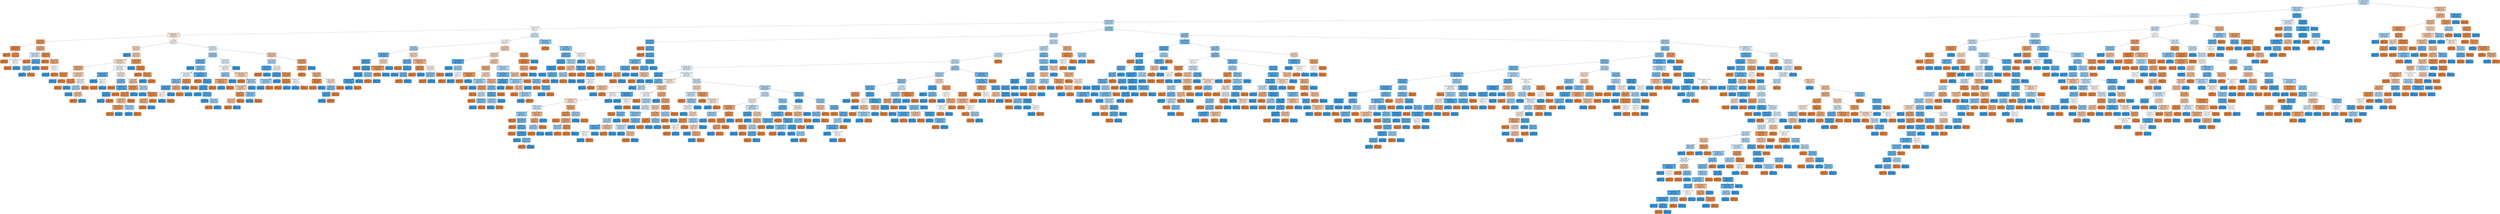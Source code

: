 digraph Tree {
node [shape=box, style="filled, rounded", color="black", fontname=helvetica] ;
edge [fontname=helvetica] ;
0 [label=<avg_longitude &le; -86.0906<br/>gini = 0.478<br/>samples = 100.0%<br/>value = [0.4, 0.6]<br/>class = not corn>, fillcolor="#399de558"] ;
1 [label=<avg_longitude &le; -86.8887<br/>gini = 0.4703<br/>samples = 94.3%<br/>value = [0.38, 0.62]<br/>class = not corn>, fillcolor="#399de564"] ;
0 -> 1 [labeldistance=2.5, labelangle=45, headlabel="True"] ;
2 [label=<red_edge_ch &le; 0.0014<br/>gini = 0.4741<br/>samples = 91.4%<br/>value = [0.39, 0.61]<br/>class = not corn>, fillcolor="#399de55f"] ;
1 -> 2 ;
3 [label=<avg_latitude &le; 39.9965<br/>gini = 0.4669<br/>samples = 71.3%<br/>value = [0.37, 0.63]<br/>class = not corn>, fillcolor="#399de568"] ;
2 -> 3 ;
4 [label=<red_edge_ch &le; -0.0008<br/>gini = 0.5<br/>samples = 18.5%<br/>value = [0.5, 0.5]<br/>class = corn>, fillcolor="#e5813904"] ;
3 -> 4 ;
5 [label=<growing_degree_day &le; 8.4025<br/>gini = 0.4934<br/>samples = 10.1%<br/>value = [0.56, 0.44]<br/>class = corn>, fillcolor="#e5813934"] ;
4 -> 5 ;
6 [label=<temp_min &le; 2.835<br/>gini = 0.2503<br/>samples = 1.4%<br/>value = [0.85, 0.15]<br/>class = corn>, fillcolor="#e58139d3"] ;
5 -> 6 ;
7 [label=<avg_latitude &le; 39.1405<br/>gini = 0.054<br/>samples = 0.7%<br/>value = [0.97, 0.03]<br/>class = corn>, fillcolor="#e58139f8"] ;
6 -> 7 ;
8 [label=<gini = 0.0<br/>samples = 0.5%<br/>value = [1.0, 0.0]<br/>class = corn>, fillcolor="#e58139ff"] ;
7 -> 8 ;
9 [label=<nir_ch &le; -0.0011<br/>gini = 0.18<br/>samples = 0.2%<br/>value = [0.9, 0.1]<br/>class = corn>, fillcolor="#e58139e3"] ;
7 -> 9 ;
10 [label=<gini = 0.0<br/>samples = 0.2%<br/>value = [1.0, 0.0]<br/>class = corn>, fillcolor="#e58139ff"] ;
9 -> 10 ;
11 [label=<growing_degree_day &le; 1.8575<br/>gini = 0.5<br/>samples = 0.1%<br/>value = [0.5, 0.5]<br/>class = corn>, fillcolor="#e5813900"] ;
9 -> 11 ;
12 [label=<gini = 0.0<br/>samples = 0.0%<br/>value = [1.0, 0.0]<br/>class = corn>, fillcolor="#e58139ff"] ;
11 -> 12 ;
13 [label=<gini = 0.0<br/>samples = 0.0%<br/>value = [0.0, 1.0]<br/>class = not corn>, fillcolor="#399de5ff"] ;
11 -> 13 ;
14 [label=<temp_min &le; 11.44<br/>gini = 0.3813<br/>samples = 0.7%<br/>value = [0.74, 0.26]<br/>class = corn>, fillcolor="#e58139a7"] ;
6 -> 14 ;
15 [label=<avg_longitude &le; -97.9079<br/>gini = 0.4898<br/>samples = 0.3%<br/>value = [0.43, 0.57]<br/>class = not corn>, fillcolor="#399de540"] ;
14 -> 15 ;
16 [label=<gini = 0.0<br/>samples = 0.1%<br/>value = [1.0, 0.0]<br/>class = corn>, fillcolor="#e58139ff"] ;
15 -> 16 ;
17 [label=<temp_max &le; 18.155<br/>gini = 0.1975<br/>samples = 0.2%<br/>value = [0.11, 0.89]<br/>class = not corn>, fillcolor="#399de5df"] ;
15 -> 17 ;
18 [label=<blue_ch &le; 0.0002<br/>gini = 0.375<br/>samples = 0.1%<br/>value = [0.25, 0.75]<br/>class = not corn>, fillcolor="#399de5aa"] ;
17 -> 18 ;
19 [label=<gini = 0.0<br/>samples = 0.0%<br/>value = [0.0, 1.0]<br/>class = not corn>, fillcolor="#399de5ff"] ;
18 -> 19 ;
20 [label=<gini = 0.0<br/>samples = 0.0%<br/>value = [1.0, 0.0]<br/>class = corn>, fillcolor="#e58139ff"] ;
18 -> 20 ;
21 [label=<gini = 0.0<br/>samples = 0.1%<br/>value = [0.0, 1.0]<br/>class = not corn>, fillcolor="#399de5ff"] ;
17 -> 21 ;
22 [label=<blue_ch &le; -0.0017<br/>gini = 0.1472<br/>samples = 0.4%<br/>value = [0.92, 0.08]<br/>class = corn>, fillcolor="#e58139e9"] ;
14 -> 22 ;
23 [label=<gini = 0.0<br/>samples = 0.3%<br/>value = [1.0, 0.0]<br/>class = corn>, fillcolor="#e58139ff"] ;
22 -> 23 ;
24 [label=<wdrvi_ch &le; 0.0001<br/>gini = 0.375<br/>samples = 0.1%<br/>value = [0.75, 0.25]<br/>class = corn>, fillcolor="#e58139aa"] ;
22 -> 24 ;
25 [label=<gini = 0.0<br/>samples = 0.1%<br/>value = [1.0, 0.0]<br/>class = corn>, fillcolor="#e58139ff"] ;
24 -> 25 ;
26 [label=<red_edge_ch &le; -0.0011<br/>gini = 0.5<br/>samples = 0.1%<br/>value = [0.5, 0.5]<br/>class = corn>, fillcolor="#e5813900"] ;
24 -> 26 ;
27 [label=<gini = 0.0<br/>samples = 0.0%<br/>value = [0.0, 1.0]<br/>class = not corn>, fillcolor="#399de5ff"] ;
26 -> 27 ;
28 [label=<gini = 0.0<br/>samples = 0.0%<br/>value = [1.0, 0.0]<br/>class = corn>, fillcolor="#e58139ff"] ;
26 -> 28 ;
29 [label=<nir_ch &le; -0.0034<br/>gini = 0.4997<br/>samples = 8.7%<br/>value = [0.51, 0.49]<br/>class = corn>, fillcolor="#e581390b"] ;
5 -> 29 ;
30 [label=<blue_ch &le; -0.0512<br/>gini = 0.4819<br/>samples = 3.3%<br/>value = [0.6, 0.4]<br/>class = corn>, fillcolor="#e5813951"] ;
29 -> 30 ;
31 [label=<gini = 0.0<br/>samples = 0.1%<br/>value = [0.0, 1.0]<br/>class = not corn>, fillcolor="#399de5ff"] ;
30 -> 31 ;
32 [label=<wdrvi_ch &le; 0.0297<br/>gini = 0.4681<br/>samples = 3.2%<br/>value = [0.63, 0.37]<br/>class = corn>, fillcolor="#e5813967"] ;
30 -> 32 ;
33 [label=<num_days_into_year &le; 207.5<br/>gini = 0.4851<br/>samples = 2.7%<br/>value = [0.59, 0.41]<br/>class = corn>, fillcolor="#e581394b"] ;
32 -> 33 ;
34 [label=<avg_latitude &le; 39.1112<br/>gini = 0.3668<br/>samples = 1.0%<br/>value = [0.76, 0.24]<br/>class = corn>, fillcolor="#e58139ae"] ;
33 -> 34 ;
35 [label=<temp_max &le; 28.33<br/>gini = 0.1855<br/>samples = 0.5%<br/>value = [0.9, 0.1]<br/>class = corn>, fillcolor="#e58139e2"] ;
34 -> 35 ;
36 [label=<gini = 0.0<br/>samples = 0.1%<br/>value = [0.0, 1.0]<br/>class = not corn>, fillcolor="#399de5ff"] ;
35 -> 36 ;
37 [label=<gini = 0.0<br/>samples = 0.4%<br/>value = [1.0, 0.0]<br/>class = corn>, fillcolor="#e58139ff"] ;
35 -> 37 ;
38 [label=<avg_longitude &le; -96.0144<br/>gini = 0.4628<br/>samples = 0.6%<br/>value = [0.64, 0.36]<br/>class = corn>, fillcolor="#e581396d"] ;
34 -> 38 ;
39 [label=<red_ch &le; -0.0092<br/>gini = 0.1528<br/>samples = 0.2%<br/>value = [0.92, 0.08]<br/>class = corn>, fillcolor="#e58139e8"] ;
38 -> 39 ;
40 [label=<gini = 0.0<br/>samples = 0.2%<br/>value = [1.0, 0.0]<br/>class = corn>, fillcolor="#e58139ff"] ;
39 -> 40 ;
41 [label=<gini = 0.0<br/>samples = 0.0%<br/>value = [0.0, 1.0]<br/>class = not corn>, fillcolor="#399de5ff"] ;
39 -> 41 ;
42 [label=<green_ch &le; -0.0031<br/>gini = 0.4989<br/>samples = 0.4%<br/>value = [0.48, 0.52]<br/>class = not corn>, fillcolor="#399de517"] ;
38 -> 42 ;
43 [label=<red_ch &le; -0.012<br/>gini = 0.4567<br/>samples = 0.3%<br/>value = [0.35, 0.65]<br/>class = not corn>, fillcolor="#399de574"] ;
42 -> 43 ;
44 [label=<gini = 0.0<br/>samples = 0.1%<br/>value = [0.0, 1.0]<br/>class = not corn>, fillcolor="#399de5ff"] ;
43 -> 44 ;
45 [label=<red_ch &le; -0.0064<br/>gini = 0.4444<br/>samples = 0.1%<br/>value = [0.67, 0.33]<br/>class = corn>, fillcolor="#e581397f"] ;
43 -> 45 ;
46 [label=<gini = 0.0<br/>samples = 0.1%<br/>value = [1.0, 0.0]<br/>class = corn>, fillcolor="#e58139ff"] ;
45 -> 46 ;
47 [label=<gini = 0.0<br/>samples = 0.0%<br/>value = [0.0, 1.0]<br/>class = not corn>, fillcolor="#399de5ff"] ;
45 -> 47 ;
48 [label=<gini = 0.0<br/>samples = 0.1%<br/>value = [1.0, 0.0]<br/>class = corn>, fillcolor="#e58139ff"] ;
42 -> 48 ;
49 [label=<num_days_into_year &le; 221.5<br/>gini = 0.4992<br/>samples = 1.6%<br/>value = [0.48, 0.52]<br/>class = not corn>, fillcolor="#399de514"] ;
33 -> 49 ;
50 [label=<avg_longitude &le; -95.9179<br/>gini = 0.2076<br/>samples = 0.3%<br/>value = [0.12, 0.88]<br/>class = not corn>, fillcolor="#399de5dd"] ;
49 -> 50 ;
51 [label=<gini = 0.0<br/>samples = 0.2%<br/>value = [0.0, 1.0]<br/>class = not corn>, fillcolor="#399de5ff"] ;
50 -> 51 ;
52 [label=<temp_min &le; 19.01<br/>gini = 0.5<br/>samples = 0.1%<br/>value = [0.5, 0.5]<br/>class = corn>, fillcolor="#e5813900"] ;
50 -> 52 ;
53 [label=<gini = 0.0<br/>samples = 0.1%<br/>value = [1.0, 0.0]<br/>class = corn>, fillcolor="#e58139ff"] ;
52 -> 53 ;
54 [label=<gini = 0.0<br/>samples = 0.0%<br/>value = [0.0, 1.0]<br/>class = not corn>, fillcolor="#399de5ff"] ;
52 -> 54 ;
55 [label=<blue_ch &le; -0.0033<br/>gini = 0.4941<br/>samples = 1.4%<br/>value = [0.55, 0.45]<br/>class = corn>, fillcolor="#e5813932"] ;
49 -> 55 ;
56 [label=<blue_ch &le; -0.0125<br/>gini = 0.3628<br/>samples = 0.3%<br/>value = [0.24, 0.76]<br/>class = not corn>, fillcolor="#399de5af"] ;
55 -> 56 ;
57 [label=<gini = 0.0<br/>samples = 0.1%<br/>value = [1.0, 0.0]<br/>class = corn>, fillcolor="#e58139ff"] ;
56 -> 57 ;
58 [label=<avg_longitude &le; -91.4886<br/>gini = 0.1975<br/>samples = 0.3%<br/>value = [0.11, 0.89]<br/>class = not corn>, fillcolor="#399de5df"] ;
56 -> 58 ;
59 [label=<temp_min &le; 21.765<br/>gini = 0.1107<br/>samples = 0.2%<br/>value = [0.06, 0.94]<br/>class = not corn>, fillcolor="#399de5ef"] ;
58 -> 59 ;
60 [label=<gini = 0.0<br/>samples = 0.2%<br/>value = [0.0, 1.0]<br/>class = not corn>, fillcolor="#399de5ff"] ;
59 -> 60 ;
61 [label=<gini = 0.0<br/>samples = 0.0%<br/>value = [1.0, 0.0]<br/>class = corn>, fillcolor="#e58139ff"] ;
59 -> 61 ;
62 [label=<gini = 0.0<br/>samples = 0.0%<br/>value = [1.0, 0.0]<br/>class = corn>, fillcolor="#e58139ff"] ;
58 -> 62 ;
63 [label=<nir_ch &le; -0.0086<br/>gini = 0.448<br/>samples = 1.0%<br/>value = [0.66, 0.34]<br/>class = corn>, fillcolor="#e581397c"] ;
55 -> 63 ;
64 [label=<avg_latitude &le; 39.5595<br/>gini = 0.2024<br/>samples = 0.6%<br/>value = [0.89, 0.11]<br/>class = corn>, fillcolor="#e58139de"] ;
63 -> 64 ;
65 [label=<green_ch &le; -0.0022<br/>gini = 0.1609<br/>samples = 0.5%<br/>value = [0.91, 0.09]<br/>class = corn>, fillcolor="#e58139e6"] ;
64 -> 65 ;
66 [label=<avg_latitude &le; 39.1411<br/>gini = 0.42<br/>samples = 0.2%<br/>value = [0.7, 0.3]<br/>class = corn>, fillcolor="#e5813992"] ;
65 -> 66 ;
67 [label=<avg_longitude &le; -96.0136<br/>gini = 0.2449<br/>samples = 0.1%<br/>value = [0.86, 0.14]<br/>class = corn>, fillcolor="#e58139d4"] ;
66 -> 67 ;
68 [label=<gini = 0.0<br/>samples = 0.1%<br/>value = [1.0, 0.0]<br/>class = corn>, fillcolor="#e58139ff"] ;
67 -> 68 ;
69 [label=<gini = 0.0<br/>samples = 0.0%<br/>value = [0.0, 1.0]<br/>class = not corn>, fillcolor="#399de5ff"] ;
67 -> 69 ;
70 [label=<red_edge_ch &le; -0.0041<br/>gini = 0.4444<br/>samples = 0.1%<br/>value = [0.33, 0.67]<br/>class = not corn>, fillcolor="#399de57f"] ;
66 -> 70 ;
71 [label=<gini = 0.0<br/>samples = 0.0%<br/>value = [0.0, 1.0]<br/>class = not corn>, fillcolor="#399de5ff"] ;
70 -> 71 ;
72 [label=<gini = 0.0<br/>samples = 0.0%<br/>value = [1.0, 0.0]<br/>class = corn>, fillcolor="#e58139ff"] ;
70 -> 72 ;
73 [label=<gini = 0.0<br/>samples = 0.4%<br/>value = [1.0, 0.0]<br/>class = corn>, fillcolor="#e58139ff"] ;
65 -> 73 ;
74 [label=<gini = 0.0<br/>samples = 0.0%<br/>value = [0.0, 1.0]<br/>class = not corn>, fillcolor="#399de5ff"] ;
64 -> 74 ;
75 [label=<temp_min &le; 14.56<br/>gini = 0.4664<br/>samples = 0.5%<br/>value = [0.37, 0.63]<br/>class = not corn>, fillcolor="#399de569"] ;
63 -> 75 ;
76 [label=<gini = 0.0<br/>samples = 0.3%<br/>value = [0.0, 1.0]<br/>class = not corn>, fillcolor="#399de5ff"] ;
75 -> 76 ;
77 [label=<red_edge_ch &le; -0.0025<br/>gini = 0.1653<br/>samples = 0.2%<br/>value = [0.91, 0.09]<br/>class = corn>, fillcolor="#e58139e6"] ;
75 -> 77 ;
78 [label=<nir_ch &le; -0.005<br/>gini = 0.375<br/>samples = 0.1%<br/>value = [0.75, 0.25]<br/>class = corn>, fillcolor="#e58139aa"] ;
77 -> 78 ;
79 [label=<gini = 0.0<br/>samples = 0.1%<br/>value = [1.0, 0.0]<br/>class = corn>, fillcolor="#e58139ff"] ;
78 -> 79 ;
80 [label=<gini = 0.0<br/>samples = 0.0%<br/>value = [0.0, 1.0]<br/>class = not corn>, fillcolor="#399de5ff"] ;
78 -> 80 ;
81 [label=<gini = 0.0<br/>samples = 0.1%<br/>value = [1.0, 0.0]<br/>class = corn>, fillcolor="#e58139ff"] ;
77 -> 81 ;
82 [label=<avg_latitude &le; 38.2168<br/>gini = 0.2449<br/>samples = 0.5%<br/>value = [0.86, 0.14]<br/>class = corn>, fillcolor="#e58139d4"] ;
32 -> 82 ;
83 [label=<gini = 0.0<br/>samples = 0.1%<br/>value = [0.0, 1.0]<br/>class = not corn>, fillcolor="#399de5ff"] ;
82 -> 83 ;
84 [label=<red_ch &le; -0.0193<br/>gini = 0.0768<br/>samples = 0.4%<br/>value = [0.96, 0.04]<br/>class = corn>, fillcolor="#e58139f4"] ;
82 -> 84 ;
85 [label=<gini = 0.0<br/>samples = 0.3%<br/>value = [1.0, 0.0]<br/>class = corn>, fillcolor="#e58139ff"] ;
84 -> 85 ;
86 [label=<blue_ch &le; -0.0157<br/>gini = 0.1975<br/>samples = 0.1%<br/>value = [0.89, 0.11]<br/>class = corn>, fillcolor="#e58139df"] ;
84 -> 86 ;
87 [label=<gini = 0.0<br/>samples = 0.0%<br/>value = [0.0, 1.0]<br/>class = not corn>, fillcolor="#399de5ff"] ;
86 -> 87 ;
88 [label=<gini = 0.0<br/>samples = 0.1%<br/>value = [1.0, 0.0]<br/>class = corn>, fillcolor="#e58139ff"] ;
86 -> 88 ;
89 [label=<temp_min &le; 19.51<br/>gini = 0.4954<br/>samples = 5.3%<br/>value = [0.45, 0.55]<br/>class = not corn>, fillcolor="#399de52c"] ;
29 -> 89 ;
90 [label=<green_ch &le; -0.0019<br/>gini = 0.4349<br/>samples = 3.1%<br/>value = [0.32, 0.68]<br/>class = not corn>, fillcolor="#399de587"] ;
89 -> 90 ;
91 [label=<avg_latitude &le; 36.2284<br/>gini = 0.3002<br/>samples = 1.5%<br/>value = [0.18, 0.82]<br/>class = not corn>, fillcolor="#399de5c6"] ;
90 -> 91 ;
92 [label=<gini = 0.0<br/>samples = 0.5%<br/>value = [0.0, 1.0]<br/>class = not corn>, fillcolor="#399de5ff"] ;
91 -> 92 ;
93 [label=<avg_latitude &le; 39.1519<br/>gini = 0.3911<br/>samples = 1.1%<br/>value = [0.27, 0.73]<br/>class = not corn>, fillcolor="#399de5a2"] ;
91 -> 93 ;
94 [label=<num_days_into_year &le; 189.0<br/>gini = 0.4992<br/>samples = 0.5%<br/>value = [0.48, 0.52]<br/>class = not corn>, fillcolor="#399de514"] ;
93 -> 94 ;
95 [label=<red_edge_ch &le; -0.0023<br/>gini = 0.375<br/>samples = 0.3%<br/>value = [0.25, 0.75]<br/>class = not corn>, fillcolor="#399de5aa"] ;
94 -> 95 ;
96 [label=<red_edge_ch &le; -0.0068<br/>gini = 0.1528<br/>samples = 0.3%<br/>value = [0.08, 0.92]<br/>class = not corn>, fillcolor="#399de5e8"] ;
95 -> 96 ;
97 [label=<red_ch &le; -0.015<br/>gini = 0.5<br/>samples = 0.1%<br/>value = [0.5, 0.5]<br/>class = corn>, fillcolor="#e5813900"] ;
96 -> 97 ;
98 [label=<gini = 0.0<br/>samples = 0.0%<br/>value = [0.0, 1.0]<br/>class = not corn>, fillcolor="#399de5ff"] ;
97 -> 98 ;
99 [label=<gini = 0.0<br/>samples = 0.0%<br/>value = [1.0, 0.0]<br/>class = corn>, fillcolor="#e58139ff"] ;
97 -> 99 ;
100 [label=<gini = 0.0<br/>samples = 0.2%<br/>value = [0.0, 1.0]<br/>class = not corn>, fillcolor="#399de5ff"] ;
96 -> 100 ;
101 [label=<red_ch &le; -0.0037<br/>gini = 0.375<br/>samples = 0.1%<br/>value = [0.75, 0.25]<br/>class = corn>, fillcolor="#e58139aa"] ;
95 -> 101 ;
102 [label=<gini = 0.0<br/>samples = 0.1%<br/>value = [1.0, 0.0]<br/>class = corn>, fillcolor="#e58139ff"] ;
101 -> 102 ;
103 [label=<gini = 0.0<br/>samples = 0.0%<br/>value = [0.0, 1.0]<br/>class = not corn>, fillcolor="#399de5ff"] ;
101 -> 103 ;
104 [label=<wdrvi_ch &le; 0.008<br/>gini = 0.1975<br/>samples = 0.2%<br/>value = [0.89, 0.11]<br/>class = corn>, fillcolor="#e58139df"] ;
94 -> 104 ;
105 [label=<gini = 0.0<br/>samples = 0.0%<br/>value = [0.0, 1.0]<br/>class = not corn>, fillcolor="#399de5ff"] ;
104 -> 105 ;
106 [label=<gini = 0.0<br/>samples = 0.1%<br/>value = [1.0, 0.0]<br/>class = corn>, fillcolor="#e58139ff"] ;
104 -> 106 ;
107 [label=<growing_degree_day &le; 10.7625<br/>gini = 0.2024<br/>samples = 0.5%<br/>value = [0.11, 0.89]<br/>class = not corn>, fillcolor="#399de5de"] ;
93 -> 107 ;
108 [label=<gini = 0.0<br/>samples = 0.1%<br/>value = [1.0, 0.0]<br/>class = corn>, fillcolor="#e58139ff"] ;
107 -> 108 ;
109 [label=<temp_min &le; 19.17<br/>gini = 0.1139<br/>samples = 0.5%<br/>value = [0.06, 0.94]<br/>class = not corn>, fillcolor="#399de5ef"] ;
107 -> 109 ;
110 [label=<blue_ch &le; -0.002<br/>gini = 0.0605<br/>samples = 0.5%<br/>value = [0.03, 0.97]<br/>class = not corn>, fillcolor="#399de5f7"] ;
109 -> 110 ;
111 [label=<gini = 0.0<br/>samples = 0.3%<br/>value = [0.0, 1.0]<br/>class = not corn>, fillcolor="#399de5ff"] ;
110 -> 111 ;
112 [label=<precipitation &le; 5.075<br/>gini = 0.2188<br/>samples = 0.1%<br/>value = [0.12, 0.88]<br/>class = not corn>, fillcolor="#399de5db"] ;
110 -> 112 ;
113 [label=<gini = 0.0<br/>samples = 0.1%<br/>value = [0.0, 1.0]<br/>class = not corn>, fillcolor="#399de5ff"] ;
112 -> 113 ;
114 [label=<blue_ch &le; -0.0018<br/>gini = 0.4444<br/>samples = 0.1%<br/>value = [0.33, 0.67]<br/>class = not corn>, fillcolor="#399de57f"] ;
112 -> 114 ;
115 [label=<gini = 0.0<br/>samples = 0.0%<br/>value = [1.0, 0.0]<br/>class = corn>, fillcolor="#e58139ff"] ;
114 -> 115 ;
116 [label=<gini = 0.0<br/>samples = 0.0%<br/>value = [0.0, 1.0]<br/>class = not corn>, fillcolor="#399de5ff"] ;
114 -> 116 ;
117 [label=<gini = 0.0<br/>samples = 0.0%<br/>value = [1.0, 0.0]<br/>class = corn>, fillcolor="#e58139ff"] ;
109 -> 117 ;
118 [label=<temp_max &le; 36.47<br/>gini = 0.4973<br/>samples = 1.6%<br/>value = [0.46, 0.54]<br/>class = not corn>, fillcolor="#399de523"] ;
90 -> 118 ;
119 [label=<num_days_into_year &le; 170.0<br/>gini = 0.4996<br/>samples = 1.4%<br/>value = [0.51, 0.49]<br/>class = corn>, fillcolor="#e581390d"] ;
118 -> 119 ;
120 [label=<wdrvi_ch &le; 0.0049<br/>gini = 0.426<br/>samples = 0.3%<br/>value = [0.31, 0.69]<br/>class = not corn>, fillcolor="#399de58e"] ;
119 -> 120 ;
121 [label=<growing_degree_day &le; 11.775<br/>gini = 0.32<br/>samples = 0.1%<br/>value = [0.8, 0.2]<br/>class = corn>, fillcolor="#e58139bf"] ;
120 -> 121 ;
122 [label=<gini = 0.0<br/>samples = 0.0%<br/>value = [0.0, 1.0]<br/>class = not corn>, fillcolor="#399de5ff"] ;
121 -> 122 ;
123 [label=<gini = 0.0<br/>samples = 0.1%<br/>value = [1.0, 0.0]<br/>class = corn>, fillcolor="#e58139ff"] ;
121 -> 123 ;
124 [label=<gini = 0.0<br/>samples = 0.2%<br/>value = [0.0, 1.0]<br/>class = not corn>, fillcolor="#399de5ff"] ;
120 -> 124 ;
125 [label=<growing_degree_day &le; 12.7525<br/>gini = 0.4688<br/>samples = 1.0%<br/>value = [0.62, 0.38]<br/>class = corn>, fillcolor="#e5813966"] ;
119 -> 125 ;
126 [label=<gini = 0.0<br/>samples = 0.4%<br/>value = [1.0, 0.0]<br/>class = corn>, fillcolor="#e58139ff"] ;
125 -> 126 ;
127 [label=<avg_latitude &le; 38.0254<br/>gini = 0.4592<br/>samples = 0.6%<br/>value = [0.36, 0.64]<br/>class = not corn>, fillcolor="#399de571"] ;
125 -> 127 ;
128 [label=<num_days_into_year &le; 227.5<br/>gini = 0.4688<br/>samples = 0.4%<br/>value = [0.62, 0.38]<br/>class = corn>, fillcolor="#e5813966"] ;
127 -> 128 ;
129 [label=<blue_ch &le; -0.001<br/>gini = 0.1975<br/>samples = 0.2%<br/>value = [0.89, 0.11]<br/>class = corn>, fillcolor="#e58139df"] ;
128 -> 129 ;
130 [label=<temp_min &le; 17.89<br/>gini = 0.4444<br/>samples = 0.1%<br/>value = [0.67, 0.33]<br/>class = corn>, fillcolor="#e581397f"] ;
129 -> 130 ;
131 [label=<gini = 0.0<br/>samples = 0.1%<br/>value = [1.0, 0.0]<br/>class = corn>, fillcolor="#e58139ff"] ;
130 -> 131 ;
132 [label=<gini = 0.0<br/>samples = 0.0%<br/>value = [0.0, 1.0]<br/>class = not corn>, fillcolor="#399de5ff"] ;
130 -> 132 ;
133 [label=<gini = 0.0<br/>samples = 0.1%<br/>value = [1.0, 0.0]<br/>class = corn>, fillcolor="#e58139ff"] ;
129 -> 133 ;
134 [label=<avg_latitude &le; 36.2284<br/>gini = 0.4082<br/>samples = 0.2%<br/>value = [0.29, 0.71]<br/>class = not corn>, fillcolor="#399de599"] ;
128 -> 134 ;
135 [label=<gini = 0.0<br/>samples = 0.1%<br/>value = [0.0, 1.0]<br/>class = not corn>, fillcolor="#399de5ff"] ;
134 -> 135 ;
136 [label=<gini = 0.0<br/>samples = 0.0%<br/>value = [1.0, 0.0]<br/>class = corn>, fillcolor="#e58139ff"] ;
134 -> 136 ;
137 [label=<gini = 0.0<br/>samples = 0.2%<br/>value = [0.0, 1.0]<br/>class = not corn>, fillcolor="#399de5ff"] ;
127 -> 137 ;
138 [label=<gini = 0.0<br/>samples = 0.2%<br/>value = [0.0, 1.0]<br/>class = not corn>, fillcolor="#399de5ff"] ;
118 -> 138 ;
139 [label=<avg_latitude &le; 39.094<br/>gini = 0.4555<br/>samples = 2.3%<br/>value = [0.65, 0.35]<br/>class = corn>, fillcolor="#e5813975"] ;
89 -> 139 ;
140 [label=<temp_min &le; 20.885<br/>gini = 0.4673<br/>samples = 0.9%<br/>value = [0.37, 0.63]<br/>class = not corn>, fillcolor="#399de568"] ;
139 -> 140 ;
141 [label=<avg_latitude &le; 37.8212<br/>gini = 0.1528<br/>samples = 0.3%<br/>value = [0.08, 0.92]<br/>class = not corn>, fillcolor="#399de5e8"] ;
140 -> 141 ;
142 [label=<gini = 0.0<br/>samples = 0.0%<br/>value = [1.0, 0.0]<br/>class = corn>, fillcolor="#e58139ff"] ;
141 -> 142 ;
143 [label=<gini = 0.0<br/>samples = 0.2%<br/>value = [0.0, 1.0]<br/>class = not corn>, fillcolor="#399de5ff"] ;
141 -> 143 ;
144 [label=<nir_ch &le; -0.0013<br/>gini = 0.4995<br/>samples = 0.6%<br/>value = [0.48, 0.52]<br/>class = not corn>, fillcolor="#399de510"] ;
140 -> 144 ;
145 [label=<temp_min &le; 21.675<br/>gini = 0.1244<br/>samples = 0.3%<br/>value = [0.07, 0.93]<br/>class = not corn>, fillcolor="#399de5ed"] ;
144 -> 145 ;
146 [label=<num_days_into_year &le; 203.0<br/>gini = 0.4444<br/>samples = 0.1%<br/>value = [0.33, 0.67]<br/>class = not corn>, fillcolor="#399de57f"] ;
145 -> 146 ;
147 [label=<gini = 0.0<br/>samples = 0.1%<br/>value = [0.0, 1.0]<br/>class = not corn>, fillcolor="#399de5ff"] ;
146 -> 147 ;
148 [label=<gini = 0.0<br/>samples = 0.0%<br/>value = [1.0, 0.0]<br/>class = corn>, fillcolor="#e58139ff"] ;
146 -> 148 ;
149 [label=<gini = 0.0<br/>samples = 0.2%<br/>value = [0.0, 1.0]<br/>class = not corn>, fillcolor="#399de5ff"] ;
145 -> 149 ;
150 [label=<temp_max &le; 34.355<br/>gini = 0.2188<br/>samples = 0.3%<br/>value = [0.88, 0.12]<br/>class = corn>, fillcolor="#e58139db"] ;
144 -> 150 ;
151 [label=<temp_min &le; 23.965<br/>gini = 0.1327<br/>samples = 0.3%<br/>value = [0.93, 0.07]<br/>class = corn>, fillcolor="#e58139eb"] ;
150 -> 151 ;
152 [label=<gini = 0.0<br/>samples = 0.3%<br/>value = [1.0, 0.0]<br/>class = corn>, fillcolor="#e58139ff"] ;
151 -> 152 ;
153 [label=<gini = 0.0<br/>samples = 0.0%<br/>value = [0.0, 1.0]<br/>class = not corn>, fillcolor="#399de5ff"] ;
151 -> 153 ;
154 [label=<precipitation &le; 5.11<br/>gini = 0.5<br/>samples = 0.1%<br/>value = [0.5, 0.5]<br/>class = corn>, fillcolor="#e5813900"] ;
150 -> 154 ;
155 [label=<gini = 0.0<br/>samples = 0.0%<br/>value = [0.0, 1.0]<br/>class = not corn>, fillcolor="#399de5ff"] ;
154 -> 155 ;
156 [label=<gini = 0.0<br/>samples = 0.0%<br/>value = [1.0, 0.0]<br/>class = corn>, fillcolor="#e58139ff"] ;
154 -> 156 ;
157 [label=<precipitation &le; 28.52<br/>gini = 0.2991<br/>samples = 1.4%<br/>value = [0.82, 0.18]<br/>class = corn>, fillcolor="#e58139c6"] ;
139 -> 157 ;
158 [label=<avg_latitude &le; 39.1552<br/>gini = 0.2509<br/>samples = 1.3%<br/>value = [0.85, 0.15]<br/>class = corn>, fillcolor="#e58139d3"] ;
157 -> 158 ;
159 [label=<gini = 0.0<br/>samples = 0.6%<br/>value = [1.0, 0.0]<br/>class = corn>, fillcolor="#e58139ff"] ;
158 -> 159 ;
160 [label=<red_ch &le; -0.0042<br/>gini = 0.375<br/>samples = 0.7%<br/>value = [0.75, 0.25]<br/>class = corn>, fillcolor="#e58139aa"] ;
158 -> 160 ;
161 [label=<red_edge_ch &le; -0.0024<br/>gini = 0.0997<br/>samples = 0.3%<br/>value = [0.95, 0.05]<br/>class = corn>, fillcolor="#e58139f1"] ;
160 -> 161 ;
162 [label=<gini = 0.0<br/>samples = 0.2%<br/>value = [1.0, 0.0]<br/>class = corn>, fillcolor="#e58139ff"] ;
161 -> 162 ;
163 [label=<gini = 0.0<br/>samples = 0.0%<br/>value = [0.0, 1.0]<br/>class = not corn>, fillcolor="#399de5ff"] ;
161 -> 163 ;
164 [label=<red_ch &le; -0.0026<br/>gini = 0.4898<br/>samples = 0.5%<br/>value = [0.57, 0.43]<br/>class = corn>, fillcolor="#e5813940"] ;
160 -> 164 ;
165 [label=<temp_max &le; 32.33<br/>gini = 0.375<br/>samples = 0.3%<br/>value = [0.25, 0.75]<br/>class = not corn>, fillcolor="#399de5aa"] ;
164 -> 165 ;
166 [label=<green_ch &le; -0.0014<br/>gini = 0.18<br/>samples = 0.2%<br/>value = [0.1, 0.9]<br/>class = not corn>, fillcolor="#399de5e3"] ;
165 -> 166 ;
167 [label=<gini = 0.0<br/>samples = 0.2%<br/>value = [0.0, 1.0]<br/>class = not corn>, fillcolor="#399de5ff"] ;
166 -> 167 ;
168 [label=<gini = 0.0<br/>samples = 0.0%<br/>value = [1.0, 0.0]<br/>class = corn>, fillcolor="#e58139ff"] ;
166 -> 168 ;
169 [label=<gini = 0.0<br/>samples = 0.1%<br/>value = [1.0, 0.0]<br/>class = corn>, fillcolor="#e58139ff"] ;
165 -> 169 ;
170 [label=<gini = 0.0<br/>samples = 0.2%<br/>value = [1.0, 0.0]<br/>class = corn>, fillcolor="#e58139ff"] ;
164 -> 170 ;
171 [label=<gini = 0.0<br/>samples = 0.1%<br/>value = [0.0, 1.0]<br/>class = not corn>, fillcolor="#399de5ff"] ;
157 -> 171 ;
172 [label=<temp_max &le; 33.29<br/>gini = 0.493<br/>samples = 8.5%<br/>value = [0.44, 0.56]<br/>class = not corn>, fillcolor="#399de536"] ;
4 -> 172 ;
173 [label=<wdrvi_ch &le; -0.0012<br/>gini = 0.4999<br/>samples = 5.9%<br/>value = [0.51, 0.49]<br/>class = corn>, fillcolor="#e5813906"] ;
172 -> 173 ;
174 [label=<red_ch &le; 0.001<br/>gini = 0.4518<br/>samples = 2.6%<br/>value = [0.34, 0.66]<br/>class = not corn>, fillcolor="#399de579"] ;
173 -> 174 ;
175 [label=<avg_longitude &le; -87.1575<br/>gini = 0.2642<br/>samples = 1.6%<br/>value = [0.16, 0.84]<br/>class = not corn>, fillcolor="#399de5d0"] ;
174 -> 175 ;
176 [label=<temp_min &le; 11.0045<br/>gini = 0.1547<br/>samples = 1.3%<br/>value = [0.08, 0.92]<br/>class = not corn>, fillcolor="#399de5e7"] ;
175 -> 176 ;
177 [label=<gini = 0.0<br/>samples = 0.1%<br/>value = [1.0, 0.0]<br/>class = corn>, fillcolor="#e58139ff"] ;
176 -> 177 ;
178 [label=<temp_min &le; 18.585<br/>gini = 0.0843<br/>samples = 1.3%<br/>value = [0.04, 0.96]<br/>class = not corn>, fillcolor="#399de5f3"] ;
176 -> 178 ;
179 [label=<temp_min &le; 13.915<br/>gini = 0.0322<br/>samples = 1.1%<br/>value = [0.02, 0.98]<br/>class = not corn>, fillcolor="#399de5fb"] ;
178 -> 179 ;
180 [label=<avg_longitude &le; -91.4363<br/>gini = 0.1172<br/>samples = 0.4%<br/>value = [0.06, 0.94]<br/>class = not corn>, fillcolor="#399de5ee"] ;
179 -> 180 ;
181 [label=<gini = 0.0<br/>samples = 0.3%<br/>value = [0.0, 1.0]<br/>class = not corn>, fillcolor="#399de5ff"] ;
180 -> 181 ;
182 [label=<gini = 0.0<br/>samples = 0.0%<br/>value = [1.0, 0.0]<br/>class = corn>, fillcolor="#e58139ff"] ;
180 -> 182 ;
183 [label=<gini = 0.0<br/>samples = 0.7%<br/>value = [0.0, 1.0]<br/>class = not corn>, fillcolor="#399de5ff"] ;
179 -> 183 ;
184 [label=<temp_min &le; 18.77<br/>gini = 0.4082<br/>samples = 0.2%<br/>value = [0.29, 0.71]<br/>class = not corn>, fillcolor="#399de599"] ;
178 -> 184 ;
185 [label=<gini = 0.0<br/>samples = 0.1%<br/>value = [1.0, 0.0]<br/>class = corn>, fillcolor="#e58139ff"] ;
184 -> 185 ;
186 [label=<gini = 0.0<br/>samples = 0.1%<br/>value = [0.0, 1.0]<br/>class = not corn>, fillcolor="#399de5ff"] ;
184 -> 186 ;
187 [label=<precipitation &le; 5.125<br/>gini = 0.4861<br/>samples = 0.2%<br/>value = [0.58, 0.42]<br/>class = corn>, fillcolor="#e5813949"] ;
175 -> 187 ;
188 [label=<growing_degree_day &le; 14.3675<br/>gini = 0.2188<br/>samples = 0.1%<br/>value = [0.88, 0.12]<br/>class = corn>, fillcolor="#e58139db"] ;
187 -> 188 ;
189 [label=<gini = 0.0<br/>samples = 0.1%<br/>value = [1.0, 0.0]<br/>class = corn>, fillcolor="#e58139ff"] ;
188 -> 189 ;
190 [label=<gini = 0.0<br/>samples = 0.0%<br/>value = [0.0, 1.0]<br/>class = not corn>, fillcolor="#399de5ff"] ;
188 -> 190 ;
191 [label=<gini = 0.0<br/>samples = 0.1%<br/>value = [0.0, 1.0]<br/>class = not corn>, fillcolor="#399de5ff"] ;
187 -> 191 ;
192 [label=<wdrvi_ch &le; -0.0198<br/>gini = 0.4813<br/>samples = 1.0%<br/>value = [0.6, 0.4]<br/>class = corn>, fillcolor="#e5813953"] ;
174 -> 192 ;
193 [label=<temp_min &le; 9.03<br/>gini = 0.3047<br/>samples = 0.3%<br/>value = [0.19, 0.81]<br/>class = not corn>, fillcolor="#399de5c4"] ;
192 -> 193 ;
194 [label=<gini = 0.0<br/>samples = 0.0%<br/>value = [1.0, 0.0]<br/>class = corn>, fillcolor="#e58139ff"] ;
193 -> 194 ;
195 [label=<precipitation &le; 0.15<br/>gini = 0.1327<br/>samples = 0.3%<br/>value = [0.07, 0.93]<br/>class = not corn>, fillcolor="#399de5eb"] ;
193 -> 195 ;
196 [label=<gini = 0.0<br/>samples = 0.2%<br/>value = [0.0, 1.0]<br/>class = not corn>, fillcolor="#399de5ff"] ;
195 -> 196 ;
197 [label=<nir_ch &le; -0.0114<br/>gini = 0.32<br/>samples = 0.1%<br/>value = [0.2, 0.8]<br/>class = not corn>, fillcolor="#399de5bf"] ;
195 -> 197 ;
198 [label=<gini = 0.0<br/>samples = 0.0%<br/>value = [1.0, 0.0]<br/>class = corn>, fillcolor="#e58139ff"] ;
197 -> 198 ;
199 [label=<gini = 0.0<br/>samples = 0.1%<br/>value = [0.0, 1.0]<br/>class = not corn>, fillcolor="#399de5ff"] ;
197 -> 199 ;
200 [label=<growing_degree_day &le; 12.3568<br/>gini = 0.3856<br/>samples = 0.7%<br/>value = [0.74, 0.26]<br/>class = corn>, fillcolor="#e58139a5"] ;
192 -> 200 ;
201 [label=<blue_ch &le; 0.002<br/>gini = 0.1472<br/>samples = 0.4%<br/>value = [0.92, 0.08]<br/>class = corn>, fillcolor="#e58139e9"] ;
200 -> 201 ;
202 [label=<gini = 0.0<br/>samples = 0.4%<br/>value = [1.0, 0.0]<br/>class = corn>, fillcolor="#e58139ff"] ;
201 -> 202 ;
203 [label=<gini = 0.0<br/>samples = 0.0%<br/>value = [0.0, 1.0]<br/>class = not corn>, fillcolor="#399de5ff"] ;
201 -> 203 ;
204 [label=<temp_max &le; 31.14<br/>gini = 0.4989<br/>samples = 0.3%<br/>value = [0.52, 0.48]<br/>class = corn>, fillcolor="#e5813917"] ;
200 -> 204 ;
205 [label=<red_edge_ch &le; 0.0003<br/>gini = 0.4082<br/>samples = 0.2%<br/>value = [0.29, 0.71]<br/>class = not corn>, fillcolor="#399de599"] ;
204 -> 205 ;
206 [label=<gini = 0.0<br/>samples = 0.0%<br/>value = [1.0, 0.0]<br/>class = corn>, fillcolor="#e58139ff"] ;
205 -> 206 ;
207 [label=<gini = 0.0<br/>samples = 0.1%<br/>value = [0.0, 1.0]<br/>class = not corn>, fillcolor="#399de5ff"] ;
205 -> 207 ;
208 [label=<gini = 0.0<br/>samples = 0.1%<br/>value = [1.0, 0.0]<br/>class = corn>, fillcolor="#e58139ff"] ;
204 -> 208 ;
209 [label=<wdrvi_ch &le; 0.0138<br/>gini = 0.4678<br/>samples = 3.3%<br/>value = [0.63, 0.37]<br/>class = corn>, fillcolor="#e5813967"] ;
173 -> 209 ;
210 [label=<temp_max &le; 18.4<br/>gini = 0.4828<br/>samples = 2.9%<br/>value = [0.59, 0.41]<br/>class = corn>, fillcolor="#e5813950"] ;
209 -> 210 ;
211 [label=<num_days_into_year &le; 327.0<br/>gini = 0.1528<br/>samples = 0.3%<br/>value = [0.08, 0.92]<br/>class = not corn>, fillcolor="#399de5e8"] ;
210 -> 211 ;
212 [label=<gini = 0.0<br/>samples = 0.2%<br/>value = [0.0, 1.0]<br/>class = not corn>, fillcolor="#399de5ff"] ;
211 -> 212 ;
213 [label=<wdrvi_ch &le; -0.0007<br/>gini = 0.4444<br/>samples = 0.1%<br/>value = [0.33, 0.67]<br/>class = not corn>, fillcolor="#399de57f"] ;
211 -> 213 ;
214 [label=<gini = 0.0<br/>samples = 0.0%<br/>value = [0.0, 1.0]<br/>class = not corn>, fillcolor="#399de5ff"] ;
213 -> 214 ;
215 [label=<wdrvi_ch &le; 0.0004<br/>gini = 0.5<br/>samples = 0.1%<br/>value = [0.5, 0.5]<br/>class = corn>, fillcolor="#e5813900"] ;
213 -> 215 ;
216 [label=<gini = 0.0<br/>samples = 0.0%<br/>value = [1.0, 0.0]<br/>class = corn>, fillcolor="#e58139ff"] ;
215 -> 216 ;
217 [label=<gini = 0.0<br/>samples = 0.0%<br/>value = [0.0, 1.0]<br/>class = not corn>, fillcolor="#399de5ff"] ;
215 -> 217 ;
218 [label=<wdrvi_ch &le; 0.0043<br/>gini = 0.465<br/>samples = 2.7%<br/>value = [0.63, 0.37]<br/>class = corn>, fillcolor="#e581396b"] ;
210 -> 218 ;
219 [label=<temp_min &le; 15.175<br/>gini = 0.3818<br/>samples = 1.7%<br/>value = [0.74, 0.26]<br/>class = corn>, fillcolor="#e58139a7"] ;
218 -> 219 ;
220 [label=<num_days_into_year &le; 287.0<br/>gini = 0.2008<br/>samples = 0.8%<br/>value = [0.89, 0.11]<br/>class = corn>, fillcolor="#e58139de"] ;
219 -> 220 ;
221 [label=<gini = 0.0<br/>samples = 0.8%<br/>value = [1.0, 0.0]<br/>class = corn>, fillcolor="#e58139ff"] ;
220 -> 221 ;
222 [label=<gini = 0.0<br/>samples = 0.1%<br/>value = [0.0, 1.0]<br/>class = not corn>, fillcolor="#399de5ff"] ;
220 -> 222 ;
223 [label=<wdrvi_ch &le; 0.0009<br/>gini = 0.477<br/>samples = 0.9%<br/>value = [0.61, 0.39]<br/>class = corn>, fillcolor="#e581395a"] ;
219 -> 223 ;
224 [label=<growing_degree_day &le; 13.715<br/>gini = 0.4444<br/>samples = 0.3%<br/>value = [0.33, 0.67]<br/>class = not corn>, fillcolor="#399de57f"] ;
223 -> 224 ;
225 [label=<gini = 0.0<br/>samples = 0.1%<br/>value = [1.0, 0.0]<br/>class = corn>, fillcolor="#e58139ff"] ;
224 -> 225 ;
226 [label=<gini = 0.0<br/>samples = 0.1%<br/>value = [0.0, 1.0]<br/>class = not corn>, fillcolor="#399de5ff"] ;
224 -> 226 ;
227 [label=<red_edge_ch &le; 0.0011<br/>gini = 0.414<br/>samples = 0.6%<br/>value = [0.71, 0.29]<br/>class = corn>, fillcolor="#e5813995"] ;
223 -> 227 ;
228 [label=<temp_max &le; 29.33<br/>gini = 0.2975<br/>samples = 0.5%<br/>value = [0.82, 0.18]<br/>class = corn>, fillcolor="#e58139c6"] ;
227 -> 228 ;
229 [label=<gini = 0.0<br/>samples = 0.3%<br/>value = [1.0, 0.0]<br/>class = corn>, fillcolor="#e58139ff"] ;
228 -> 229 ;
230 [label=<red_ch &le; -0.0004<br/>gini = 0.48<br/>samples = 0.2%<br/>value = [0.4, 0.6]<br/>class = not corn>, fillcolor="#399de555"] ;
228 -> 230 ;
231 [label=<gini = 0.0<br/>samples = 0.1%<br/>value = [1.0, 0.0]<br/>class = corn>, fillcolor="#e58139ff"] ;
230 -> 231 ;
232 [label=<red_edge_ch &le; 0.0003<br/>gini = 0.375<br/>samples = 0.1%<br/>value = [0.25, 0.75]<br/>class = not corn>, fillcolor="#399de5aa"] ;
230 -> 232 ;
233 [label=<gini = 0.0<br/>samples = 0.1%<br/>value = [0.0, 1.0]<br/>class = not corn>, fillcolor="#399de5ff"] ;
232 -> 233 ;
234 [label=<gini = 0.0<br/>samples = 0.0%<br/>value = [1.0, 0.0]<br/>class = corn>, fillcolor="#e58139ff"] ;
232 -> 234 ;
235 [label=<blue_ch &le; 0.0017<br/>gini = 0.375<br/>samples = 0.2%<br/>value = [0.25, 0.75]<br/>class = not corn>, fillcolor="#399de5aa"] ;
227 -> 235 ;
236 [label=<precipitation &le; 4.445<br/>gini = 0.2449<br/>samples = 0.1%<br/>value = [0.14, 0.86]<br/>class = not corn>, fillcolor="#399de5d4"] ;
235 -> 236 ;
237 [label=<red_edge_ch &le; 0.0014<br/>gini = 0.4444<br/>samples = 0.1%<br/>value = [0.33, 0.67]<br/>class = not corn>, fillcolor="#399de57f"] ;
236 -> 237 ;
238 [label=<gini = 0.0<br/>samples = 0.0%<br/>value = [0.0, 1.0]<br/>class = not corn>, fillcolor="#399de5ff"] ;
237 -> 238 ;
239 [label=<gini = 0.0<br/>samples = 0.0%<br/>value = [1.0, 0.0]<br/>class = corn>, fillcolor="#e58139ff"] ;
237 -> 239 ;
240 [label=<gini = 0.0<br/>samples = 0.1%<br/>value = [0.0, 1.0]<br/>class = not corn>, fillcolor="#399de5ff"] ;
236 -> 240 ;
241 [label=<gini = 0.0<br/>samples = 0.0%<br/>value = [1.0, 0.0]<br/>class = corn>, fillcolor="#e58139ff"] ;
235 -> 241 ;
242 [label=<growing_degree_day &le; 13.625<br/>gini = 0.466<br/>samples = 1.0%<br/>value = [0.37, 0.63]<br/>class = not corn>, fillcolor="#399de56a"] ;
218 -> 242 ;
243 [label=<growing_degree_day &le; 11.825<br/>gini = 0.2934<br/>samples = 0.6%<br/>value = [0.18, 0.82]<br/>class = not corn>, fillcolor="#399de5c8"] ;
242 -> 243 ;
244 [label=<avg_longitude &le; -91.4723<br/>gini = 0.1172<br/>samples = 0.3%<br/>value = [0.06, 0.94]<br/>class = not corn>, fillcolor="#399de5ee"] ;
243 -> 244 ;
245 [label=<gini = 0.0<br/>samples = 0.3%<br/>value = [0.0, 1.0]<br/>class = not corn>, fillcolor="#399de5ff"] ;
244 -> 245 ;
246 [label=<gini = 0.0<br/>samples = 0.0%<br/>value = [1.0, 0.0]<br/>class = corn>, fillcolor="#e58139ff"] ;
244 -> 246 ;
247 [label=<growing_degree_day &le; 12.3375<br/>gini = 0.4444<br/>samples = 0.3%<br/>value = [0.33, 0.67]<br/>class = not corn>, fillcolor="#399de57f"] ;
243 -> 247 ;
248 [label=<red_ch &le; -0.0004<br/>gini = 0.4444<br/>samples = 0.1%<br/>value = [0.67, 0.33]<br/>class = corn>, fillcolor="#e581397f"] ;
247 -> 248 ;
249 [label=<gini = 0.0<br/>samples = 0.1%<br/>value = [1.0, 0.0]<br/>class = corn>, fillcolor="#e58139ff"] ;
248 -> 249 ;
250 [label=<num_days_into_year &le; 196.0<br/>gini = 0.4444<br/>samples = 0.1%<br/>value = [0.33, 0.67]<br/>class = not corn>, fillcolor="#399de57f"] ;
248 -> 250 ;
251 [label=<gini = 0.0<br/>samples = 0.1%<br/>value = [0.0, 1.0]<br/>class = not corn>, fillcolor="#399de5ff"] ;
250 -> 251 ;
252 [label=<gini = 0.0<br/>samples = 0.0%<br/>value = [1.0, 0.0]<br/>class = corn>, fillcolor="#e58139ff"] ;
250 -> 252 ;
253 [label=<gini = 0.0<br/>samples = 0.1%<br/>value = [0.0, 1.0]<br/>class = not corn>, fillcolor="#399de5ff"] ;
247 -> 253 ;
254 [label=<temp_min &le; 19.63<br/>gini = 0.4444<br/>samples = 0.4%<br/>value = [0.67, 0.33]<br/>class = corn>, fillcolor="#e581397f"] ;
242 -> 254 ;
255 [label=<gini = 0.0<br/>samples = 0.2%<br/>value = [1.0, 0.0]<br/>class = corn>, fillcolor="#e58139ff"] ;
254 -> 255 ;
256 [label=<temp_max &le; 28.55<br/>gini = 0.375<br/>samples = 0.1%<br/>value = [0.25, 0.75]<br/>class = not corn>, fillcolor="#399de5aa"] ;
254 -> 256 ;
257 [label=<gini = 0.0<br/>samples = 0.0%<br/>value = [1.0, 0.0]<br/>class = corn>, fillcolor="#e58139ff"] ;
256 -> 257 ;
258 [label=<temp_max &le; 32.455<br/>gini = 0.2449<br/>samples = 0.1%<br/>value = [0.14, 0.86]<br/>class = not corn>, fillcolor="#399de5d4"] ;
256 -> 258 ;
259 [label=<gini = 0.0<br/>samples = 0.1%<br/>value = [0.0, 1.0]<br/>class = not corn>, fillcolor="#399de5ff"] ;
258 -> 259 ;
260 [label=<gini = 0.0<br/>samples = 0.0%<br/>value = [1.0, 0.0]<br/>class = corn>, fillcolor="#e58139ff"] ;
258 -> 260 ;
261 [label=<red_ch &le; -0.0011<br/>gini = 0.2604<br/>samples = 0.4%<br/>value = [0.85, 0.15]<br/>class = corn>, fillcolor="#e58139d1"] ;
209 -> 261 ;
262 [label=<avg_longitude &le; -95.9952<br/>gini = 0.0832<br/>samples = 0.4%<br/>value = [0.96, 0.04]<br/>class = corn>, fillcolor="#e58139f3"] ;
261 -> 262 ;
263 [label=<green_ch &le; -0.0006<br/>gini = 0.375<br/>samples = 0.1%<br/>value = [0.75, 0.25]<br/>class = corn>, fillcolor="#e58139aa"] ;
262 -> 263 ;
264 [label=<gini = 0.0<br/>samples = 0.1%<br/>value = [1.0, 0.0]<br/>class = corn>, fillcolor="#e58139ff"] ;
263 -> 264 ;
265 [label=<gini = 0.0<br/>samples = 0.0%<br/>value = [0.0, 1.0]<br/>class = not corn>, fillcolor="#399de5ff"] ;
263 -> 265 ;
266 [label=<gini = 0.0<br/>samples = 0.3%<br/>value = [1.0, 0.0]<br/>class = corn>, fillcolor="#e58139ff"] ;
262 -> 266 ;
267 [label=<gini = 0.0<br/>samples = 0.0%<br/>value = [0.0, 1.0]<br/>class = not corn>, fillcolor="#399de5ff"] ;
261 -> 267 ;
268 [label=<num_days_into_year &le; 180.5<br/>gini = 0.3998<br/>samples = 2.5%<br/>value = [0.28, 0.72]<br/>class = not corn>, fillcolor="#399de59e"] ;
172 -> 268 ;
269 [label=<gini = 0.0<br/>samples = 0.1%<br/>value = [1.0, 0.0]<br/>class = corn>, fillcolor="#e58139ff"] ;
268 -> 269 ;
270 [label=<num_days_into_year &le; 237.5<br/>gini = 0.3731<br/>samples = 2.5%<br/>value = [0.25, 0.75]<br/>class = not corn>, fillcolor="#399de5ab"] ;
268 -> 270 ;
271 [label=<red_edge_ch &le; 0.0006<br/>gini = 0.2907<br/>samples = 1.9%<br/>value = [0.18, 0.82]<br/>class = not corn>, fillcolor="#399de5c8"] ;
270 -> 271 ;
272 [label=<nir_ch &le; 0.004<br/>gini = 0.1172<br/>samples = 1.2%<br/>value = [0.06, 0.94]<br/>class = not corn>, fillcolor="#399de5ee"] ;
271 -> 272 ;
273 [label=<avg_latitude &le; 39.1668<br/>gini = 0.0322<br/>samples = 1.2%<br/>value = [0.02, 0.98]<br/>class = not corn>, fillcolor="#399de5fb"] ;
272 -> 273 ;
274 [label=<gini = 0.0<br/>samples = 1.0%<br/>value = [0.0, 1.0]<br/>class = not corn>, fillcolor="#399de5ff"] ;
273 -> 274 ;
275 [label=<avg_latitude &le; 39.1732<br/>gini = 0.2778<br/>samples = 0.1%<br/>value = [0.17, 0.83]<br/>class = not corn>, fillcolor="#399de5cc"] ;
273 -> 275 ;
276 [label=<gini = 0.0<br/>samples = 0.0%<br/>value = [1.0, 0.0]<br/>class = corn>, fillcolor="#e58139ff"] ;
275 -> 276 ;
277 [label=<gini = 0.0<br/>samples = 0.1%<br/>value = [0.0, 1.0]<br/>class = not corn>, fillcolor="#399de5ff"] ;
275 -> 277 ;
278 [label=<gini = 0.0<br/>samples = 0.1%<br/>value = [1.0, 0.0]<br/>class = corn>, fillcolor="#e58139ff"] ;
272 -> 278 ;
279 [label=<red_edge_ch &le; 0.0009<br/>gini = 0.4654<br/>samples = 0.7%<br/>value = [0.37, 0.63]<br/>class = not corn>, fillcolor="#399de56a"] ;
271 -> 279 ;
280 [label=<wdrvi_ch &le; -0.0066<br/>gini = 0.4444<br/>samples = 0.3%<br/>value = [0.67, 0.33]<br/>class = corn>, fillcolor="#e581397f"] ;
279 -> 280 ;
281 [label=<green_ch &le; 0.0004<br/>gini = 0.4444<br/>samples = 0.2%<br/>value = [0.33, 0.67]<br/>class = not corn>, fillcolor="#399de57f"] ;
280 -> 281 ;
282 [label=<gini = 0.0<br/>samples = 0.1%<br/>value = [1.0, 0.0]<br/>class = corn>, fillcolor="#e58139ff"] ;
281 -> 282 ;
283 [label=<gini = 0.0<br/>samples = 0.1%<br/>value = [0.0, 1.0]<br/>class = not corn>, fillcolor="#399de5ff"] ;
281 -> 283 ;
284 [label=<gini = 0.0<br/>samples = 0.1%<br/>value = [1.0, 0.0]<br/>class = corn>, fillcolor="#e58139ff"] ;
280 -> 284 ;
285 [label=<avg_latitude &le; 37.6181<br/>gini = 0.18<br/>samples = 0.4%<br/>value = [0.1, 0.9]<br/>class = not corn>, fillcolor="#399de5e3"] ;
279 -> 285 ;
286 [label=<gini = 0.0<br/>samples = 0.0%<br/>value = [1.0, 0.0]<br/>class = corn>, fillcolor="#e58139ff"] ;
285 -> 286 ;
287 [label=<temp_max &le; 38.05<br/>gini = 0.0997<br/>samples = 0.3%<br/>value = [0.05, 0.95]<br/>class = not corn>, fillcolor="#399de5f1"] ;
285 -> 287 ;
288 [label=<gini = 0.0<br/>samples = 0.3%<br/>value = [0.0, 1.0]<br/>class = not corn>, fillcolor="#399de5ff"] ;
287 -> 288 ;
289 [label=<red_edge_ch &le; 0.0011<br/>gini = 0.5<br/>samples = 0.1%<br/>value = [0.5, 0.5]<br/>class = corn>, fillcolor="#e5813900"] ;
287 -> 289 ;
290 [label=<gini = 0.0<br/>samples = 0.0%<br/>value = [0.0, 1.0]<br/>class = not corn>, fillcolor="#399de5ff"] ;
289 -> 290 ;
291 [label=<gini = 0.0<br/>samples = 0.0%<br/>value = [1.0, 0.0]<br/>class = corn>, fillcolor="#e58139ff"] ;
289 -> 291 ;
292 [label=<avg_latitude &le; 37.0214<br/>gini = 0.4993<br/>samples = 0.6%<br/>value = [0.52, 0.48]<br/>class = corn>, fillcolor="#e5813912"] ;
270 -> 292 ;
293 [label=<gini = 0.0<br/>samples = 0.1%<br/>value = [0.0, 1.0]<br/>class = not corn>, fillcolor="#399de5ff"] ;
292 -> 293 ;
294 [label=<blue_ch &le; -0.0001<br/>gini = 0.4764<br/>samples = 0.5%<br/>value = [0.61, 0.39]<br/>class = corn>, fillcolor="#e581395b"] ;
292 -> 294 ;
295 [label=<gini = 0.0<br/>samples = 0.2%<br/>value = [1.0, 0.0]<br/>class = corn>, fillcolor="#e58139ff"] ;
294 -> 295 ;
296 [label=<precipitation &le; 20.015<br/>gini = 0.426<br/>samples = 0.3%<br/>value = [0.31, 0.69]<br/>class = not corn>, fillcolor="#399de58e"] ;
294 -> 296 ;
297 [label=<gini = 0.0<br/>samples = 0.1%<br/>value = [1.0, 0.0]<br/>class = corn>, fillcolor="#e58139ff"] ;
296 -> 297 ;
298 [label=<gini = 0.0<br/>samples = 0.2%<br/>value = [0.0, 1.0]<br/>class = not corn>, fillcolor="#399de5ff"] ;
296 -> 298 ;
299 [label=<temp_max &le; 26.29<br/>gini = 0.4386<br/>samples = 52.8%<br/>value = [0.32, 0.68]<br/>class = not corn>, fillcolor="#399de584"] ;
3 -> 299 ;
300 [label=<temp_min &le; 4.645<br/>gini = 0.4746<br/>samples = 16.8%<br/>value = [0.39, 0.61]<br/>class = not corn>, fillcolor="#399de55e"] ;
299 -> 300 ;
301 [label=<blue_ch &le; -0.0959<br/>gini = 0.2571<br/>samples = 1.2%<br/>value = [0.15, 0.85]<br/>class = not corn>, fillcolor="#399de5d1"] ;
300 -> 301 ;
302 [label=<gini = 0.0<br/>samples = 0.0%<br/>value = [1.0, 0.0]<br/>class = corn>, fillcolor="#e58139ff"] ;
301 -> 302 ;
303 [label=<wdrvi_ch &le; -0.0368<br/>gini = 0.2386<br/>samples = 1.2%<br/>value = [0.14, 0.86]<br/>class = not corn>, fillcolor="#399de5d6"] ;
301 -> 303 ;
304 [label=<gini = 0.0<br/>samples = 0.0%<br/>value = [1.0, 0.0]<br/>class = corn>, fillcolor="#e58139ff"] ;
303 -> 304 ;
305 [label=<wdrvi_ch &le; -0.0006<br/>gini = 0.2188<br/>samples = 1.1%<br/>value = [0.12, 0.88]<br/>class = not corn>, fillcolor="#399de5db"] ;
303 -> 305 ;
306 [label=<growing_degree_day &le; 5.97<br/>gini = 0.3367<br/>samples = 0.5%<br/>value = [0.21, 0.79]<br/>class = not corn>, fillcolor="#399de5b9"] ;
305 -> 306 ;
307 [label=<avg_latitude &le; 40.1513<br/>gini = 0.2604<br/>samples = 0.4%<br/>value = [0.15, 0.85]<br/>class = not corn>, fillcolor="#399de5d1"] ;
306 -> 307 ;
308 [label=<red_ch &le; 0.002<br/>gini = 0.32<br/>samples = 0.1%<br/>value = [0.8, 0.2]<br/>class = corn>, fillcolor="#e58139bf"] ;
307 -> 308 ;
309 [label=<gini = 0.0<br/>samples = 0.1%<br/>value = [1.0, 0.0]<br/>class = corn>, fillcolor="#e58139ff"] ;
308 -> 309 ;
310 [label=<gini = 0.0<br/>samples = 0.0%<br/>value = [0.0, 1.0]<br/>class = not corn>, fillcolor="#399de5ff"] ;
308 -> 310 ;
311 [label=<gini = 0.0<br/>samples = 0.3%<br/>value = [0.0, 1.0]<br/>class = not corn>, fillcolor="#399de5ff"] ;
307 -> 311 ;
312 [label=<gini = 0.0<br/>samples = 0.1%<br/>value = [1.0, 0.0]<br/>class = corn>, fillcolor="#e58139ff"] ;
306 -> 312 ;
313 [label=<blue_ch &le; -0.0018<br/>gini = 0.1049<br/>samples = 0.6%<br/>value = [0.06, 0.94]<br/>class = not corn>, fillcolor="#399de5f0"] ;
305 -> 313 ;
314 [label=<red_ch &le; -0.0032<br/>gini = 0.2449<br/>samples = 0.3%<br/>value = [0.14, 0.86]<br/>class = not corn>, fillcolor="#399de5d4"] ;
313 -> 314 ;
315 [label=<gini = 0.0<br/>samples = 0.2%<br/>value = [0.0, 1.0]<br/>class = not corn>, fillcolor="#399de5ff"] ;
314 -> 315 ;
316 [label=<red_edge_ch &le; -0.0027<br/>gini = 0.4444<br/>samples = 0.1%<br/>value = [0.67, 0.33]<br/>class = corn>, fillcolor="#e581397f"] ;
314 -> 316 ;
317 [label=<gini = 0.0<br/>samples = 0.1%<br/>value = [1.0, 0.0]<br/>class = corn>, fillcolor="#e58139ff"] ;
316 -> 317 ;
318 [label=<gini = 0.0<br/>samples = 0.0%<br/>value = [0.0, 1.0]<br/>class = not corn>, fillcolor="#399de5ff"] ;
316 -> 318 ;
319 [label=<gini = 0.0<br/>samples = 0.4%<br/>value = [0.0, 1.0]<br/>class = not corn>, fillcolor="#399de5ff"] ;
313 -> 319 ;
320 [label=<temp_max &le; 26.205<br/>gini = 0.4821<br/>samples = 15.6%<br/>value = [0.41, 0.59]<br/>class = not corn>, fillcolor="#399de551"] ;
300 -> 320 ;
321 [label=<precipitation &le; 9.695<br/>gini = 0.4788<br/>samples = 15.3%<br/>value = [0.4, 0.6]<br/>class = not corn>, fillcolor="#399de557"] ;
320 -> 321 ;
322 [label=<red_ch &le; 0.004<br/>gini = 0.4868<br/>samples = 13.6%<br/>value = [0.42, 0.58]<br/>class = not corn>, fillcolor="#399de547"] ;
321 -> 322 ;
323 [label=<blue_ch &le; 0.0<br/>gini = 0.483<br/>samples = 13.3%<br/>value = [0.41, 0.59]<br/>class = not corn>, fillcolor="#399de54f"] ;
322 -> 323 ;
324 [label=<avg_longitude &le; -97.7339<br/>gini = 0.4949<br/>samples = 9.3%<br/>value = [0.45, 0.55]<br/>class = not corn>, fillcolor="#399de52f"] ;
323 -> 324 ;
325 [label=<green_ch &le; -0.0009<br/>gini = 0.1244<br/>samples = 0.5%<br/>value = [0.07, 0.93]<br/>class = not corn>, fillcolor="#399de5ed"] ;
324 -> 325 ;
326 [label=<gini = 0.0<br/>samples = 0.3%<br/>value = [0.0, 1.0]<br/>class = not corn>, fillcolor="#399de5ff"] ;
325 -> 326 ;
327 [label=<red_ch &le; -0.0013<br/>gini = 0.3457<br/>samples = 0.2%<br/>value = [0.22, 0.78]<br/>class = not corn>, fillcolor="#399de5b6"] ;
325 -> 327 ;
328 [label=<avg_longitude &le; -99.0617<br/>gini = 0.4444<br/>samples = 0.1%<br/>value = [0.67, 0.33]<br/>class = corn>, fillcolor="#e581397f"] ;
327 -> 328 ;
329 [label=<gini = 0.0<br/>samples = 0.0%<br/>value = [0.0, 1.0]<br/>class = not corn>, fillcolor="#399de5ff"] ;
328 -> 329 ;
330 [label=<gini = 0.0<br/>samples = 0.1%<br/>value = [1.0, 0.0]<br/>class = corn>, fillcolor="#e58139ff"] ;
328 -> 330 ;
331 [label=<gini = 0.0<br/>samples = 0.1%<br/>value = [0.0, 1.0]<br/>class = not corn>, fillcolor="#399de5ff"] ;
327 -> 331 ;
332 [label=<growing_degree_day &le; 7.6125<br/>gini = 0.4986<br/>samples = 8.7%<br/>value = [0.47, 0.53]<br/>class = not corn>, fillcolor="#399de51a"] ;
324 -> 332 ;
333 [label=<growing_degree_day &le; 6.43<br/>gini = 0.4964<br/>samples = 3.9%<br/>value = [0.54, 0.46]<br/>class = corn>, fillcolor="#e5813928"] ;
332 -> 333 ;
334 [label=<nir_ch &le; 0.0032<br/>gini = 0.4791<br/>samples = 1.8%<br/>value = [0.4, 0.6]<br/>class = not corn>, fillcolor="#399de557"] ;
333 -> 334 ;
335 [label=<growing_degree_day &le; 6.3<br/>gini = 0.4999<br/>samples = 1.5%<br/>value = [0.49, 0.51]<br/>class = not corn>, fillcolor="#399de507"] ;
334 -> 335 ;
336 [label=<growing_degree_day &le; 5.6025<br/>gini = 0.487<br/>samples = 1.3%<br/>value = [0.58, 0.42]<br/>class = corn>, fillcolor="#e5813947"] ;
335 -> 336 ;
337 [label=<red_edge_ch &le; -0.0012<br/>gini = 0.4909<br/>samples = 0.8%<br/>value = [0.43, 0.57]<br/>class = not corn>, fillcolor="#399de53d"] ;
336 -> 337 ;
338 [label=<avg_longitude &le; -97.2513<br/>gini = 0.426<br/>samples = 0.5%<br/>value = [0.31, 0.69]<br/>class = not corn>, fillcolor="#399de58e"] ;
337 -> 338 ;
339 [label=<gini = 0.0<br/>samples = 0.0%<br/>value = [1.0, 0.0]<br/>class = corn>, fillcolor="#e58139ff"] ;
338 -> 339 ;
340 [label=<red_edge_ch &le; -0.078<br/>gini = 0.3403<br/>samples = 0.5%<br/>value = [0.22, 0.78]<br/>class = not corn>, fillcolor="#399de5b8"] ;
338 -> 340 ;
341 [label=<gini = 0.0<br/>samples = 0.0%<br/>value = [1.0, 0.0]<br/>class = corn>, fillcolor="#e58139ff"] ;
340 -> 341 ;
342 [label=<temp_max &le; 14.21<br/>gini = 0.2449<br/>samples = 0.5%<br/>value = [0.14, 0.86]<br/>class = not corn>, fillcolor="#399de5d4"] ;
340 -> 342 ;
343 [label=<gini = 0.0<br/>samples = 0.0%<br/>value = [1.0, 0.0]<br/>class = corn>, fillcolor="#e58139ff"] ;
342 -> 343 ;
344 [label=<avg_latitude &le; 46.6039<br/>gini = 0.0997<br/>samples = 0.4%<br/>value = [0.05, 0.95]<br/>class = not corn>, fillcolor="#399de5f1"] ;
342 -> 344 ;
345 [label=<gini = 0.0<br/>samples = 0.3%<br/>value = [0.0, 1.0]<br/>class = not corn>, fillcolor="#399de5ff"] ;
344 -> 345 ;
346 [label=<wdrvi_ch &le; -0.0029<br/>gini = 0.375<br/>samples = 0.1%<br/>value = [0.25, 0.75]<br/>class = not corn>, fillcolor="#399de5aa"] ;
344 -> 346 ;
347 [label=<gini = 0.0<br/>samples = 0.0%<br/>value = [1.0, 0.0]<br/>class = corn>, fillcolor="#e58139ff"] ;
346 -> 347 ;
348 [label=<gini = 0.0<br/>samples = 0.1%<br/>value = [0.0, 1.0]<br/>class = not corn>, fillcolor="#399de5ff"] ;
346 -> 348 ;
349 [label=<avg_longitude &le; -93.2663<br/>gini = 0.3967<br/>samples = 0.2%<br/>value = [0.73, 0.27]<br/>class = corn>, fillcolor="#e581399f"] ;
337 -> 349 ;
350 [label=<red_ch &le; -0.0012<br/>gini = 0.32<br/>samples = 0.2%<br/>value = [0.8, 0.2]<br/>class = corn>, fillcolor="#e58139bf"] ;
349 -> 350 ;
351 [label=<nir_ch &le; -0.0014<br/>gini = 0.4444<br/>samples = 0.1%<br/>value = [0.33, 0.67]<br/>class = not corn>, fillcolor="#399de57f"] ;
350 -> 351 ;
352 [label=<gini = 0.0<br/>samples = 0.0%<br/>value = [1.0, 0.0]<br/>class = corn>, fillcolor="#e58139ff"] ;
351 -> 352 ;
353 [label=<gini = 0.0<br/>samples = 0.1%<br/>value = [0.0, 1.0]<br/>class = not corn>, fillcolor="#399de5ff"] ;
351 -> 353 ;
354 [label=<gini = 0.0<br/>samples = 0.1%<br/>value = [1.0, 0.0]<br/>class = corn>, fillcolor="#e58139ff"] ;
350 -> 354 ;
355 [label=<gini = 0.0<br/>samples = 0.0%<br/>value = [0.0, 1.0]<br/>class = not corn>, fillcolor="#399de5ff"] ;
349 -> 355 ;
356 [label=<temp_max &le; 22.135<br/>gini = 0.32<br/>samples = 0.5%<br/>value = [0.8, 0.2]<br/>class = corn>, fillcolor="#e58139bf"] ;
336 -> 356 ;
357 [label=<blue_ch &le; -0.002<br/>gini = 0.2355<br/>samples = 0.5%<br/>value = [0.86, 0.14]<br/>class = corn>, fillcolor="#e58139d7"] ;
356 -> 357 ;
358 [label=<gini = 0.0<br/>samples = 0.1%<br/>value = [1.0, 0.0]<br/>class = corn>, fillcolor="#e58139ff"] ;
357 -> 358 ;
359 [label=<avg_latitude &le; 42.2498<br/>gini = 0.355<br/>samples = 0.3%<br/>value = [0.77, 0.23]<br/>class = corn>, fillcolor="#e58139b3"] ;
357 -> 359 ;
360 [label=<green_ch &le; -0.0002<br/>gini = 0.4444<br/>samples = 0.1%<br/>value = [0.33, 0.67]<br/>class = not corn>, fillcolor="#399de57f"] ;
359 -> 360 ;
361 [label=<gini = 0.0<br/>samples = 0.1%<br/>value = [0.0, 1.0]<br/>class = not corn>, fillcolor="#399de5ff"] ;
360 -> 361 ;
362 [label=<gini = 0.0<br/>samples = 0.0%<br/>value = [1.0, 0.0]<br/>class = corn>, fillcolor="#e58139ff"] ;
360 -> 362 ;
363 [label=<nir_ch &le; 0.0024<br/>gini = 0.18<br/>samples = 0.3%<br/>value = [0.9, 0.1]<br/>class = corn>, fillcolor="#e58139e3"] ;
359 -> 363 ;
364 [label=<gini = 0.0<br/>samples = 0.2%<br/>value = [1.0, 0.0]<br/>class = corn>, fillcolor="#e58139ff"] ;
363 -> 364 ;
365 [label=<gini = 0.0<br/>samples = 0.0%<br/>value = [0.0, 1.0]<br/>class = not corn>, fillcolor="#399de5ff"] ;
363 -> 365 ;
366 [label=<temp_max &le; 22.365<br/>gini = 0.4444<br/>samples = 0.1%<br/>value = [0.33, 0.67]<br/>class = not corn>, fillcolor="#399de57f"] ;
356 -> 366 ;
367 [label=<gini = 0.0<br/>samples = 0.0%<br/>value = [0.0, 1.0]<br/>class = not corn>, fillcolor="#399de5ff"] ;
366 -> 367 ;
368 [label=<gini = 0.0<br/>samples = 0.0%<br/>value = [1.0, 0.0]<br/>class = corn>, fillcolor="#e58139ff"] ;
366 -> 368 ;
369 [label=<gini = 0.0<br/>samples = 0.2%<br/>value = [0.0, 1.0]<br/>class = not corn>, fillcolor="#399de5ff"] ;
335 -> 369 ;
370 [label=<num_days_into_year &le; 173.0<br/>gini = 0.095<br/>samples = 0.3%<br/>value = [0.05, 0.95]<br/>class = not corn>, fillcolor="#399de5f2"] ;
334 -> 370 ;
371 [label=<gini = 0.0<br/>samples = 0.3%<br/>value = [0.0, 1.0]<br/>class = not corn>, fillcolor="#399de5ff"] ;
370 -> 371 ;
372 [label=<red_edge_ch &le; 0.0003<br/>gini = 0.5<br/>samples = 0.1%<br/>value = [0.5, 0.5]<br/>class = corn>, fillcolor="#e5813900"] ;
370 -> 372 ;
373 [label=<gini = 0.0<br/>samples = 0.0%<br/>value = [0.0, 1.0]<br/>class = not corn>, fillcolor="#399de5ff"] ;
372 -> 373 ;
374 [label=<gini = 0.0<br/>samples = 0.0%<br/>value = [1.0, 0.0]<br/>class = corn>, fillcolor="#e58139ff"] ;
372 -> 374 ;
375 [label=<red_edge_ch &le; -0.0015<br/>gini = 0.4517<br/>samples = 2.1%<br/>value = [0.66, 0.34]<br/>class = corn>, fillcolor="#e5813979"] ;
333 -> 375 ;
376 [label=<growing_degree_day &le; 6.745<br/>gini = 0.4997<br/>samples = 0.8%<br/>value = [0.49, 0.51]<br/>class = not corn>, fillcolor="#399de50c"] ;
375 -> 376 ;
377 [label=<gini = 0.0<br/>samples = 0.1%<br/>value = [1.0, 0.0]<br/>class = corn>, fillcolor="#e58139ff"] ;
376 -> 377 ;
378 [label=<avg_latitude &le; 40.1346<br/>gini = 0.4669<br/>samples = 0.7%<br/>value = [0.37, 0.63]<br/>class = not corn>, fillcolor="#399de568"] ;
376 -> 378 ;
379 [label=<gini = 0.0<br/>samples = 0.1%<br/>value = [0.0, 1.0]<br/>class = not corn>, fillcolor="#399de5ff"] ;
378 -> 379 ;
380 [label=<wdrvi_ch &le; 0.0078<br/>gini = 0.4911<br/>samples = 0.5%<br/>value = [0.43, 0.57]<br/>class = not corn>, fillcolor="#399de53c"] ;
378 -> 380 ;
381 [label=<gini = 0.0<br/>samples = 0.1%<br/>value = [1.0, 0.0]<br/>class = corn>, fillcolor="#e58139ff"] ;
380 -> 381 ;
382 [label=<blue_ch &le; -0.0037<br/>gini = 0.3512<br/>samples = 0.4%<br/>value = [0.23, 0.77]<br/>class = not corn>, fillcolor="#399de5b4"] ;
380 -> 382 ;
383 [label=<green_ch &le; -0.0131<br/>gini = 0.4592<br/>samples = 0.3%<br/>value = [0.36, 0.64]<br/>class = not corn>, fillcolor="#399de571"] ;
382 -> 383 ;
384 [label=<avg_longitude &le; -97.2685<br/>gini = 0.2188<br/>samples = 0.2%<br/>value = [0.12, 0.88]<br/>class = not corn>, fillcolor="#399de5db"] ;
383 -> 384 ;
385 [label=<avg_latitude &le; 40.1475<br/>gini = 0.5<br/>samples = 0.1%<br/>value = [0.5, 0.5]<br/>class = corn>, fillcolor="#e5813900"] ;
384 -> 385 ;
386 [label=<gini = 0.0<br/>samples = 0.0%<br/>value = [0.0, 1.0]<br/>class = not corn>, fillcolor="#399de5ff"] ;
385 -> 386 ;
387 [label=<gini = 0.0<br/>samples = 0.0%<br/>value = [1.0, 0.0]<br/>class = corn>, fillcolor="#e58139ff"] ;
385 -> 387 ;
388 [label=<gini = 0.0<br/>samples = 0.1%<br/>value = [0.0, 1.0]<br/>class = not corn>, fillcolor="#399de5ff"] ;
384 -> 388 ;
389 [label=<avg_longitude &le; -93.3225<br/>gini = 0.4444<br/>samples = 0.1%<br/>value = [0.67, 0.33]<br/>class = corn>, fillcolor="#e581397f"] ;
383 -> 389 ;
390 [label=<gini = 0.0<br/>samples = 0.1%<br/>value = [1.0, 0.0]<br/>class = corn>, fillcolor="#e58139ff"] ;
389 -> 390 ;
391 [label=<gini = 0.0<br/>samples = 0.0%<br/>value = [0.0, 1.0]<br/>class = not corn>, fillcolor="#399de5ff"] ;
389 -> 391 ;
392 [label=<gini = 0.0<br/>samples = 0.2%<br/>value = [0.0, 1.0]<br/>class = not corn>, fillcolor="#399de5ff"] ;
382 -> 392 ;
393 [label=<wdrvi_ch &le; -0.0167<br/>gini = 0.375<br/>samples = 1.3%<br/>value = [0.75, 0.25]<br/>class = corn>, fillcolor="#e58139aa"] ;
375 -> 393 ;
394 [label=<gini = 0.0<br/>samples = 0.0%<br/>value = [0.0, 1.0]<br/>class = not corn>, fillcolor="#399de5ff"] ;
393 -> 394 ;
395 [label=<temp_max &le; 23.27<br/>gini = 0.3423<br/>samples = 1.2%<br/>value = [0.78, 0.22]<br/>class = corn>, fillcolor="#e58139b7"] ;
393 -> 395 ;
396 [label=<temp_min &le; 11.705<br/>gini = 0.4704<br/>samples = 0.7%<br/>value = [0.62, 0.38]<br/>class = corn>, fillcolor="#e5813964"] ;
395 -> 396 ;
397 [label=<avg_longitude &le; -95.5803<br/>gini = 0.3967<br/>samples = 0.2%<br/>value = [0.27, 0.73]<br/>class = not corn>, fillcolor="#399de59f"] ;
396 -> 397 ;
398 [label=<gini = 0.0<br/>samples = 0.0%<br/>value = [1.0, 0.0]<br/>class = corn>, fillcolor="#e58139ff"] ;
397 -> 398 ;
399 [label=<red_edge_ch &le; -0.0004<br/>gini = 0.32<br/>samples = 0.2%<br/>value = [0.2, 0.8]<br/>class = not corn>, fillcolor="#399de5bf"] ;
397 -> 399 ;
400 [label=<avg_longitude &le; -93.7026<br/>gini = 0.48<br/>samples = 0.1%<br/>value = [0.4, 0.6]<br/>class = not corn>, fillcolor="#399de555"] ;
399 -> 400 ;
401 [label=<gini = 0.0<br/>samples = 0.1%<br/>value = [0.0, 1.0]<br/>class = not corn>, fillcolor="#399de5ff"] ;
400 -> 401 ;
402 [label=<red_ch &le; -0.0012<br/>gini = 0.4444<br/>samples = 0.1%<br/>value = [0.67, 0.33]<br/>class = corn>, fillcolor="#e581397f"] ;
400 -> 402 ;
403 [label=<gini = 0.0<br/>samples = 0.0%<br/>value = [1.0, 0.0]<br/>class = corn>, fillcolor="#e58139ff"] ;
402 -> 403 ;
404 [label=<gini = 0.0<br/>samples = 0.0%<br/>value = [0.0, 1.0]<br/>class = not corn>, fillcolor="#399de5ff"] ;
402 -> 404 ;
405 [label=<gini = 0.0<br/>samples = 0.1%<br/>value = [0.0, 1.0]<br/>class = not corn>, fillcolor="#399de5ff"] ;
399 -> 405 ;
406 [label=<wdrvi_ch &le; 0.0105<br/>gini = 0.355<br/>samples = 0.4%<br/>value = [0.77, 0.23]<br/>class = corn>, fillcolor="#e58139b3"] ;
396 -> 406 ;
407 [label=<nir_ch &le; 0.0014<br/>gini = 0.0997<br/>samples = 0.3%<br/>value = [0.95, 0.05]<br/>class = corn>, fillcolor="#e58139f1"] ;
406 -> 407 ;
408 [label=<gini = 0.0<br/>samples = 0.3%<br/>value = [1.0, 0.0]<br/>class = corn>, fillcolor="#e58139ff"] ;
407 -> 408 ;
409 [label=<gini = 0.0<br/>samples = 0.0%<br/>value = [0.0, 1.0]<br/>class = not corn>, fillcolor="#399de5ff"] ;
407 -> 409 ;
410 [label=<precipitation &le; 2.43<br/>gini = 0.4082<br/>samples = 0.1%<br/>value = [0.29, 0.71]<br/>class = not corn>, fillcolor="#399de599"] ;
406 -> 410 ;
411 [label=<gini = 0.0<br/>samples = 0.1%<br/>value = [0.0, 1.0]<br/>class = not corn>, fillcolor="#399de5ff"] ;
410 -> 411 ;
412 [label=<gini = 0.0<br/>samples = 0.0%<br/>value = [1.0, 0.0]<br/>class = corn>, fillcolor="#e58139ff"] ;
410 -> 412 ;
413 [label=<red_ch &le; -0.0016<br/>gini = 0.1049<br/>samples = 0.6%<br/>value = [0.94, 0.06]<br/>class = corn>, fillcolor="#e58139f0"] ;
395 -> 413 ;
414 [label=<green_ch &le; -0.0019<br/>gini = 0.4444<br/>samples = 0.1%<br/>value = [0.33, 0.67]<br/>class = not corn>, fillcolor="#399de57f"] ;
413 -> 414 ;
415 [label=<gini = 0.0<br/>samples = 0.0%<br/>value = [1.0, 0.0]<br/>class = corn>, fillcolor="#e58139ff"] ;
414 -> 415 ;
416 [label=<gini = 0.0<br/>samples = 0.0%<br/>value = [0.0, 1.0]<br/>class = not corn>, fillcolor="#399de5ff"] ;
414 -> 416 ;
417 [label=<gini = 0.0<br/>samples = 0.5%<br/>value = [1.0, 0.0]<br/>class = corn>, fillcolor="#e58139ff"] ;
413 -> 417 ;
418 [label=<red_ch &le; -0.0039<br/>gini = 0.4864<br/>samples = 4.8%<br/>value = [0.42, 0.58]<br/>class = not corn>, fillcolor="#399de548"] ;
332 -> 418 ;
419 [label=<green_ch &le; -0.0065<br/>gini = 0.4824<br/>samples = 1.2%<br/>value = [0.59, 0.41]<br/>class = corn>, fillcolor="#e5813951"] ;
418 -> 419 ;
420 [label=<avg_longitude &le; -95.425<br/>gini = 0.4875<br/>samples = 0.8%<br/>value = [0.42, 0.58]<br/>class = not corn>, fillcolor="#399de546"] ;
419 -> 420 ;
421 [label=<gini = 0.0<br/>samples = 0.1%<br/>value = [1.0, 0.0]<br/>class = corn>, fillcolor="#e58139ff"] ;
420 -> 421 ;
422 [label=<avg_latitude &le; 42.7046<br/>gini = 0.4297<br/>samples = 0.7%<br/>value = [0.31, 0.69]<br/>class = not corn>, fillcolor="#399de58b"] ;
420 -> 422 ;
423 [label=<red_edge_ch &le; -0.0215<br/>gini = 0.4989<br/>samples = 0.5%<br/>value = [0.48, 0.52]<br/>class = not corn>, fillcolor="#399de517"] ;
422 -> 423 ;
424 [label=<gini = 0.0<br/>samples = 0.1%<br/>value = [0.0, 1.0]<br/>class = not corn>, fillcolor="#399de5ff"] ;
423 -> 424 ;
425 [label=<nir_ch &le; -0.0089<br/>gini = 0.4844<br/>samples = 0.4%<br/>value = [0.59, 0.41]<br/>class = corn>, fillcolor="#e581394d"] ;
423 -> 425 ;
426 [label=<wdrvi_ch &le; 0.0272<br/>gini = 0.2188<br/>samples = 0.1%<br/>value = [0.88, 0.12]<br/>class = corn>, fillcolor="#e58139db"] ;
425 -> 426 ;
427 [label=<green_ch &le; -0.0166<br/>gini = 0.5<br/>samples = 0.1%<br/>value = [0.5, 0.5]<br/>class = corn>, fillcolor="#e5813900"] ;
426 -> 427 ;
428 [label=<gini = 0.0<br/>samples = 0.0%<br/>value = [1.0, 0.0]<br/>class = corn>, fillcolor="#e58139ff"] ;
427 -> 428 ;
429 [label=<gini = 0.0<br/>samples = 0.0%<br/>value = [0.0, 1.0]<br/>class = not corn>, fillcolor="#399de5ff"] ;
427 -> 429 ;
430 [label=<gini = 0.0<br/>samples = 0.1%<br/>value = [1.0, 0.0]<br/>class = corn>, fillcolor="#e58139ff"] ;
426 -> 430 ;
431 [label=<avg_latitude &le; 42.6679<br/>gini = 0.4444<br/>samples = 0.2%<br/>value = [0.33, 0.67]<br/>class = not corn>, fillcolor="#399de57f"] ;
425 -> 431 ;
432 [label=<green_ch &le; -0.0128<br/>gini = 0.48<br/>samples = 0.1%<br/>value = [0.6, 0.4]<br/>class = corn>, fillcolor="#e5813955"] ;
431 -> 432 ;
433 [label=<gini = 0.0<br/>samples = 0.0%<br/>value = [0.0, 1.0]<br/>class = not corn>, fillcolor="#399de5ff"] ;
432 -> 433 ;
434 [label=<temp_max &le; 24.59<br/>gini = 0.375<br/>samples = 0.1%<br/>value = [0.75, 0.25]<br/>class = corn>, fillcolor="#e58139aa"] ;
432 -> 434 ;
435 [label=<gini = 0.0<br/>samples = 0.0%<br/>value = [0.0, 1.0]<br/>class = not corn>, fillcolor="#399de5ff"] ;
434 -> 435 ;
436 [label=<gini = 0.0<br/>samples = 0.1%<br/>value = [1.0, 0.0]<br/>class = corn>, fillcolor="#e58139ff"] ;
434 -> 436 ;
437 [label=<gini = 0.0<br/>samples = 0.1%<br/>value = [0.0, 1.0]<br/>class = not corn>, fillcolor="#399de5ff"] ;
431 -> 437 ;
438 [label=<gini = 0.0<br/>samples = 0.2%<br/>value = [0.0, 1.0]<br/>class = not corn>, fillcolor="#399de5ff"] ;
422 -> 438 ;
439 [label=<avg_longitude &le; -88.7394<br/>gini = 0.2604<br/>samples = 0.4%<br/>value = [0.85, 0.15]<br/>class = corn>, fillcolor="#e58139d1"] ;
419 -> 439 ;
440 [label=<gini = 0.0<br/>samples = 0.3%<br/>value = [1.0, 0.0]<br/>class = corn>, fillcolor="#e58139ff"] ;
439 -> 440 ;
441 [label=<growing_degree_day &le; 7.86<br/>gini = 0.4938<br/>samples = 0.1%<br/>value = [0.56, 0.44]<br/>class = corn>, fillcolor="#e5813933"] ;
439 -> 441 ;
442 [label=<gini = 0.0<br/>samples = 0.0%<br/>value = [0.0, 1.0]<br/>class = not corn>, fillcolor="#399de5ff"] ;
441 -> 442 ;
443 [label=<gini = 0.0<br/>samples = 0.1%<br/>value = [1.0, 0.0]<br/>class = corn>, fillcolor="#e58139ff"] ;
441 -> 443 ;
444 [label=<avg_longitude &le; -93.2947<br/>gini = 0.461<br/>samples = 3.6%<br/>value = [0.36, 0.64]<br/>class = not corn>, fillcolor="#399de56f"] ;
418 -> 444 ;
445 [label=<red_ch &le; -0.0007<br/>gini = 0.4861<br/>samples = 2.6%<br/>value = [0.42, 0.58]<br/>class = not corn>, fillcolor="#399de549"] ;
444 -> 445 ;
446 [label=<temp_min &le; 12.01<br/>gini = 0.4986<br/>samples = 1.3%<br/>value = [0.53, 0.47]<br/>class = corn>, fillcolor="#e5813919"] ;
445 -> 446 ;
447 [label=<growing_degree_day &le; 8.07<br/>gini = 0.2975<br/>samples = 0.4%<br/>value = [0.82, 0.18]<br/>class = corn>, fillcolor="#e58139c6"] ;
446 -> 447 ;
448 [label=<red_edge_ch &le; -0.0015<br/>gini = 0.4444<br/>samples = 0.1%<br/>value = [0.33, 0.67]<br/>class = not corn>, fillcolor="#399de57f"] ;
447 -> 448 ;
449 [label=<gini = 0.0<br/>samples = 0.0%<br/>value = [0.0, 1.0]<br/>class = not corn>, fillcolor="#399de5ff"] ;
448 -> 449 ;
450 [label=<gini = 0.0<br/>samples = 0.0%<br/>value = [1.0, 0.0]<br/>class = corn>, fillcolor="#e58139ff"] ;
448 -> 450 ;
451 [label=<green_ch &le; -0.0009<br/>gini = 0.1884<br/>samples = 0.3%<br/>value = [0.89, 0.11]<br/>class = corn>, fillcolor="#e58139e1"] ;
447 -> 451 ;
452 [label=<temp_min &le; 11.36<br/>gini = 0.1049<br/>samples = 0.3%<br/>value = [0.94, 0.06]<br/>class = corn>, fillcolor="#e58139f0"] ;
451 -> 452 ;
453 [label=<nir_ch &le; -0.0069<br/>gini = 0.32<br/>samples = 0.1%<br/>value = [0.8, 0.2]<br/>class = corn>, fillcolor="#e58139bf"] ;
452 -> 453 ;
454 [label=<gini = 0.0<br/>samples = 0.0%<br/>value = [0.0, 1.0]<br/>class = not corn>, fillcolor="#399de5ff"] ;
453 -> 454 ;
455 [label=<gini = 0.0<br/>samples = 0.1%<br/>value = [1.0, 0.0]<br/>class = corn>, fillcolor="#e58139ff"] ;
453 -> 455 ;
456 [label=<gini = 0.0<br/>samples = 0.2%<br/>value = [1.0, 0.0]<br/>class = corn>, fillcolor="#e58139ff"] ;
452 -> 456 ;
457 [label=<gini = 0.0<br/>samples = 0.0%<br/>value = [0.0, 1.0]<br/>class = not corn>, fillcolor="#399de5ff"] ;
451 -> 457 ;
458 [label=<growing_degree_day &le; 9.4425<br/>gini = 0.4829<br/>samples = 0.9%<br/>value = [0.41, 0.59]<br/>class = not corn>, fillcolor="#399de550"] ;
446 -> 458 ;
459 [label=<wdrvi_ch &le; 0.0071<br/>gini = 0.1653<br/>samples = 0.3%<br/>value = [0.09, 0.91]<br/>class = not corn>, fillcolor="#399de5e6"] ;
458 -> 459 ;
460 [label=<gini = 0.0<br/>samples = 0.1%<br/>value = [1.0, 0.0]<br/>class = corn>, fillcolor="#e58139ff"] ;
459 -> 460 ;
461 [label=<gini = 0.0<br/>samples = 0.3%<br/>value = [0.0, 1.0]<br/>class = not corn>, fillcolor="#399de5ff"] ;
459 -> 461 ;
462 [label=<wdrvi_ch &le; 0.0237<br/>gini = 0.4688<br/>samples = 0.5%<br/>value = [0.62, 0.38]<br/>class = corn>, fillcolor="#e5813966"] ;
458 -> 462 ;
463 [label=<temp_max &le; 25.7<br/>gini = 0.3648<br/>samples = 0.4%<br/>value = [0.76, 0.24]<br/>class = corn>, fillcolor="#e58139ae"] ;
462 -> 463 ;
464 [label=<nir_ch &le; -0.0083<br/>gini = 0.1107<br/>samples = 0.3%<br/>value = [0.94, 0.06]<br/>class = corn>, fillcolor="#e58139ef"] ;
463 -> 464 ;
465 [label=<gini = 0.0<br/>samples = 0.0%<br/>value = [0.0, 1.0]<br/>class = not corn>, fillcolor="#399de5ff"] ;
464 -> 465 ;
466 [label=<gini = 0.0<br/>samples = 0.2%<br/>value = [1.0, 0.0]<br/>class = corn>, fillcolor="#e58139ff"] ;
464 -> 466 ;
467 [label=<red_ch &le; -0.001<br/>gini = 0.4688<br/>samples = 0.2%<br/>value = [0.38, 0.62]<br/>class = not corn>, fillcolor="#399de566"] ;
463 -> 467 ;
468 [label=<green_ch &le; -0.0011<br/>gini = 0.2778<br/>samples = 0.1%<br/>value = [0.17, 0.83]<br/>class = not corn>, fillcolor="#399de5cc"] ;
467 -> 468 ;
469 [label=<gini = 0.0<br/>samples = 0.0%<br/>value = [1.0, 0.0]<br/>class = corn>, fillcolor="#e58139ff"] ;
468 -> 469 ;
470 [label=<gini = 0.0<br/>samples = 0.1%<br/>value = [0.0, 1.0]<br/>class = not corn>, fillcolor="#399de5ff"] ;
468 -> 470 ;
471 [label=<gini = 0.0<br/>samples = 0.1%<br/>value = [1.0, 0.0]<br/>class = corn>, fillcolor="#e58139ff"] ;
467 -> 471 ;
472 [label=<avg_longitude &le; -94.5454<br/>gini = 0.2449<br/>samples = 0.1%<br/>value = [0.14, 0.86]<br/>class = not corn>, fillcolor="#399de5d4"] ;
462 -> 472 ;
473 [label=<gini = 0.0<br/>samples = 0.0%<br/>value = [1.0, 0.0]<br/>class = corn>, fillcolor="#e58139ff"] ;
472 -> 473 ;
474 [label=<gini = 0.0<br/>samples = 0.1%<br/>value = [0.0, 1.0]<br/>class = not corn>, fillcolor="#399de5ff"] ;
472 -> 474 ;
475 [label=<temp_min &le; 13.71<br/>gini = 0.4152<br/>samples = 1.3%<br/>value = [0.29, 0.71]<br/>class = not corn>, fillcolor="#399de595"] ;
445 -> 475 ;
476 [label=<blue_ch &le; 0.0<br/>gini = 0.2873<br/>samples = 0.9%<br/>value = [0.17, 0.83]<br/>class = not corn>, fillcolor="#399de5c9"] ;
475 -> 476 ;
477 [label=<growing_degree_day &le; 7.7525<br/>gini = 0.2355<br/>samples = 0.9%<br/>value = [0.14, 0.86]<br/>class = not corn>, fillcolor="#399de5d7"] ;
476 -> 477 ;
478 [label=<gini = 0.0<br/>samples = 0.1%<br/>value = [1.0, 0.0]<br/>class = corn>, fillcolor="#e58139ff"] ;
477 -> 478 ;
479 [label=<red_edge_ch &le; -0.0002<br/>gini = 0.1723<br/>samples = 0.8%<br/>value = [0.1, 0.9]<br/>class = not corn>, fillcolor="#399de5e4"] ;
477 -> 479 ;
480 [label=<growing_degree_day &le; 8.62<br/>gini = 0.375<br/>samples = 0.2%<br/>value = [0.25, 0.75]<br/>class = not corn>, fillcolor="#399de5aa"] ;
479 -> 480 ;
481 [label=<gini = 0.0<br/>samples = 0.1%<br/>value = [1.0, 0.0]<br/>class = corn>, fillcolor="#e58139ff"] ;
480 -> 481 ;
482 [label=<gini = 0.0<br/>samples = 0.2%<br/>value = [0.0, 1.0]<br/>class = not corn>, fillcolor="#399de5ff"] ;
480 -> 482 ;
483 [label=<nir_ch &le; 0.0046<br/>gini = 0.0644<br/>samples = 0.6%<br/>value = [0.03, 0.97]<br/>class = not corn>, fillcolor="#399de5f6"] ;
479 -> 483 ;
484 [label=<gini = 0.0<br/>samples = 0.5%<br/>value = [0.0, 1.0]<br/>class = not corn>, fillcolor="#399de5ff"] ;
483 -> 484 ;
485 [label=<blue_ch &le; -0.0006<br/>gini = 0.4444<br/>samples = 0.1%<br/>value = [0.33, 0.67]<br/>class = not corn>, fillcolor="#399de57f"] ;
483 -> 485 ;
486 [label=<gini = 0.0<br/>samples = 0.1%<br/>value = [0.0, 1.0]<br/>class = not corn>, fillcolor="#399de5ff"] ;
485 -> 486 ;
487 [label=<gini = 0.0<br/>samples = 0.0%<br/>value = [1.0, 0.0]<br/>class = corn>, fillcolor="#e58139ff"] ;
485 -> 487 ;
488 [label=<gini = 0.0<br/>samples = 0.0%<br/>value = [1.0, 0.0]<br/>class = corn>, fillcolor="#e58139ff"] ;
476 -> 488 ;
489 [label=<green_ch &le; 0.0001<br/>gini = 0.4959<br/>samples = 0.4%<br/>value = [0.55, 0.45]<br/>class = corn>, fillcolor="#e581392a"] ;
475 -> 489 ;
490 [label=<blue_ch &le; -0.0003<br/>gini = 0.4152<br/>samples = 0.3%<br/>value = [0.71, 0.29]<br/>class = corn>, fillcolor="#e5813995"] ;
489 -> 490 ;
491 [label=<nir_ch &le; -0.0059<br/>gini = 0.4082<br/>samples = 0.1%<br/>value = [0.29, 0.71]<br/>class = not corn>, fillcolor="#399de599"] ;
490 -> 491 ;
492 [label=<gini = 0.0<br/>samples = 0.0%<br/>value = [1.0, 0.0]<br/>class = corn>, fillcolor="#e58139ff"] ;
491 -> 492 ;
493 [label=<gini = 0.0<br/>samples = 0.1%<br/>value = [0.0, 1.0]<br/>class = not corn>, fillcolor="#399de5ff"] ;
491 -> 493 ;
494 [label=<gini = 0.0<br/>samples = 0.2%<br/>value = [1.0, 0.0]<br/>class = corn>, fillcolor="#e58139ff"] ;
490 -> 494 ;
495 [label=<gini = 0.0<br/>samples = 0.1%<br/>value = [0.0, 1.0]<br/>class = not corn>, fillcolor="#399de5ff"] ;
489 -> 495 ;
496 [label=<red_edge_ch &le; -0.0024<br/>gini = 0.3289<br/>samples = 1.0%<br/>value = [0.21, 0.79]<br/>class = not corn>, fillcolor="#399de5bc"] ;
444 -> 496 ;
497 [label=<gini = 0.0<br/>samples = 0.3%<br/>value = [0.0, 1.0]<br/>class = not corn>, fillcolor="#399de5ff"] ;
496 -> 497 ;
498 [label=<green_ch &le; -0.0015<br/>gini = 0.431<br/>samples = 0.8%<br/>value = [0.31, 0.69]<br/>class = not corn>, fillcolor="#399de58a"] ;
496 -> 498 ;
499 [label=<green_ch &le; -0.0027<br/>gini = 0.4444<br/>samples = 0.2%<br/>value = [0.67, 0.33]<br/>class = corn>, fillcolor="#e581397f"] ;
498 -> 499 ;
500 [label=<temp_min &le; 13.24<br/>gini = 0.375<br/>samples = 0.1%<br/>value = [0.25, 0.75]<br/>class = not corn>, fillcolor="#399de5aa"] ;
499 -> 500 ;
501 [label=<gini = 0.0<br/>samples = 0.1%<br/>value = [0.0, 1.0]<br/>class = not corn>, fillcolor="#399de5ff"] ;
500 -> 501 ;
502 [label=<gini = 0.0<br/>samples = 0.0%<br/>value = [1.0, 0.0]<br/>class = corn>, fillcolor="#e58139ff"] ;
500 -> 502 ;
503 [label=<gini = 0.0<br/>samples = 0.1%<br/>value = [1.0, 0.0]<br/>class = corn>, fillcolor="#e58139ff"] ;
499 -> 503 ;
504 [label=<red_ch &le; -0.0036<br/>gini = 0.3107<br/>samples = 0.5%<br/>value = [0.19, 0.81]<br/>class = not corn>, fillcolor="#399de5c2"] ;
498 -> 504 ;
505 [label=<gini = 0.0<br/>samples = 0.0%<br/>value = [1.0, 0.0]<br/>class = corn>, fillcolor="#e58139ff"] ;
504 -> 505 ;
506 [label=<temp_min &le; 13.7<br/>gini = 0.2688<br/>samples = 0.5%<br/>value = [0.16, 0.84]<br/>class = not corn>, fillcolor="#399de5ce"] ;
504 -> 506 ;
507 [label=<blue_ch &le; -0.0003<br/>gini = 0.4628<br/>samples = 0.3%<br/>value = [0.36, 0.64]<br/>class = not corn>, fillcolor="#399de56d"] ;
506 -> 507 ;
508 [label=<num_days_into_year &le; 233.0<br/>gini = 0.2188<br/>samples = 0.2%<br/>value = [0.12, 0.88]<br/>class = not corn>, fillcolor="#399de5db"] ;
507 -> 508 ;
509 [label=<gini = 0.0<br/>samples = 0.1%<br/>value = [0.0, 1.0]<br/>class = not corn>, fillcolor="#399de5ff"] ;
508 -> 509 ;
510 [label=<avg_longitude &le; -88.6528<br/>gini = 0.5<br/>samples = 0.1%<br/>value = [0.5, 0.5]<br/>class = corn>, fillcolor="#e5813900"] ;
508 -> 510 ;
511 [label=<gini = 0.0<br/>samples = 0.0%<br/>value = [0.0, 1.0]<br/>class = not corn>, fillcolor="#399de5ff"] ;
510 -> 511 ;
512 [label=<gini = 0.0<br/>samples = 0.0%<br/>value = [1.0, 0.0]<br/>class = corn>, fillcolor="#e58139ff"] ;
510 -> 512 ;
513 [label=<gini = 0.0<br/>samples = 0.1%<br/>value = [1.0, 0.0]<br/>class = corn>, fillcolor="#e58139ff"] ;
507 -> 513 ;
514 [label=<gini = 0.0<br/>samples = 0.2%<br/>value = [0.0, 1.0]<br/>class = not corn>, fillcolor="#399de5ff"] ;
506 -> 514 ;
515 [label=<nir_ch &le; 0.0035<br/>gini = 0.4346<br/>samples = 4.1%<br/>value = [0.32, 0.68]<br/>class = not corn>, fillcolor="#399de587"] ;
323 -> 515 ;
516 [label=<precipitation &le; 0.535<br/>gini = 0.4612<br/>samples = 3.1%<br/>value = [0.36, 0.64]<br/>class = not corn>, fillcolor="#399de56f"] ;
515 -> 516 ;
517 [label=<temp_min &le; 11.385<br/>gini = 0.4142<br/>samples = 2.3%<br/>value = [0.29, 0.71]<br/>class = not corn>, fillcolor="#399de595"] ;
516 -> 517 ;
518 [label=<red_edge_ch &le; -0.0016<br/>gini = 0.2887<br/>samples = 1.4%<br/>value = [0.18, 0.82]<br/>class = not corn>, fillcolor="#399de5c9"] ;
517 -> 518 ;
519 [label=<temp_min &le; 9.655<br/>gini = 0.2449<br/>samples = 0.2%<br/>value = [0.86, 0.14]<br/>class = corn>, fillcolor="#e58139d4"] ;
518 -> 519 ;
520 [label=<gini = 0.0<br/>samples = 0.0%<br/>value = [0.0, 1.0]<br/>class = not corn>, fillcolor="#399de5ff"] ;
519 -> 520 ;
521 [label=<gini = 0.0<br/>samples = 0.1%<br/>value = [1.0, 0.0]<br/>class = corn>, fillcolor="#e58139ff"] ;
519 -> 521 ;
522 [label=<temp_min &le; 7.71<br/>gini = 0.1952<br/>samples = 1.2%<br/>value = [0.11, 0.89]<br/>class = not corn>, fillcolor="#399de5e0"] ;
518 -> 522 ;
523 [label=<temp_max &le; 14.3<br/>gini = 0.5<br/>samples = 0.1%<br/>value = [0.5, 0.5]<br/>class = corn>, fillcolor="#e5813900"] ;
522 -> 523 ;
524 [label=<gini = 0.0<br/>samples = 0.0%<br/>value = [0.0, 1.0]<br/>class = not corn>, fillcolor="#399de5ff"] ;
523 -> 524 ;
525 [label=<green_ch &le; 0.0004<br/>gini = 0.4444<br/>samples = 0.1%<br/>value = [0.67, 0.33]<br/>class = corn>, fillcolor="#e581397f"] ;
523 -> 525 ;
526 [label=<gini = 0.0<br/>samples = 0.0%<br/>value = [1.0, 0.0]<br/>class = corn>, fillcolor="#e58139ff"] ;
525 -> 526 ;
527 [label=<growing_degree_day &le; 5.1375<br/>gini = 0.4444<br/>samples = 0.1%<br/>value = [0.33, 0.67]<br/>class = not corn>, fillcolor="#399de57f"] ;
525 -> 527 ;
528 [label=<gini = 0.0<br/>samples = 0.0%<br/>value = [0.0, 1.0]<br/>class = not corn>, fillcolor="#399de5ff"] ;
527 -> 528 ;
529 [label=<gini = 0.0<br/>samples = 0.0%<br/>value = [1.0, 0.0]<br/>class = corn>, fillcolor="#e58139ff"] ;
527 -> 529 ;
530 [label=<num_days_into_year &le; 154.5<br/>gini = 0.1155<br/>samples = 1.1%<br/>value = [0.06, 0.94]<br/>class = not corn>, fillcolor="#399de5ee"] ;
522 -> 530 ;
531 [label=<temp_max &le; 20.315<br/>gini = 0.375<br/>samples = 0.1%<br/>value = [0.75, 0.25]<br/>class = corn>, fillcolor="#e58139aa"] ;
530 -> 531 ;
532 [label=<gini = 0.0<br/>samples = 0.0%<br/>value = [0.0, 1.0]<br/>class = not corn>, fillcolor="#399de5ff"] ;
531 -> 532 ;
533 [label=<gini = 0.0<br/>samples = 0.1%<br/>value = [1.0, 0.0]<br/>class = corn>, fillcolor="#e58139ff"] ;
531 -> 533 ;
534 [label=<wdrvi_ch &le; 0.001<br/>gini = 0.0322<br/>samples = 1.0%<br/>value = [0.02, 0.98]<br/>class = not corn>, fillcolor="#399de5fb"] ;
530 -> 534 ;
535 [label=<gini = 0.0<br/>samples = 0.9%<br/>value = [0.0, 1.0]<br/>class = not corn>, fillcolor="#399de5ff"] ;
534 -> 535 ;
536 [label=<num_days_into_year &le; 226.0<br/>gini = 0.2188<br/>samples = 0.1%<br/>value = [0.12, 0.88]<br/>class = not corn>, fillcolor="#399de5db"] ;
534 -> 536 ;
537 [label=<gini = 0.0<br/>samples = 0.1%<br/>value = [0.0, 1.0]<br/>class = not corn>, fillcolor="#399de5ff"] ;
536 -> 537 ;
538 [label=<gini = 0.0<br/>samples = 0.0%<br/>value = [1.0, 0.0]<br/>class = corn>, fillcolor="#e58139ff"] ;
536 -> 538 ;
539 [label=<nir_ch &le; -0.0006<br/>gini = 0.495<br/>samples = 1.0%<br/>value = [0.45, 0.55]<br/>class = not corn>, fillcolor="#399de52e"] ;
517 -> 539 ;
540 [label=<red_edge_ch &le; -0.0006<br/>gini = 0.4109<br/>samples = 0.7%<br/>value = [0.29, 0.71]<br/>class = not corn>, fillcolor="#399de597"] ;
539 -> 540 ;
541 [label=<green_ch &le; 0.0022<br/>gini = 0.32<br/>samples = 0.2%<br/>value = [0.8, 0.2]<br/>class = corn>, fillcolor="#e58139bf"] ;
540 -> 541 ;
542 [label=<gini = 0.0<br/>samples = 0.1%<br/>value = [1.0, 0.0]<br/>class = corn>, fillcolor="#e58139ff"] ;
541 -> 542 ;
543 [label=<gini = 0.0<br/>samples = 0.0%<br/>value = [0.0, 1.0]<br/>class = not corn>, fillcolor="#399de5ff"] ;
541 -> 543 ;
544 [label=<blue_ch &le; 0.0004<br/>gini = 0.2449<br/>samples = 0.5%<br/>value = [0.14, 0.86]<br/>class = not corn>, fillcolor="#399de5d4"] ;
540 -> 544 ;
545 [label=<avg_latitude &le; 42.3731<br/>gini = 0.375<br/>samples = 0.3%<br/>value = [0.25, 0.75]<br/>class = not corn>, fillcolor="#399de5aa"] ;
544 -> 545 ;
546 [label=<avg_latitude &le; 41.3716<br/>gini = 0.4444<br/>samples = 0.1%<br/>value = [0.67, 0.33]<br/>class = corn>, fillcolor="#e581397f"] ;
545 -> 546 ;
547 [label=<gini = 0.0<br/>samples = 0.0%<br/>value = [0.0, 1.0]<br/>class = not corn>, fillcolor="#399de5ff"] ;
546 -> 547 ;
548 [label=<gini = 0.0<br/>samples = 0.1%<br/>value = [1.0, 0.0]<br/>class = corn>, fillcolor="#e58139ff"] ;
546 -> 548 ;
549 [label=<avg_latitude &le; 42.3806<br/>gini = 0.1327<br/>samples = 0.2%<br/>value = [0.07, 0.93]<br/>class = not corn>, fillcolor="#399de5eb"] ;
545 -> 549 ;
550 [label=<gini = 0.0<br/>samples = 0.1%<br/>value = [0.0, 1.0]<br/>class = not corn>, fillcolor="#399de5ff"] ;
549 -> 550 ;
551 [label=<avg_longitude &le; -94.8307<br/>gini = 0.32<br/>samples = 0.1%<br/>value = [0.2, 0.8]<br/>class = not corn>, fillcolor="#399de5bf"] ;
549 -> 551 ;
552 [label=<gini = 0.0<br/>samples = 0.0%<br/>value = [1.0, 0.0]<br/>class = corn>, fillcolor="#e58139ff"] ;
551 -> 552 ;
553 [label=<gini = 0.0<br/>samples = 0.1%<br/>value = [0.0, 1.0]<br/>class = not corn>, fillcolor="#399de5ff"] ;
551 -> 553 ;
554 [label=<gini = 0.0<br/>samples = 0.3%<br/>value = [0.0, 1.0]<br/>class = not corn>, fillcolor="#399de5ff"] ;
544 -> 554 ;
555 [label=<growing_degree_day &le; 7.8075<br/>gini = 0.1244<br/>samples = 0.3%<br/>value = [0.93, 0.07]<br/>class = corn>, fillcolor="#e58139ed"] ;
539 -> 555 ;
556 [label=<gini = 0.0<br/>samples = 0.0%<br/>value = [0.0, 1.0]<br/>class = not corn>, fillcolor="#399de5ff"] ;
555 -> 556 ;
557 [label=<gini = 0.0<br/>samples = 0.3%<br/>value = [1.0, 0.0]<br/>class = corn>, fillcolor="#e58139ff"] ;
555 -> 557 ;
558 [label=<blue_ch &le; 0.0001<br/>gini = 0.4867<br/>samples = 0.8%<br/>value = [0.58, 0.42]<br/>class = corn>, fillcolor="#e5813947"] ;
516 -> 558 ;
559 [label=<wdrvi_ch &le; 0.0032<br/>gini = 0.1327<br/>samples = 0.2%<br/>value = [0.07, 0.93]<br/>class = not corn>, fillcolor="#399de5eb"] ;
558 -> 559 ;
560 [label=<gini = 0.0<br/>samples = 0.1%<br/>value = [0.0, 1.0]<br/>class = not corn>, fillcolor="#399de5ff"] ;
559 -> 560 ;
561 [label=<blue_ch &le; 0.0001<br/>gini = 0.375<br/>samples = 0.1%<br/>value = [0.25, 0.75]<br/>class = not corn>, fillcolor="#399de5aa"] ;
559 -> 561 ;
562 [label=<gini = 0.0<br/>samples = 0.0%<br/>value = [0.0, 1.0]<br/>class = not corn>, fillcolor="#399de5ff"] ;
561 -> 562 ;
563 [label=<gini = 0.0<br/>samples = 0.0%<br/>value = [1.0, 0.0]<br/>class = corn>, fillcolor="#e58139ff"] ;
561 -> 563 ;
564 [label=<wdrvi_ch &le; -0.0201<br/>gini = 0.2854<br/>samples = 0.6%<br/>value = [0.83, 0.17]<br/>class = corn>, fillcolor="#e58139ca"] ;
558 -> 564 ;
565 [label=<blue_ch &le; 0.0003<br/>gini = 0.5<br/>samples = 0.1%<br/>value = [0.5, 0.5]<br/>class = corn>, fillcolor="#e5813900"] ;
564 -> 565 ;
566 [label=<gini = 0.0<br/>samples = 0.0%<br/>value = [0.0, 1.0]<br/>class = not corn>, fillcolor="#399de5ff"] ;
565 -> 566 ;
567 [label=<red_edge_ch &le; 0.0001<br/>gini = 0.375<br/>samples = 0.1%<br/>value = [0.75, 0.25]<br/>class = corn>, fillcolor="#e58139aa"] ;
565 -> 567 ;
568 [label=<avg_longitude &le; -92.075<br/>gini = 0.5<br/>samples = 0.1%<br/>value = [0.5, 0.5]<br/>class = corn>, fillcolor="#e5813900"] ;
567 -> 568 ;
569 [label=<gini = 0.0<br/>samples = 0.0%<br/>value = [1.0, 0.0]<br/>class = corn>, fillcolor="#e58139ff"] ;
568 -> 569 ;
570 [label=<gini = 0.0<br/>samples = 0.0%<br/>value = [0.0, 1.0]<br/>class = not corn>, fillcolor="#399de5ff"] ;
568 -> 570 ;
571 [label=<gini = 0.0<br/>samples = 0.1%<br/>value = [1.0, 0.0]<br/>class = corn>, fillcolor="#e58139ff"] ;
567 -> 571 ;
572 [label=<blue_ch &le; 0.0003<br/>gini = 0.1588<br/>samples = 0.4%<br/>value = [0.91, 0.09]<br/>class = corn>, fillcolor="#e58139e7"] ;
564 -> 572 ;
573 [label=<num_days_into_year &le; 152.5<br/>gini = 0.4082<br/>samples = 0.2%<br/>value = [0.71, 0.29]<br/>class = corn>, fillcolor="#e5813999"] ;
572 -> 573 ;
574 [label=<gini = 0.0<br/>samples = 0.1%<br/>value = [1.0, 0.0]<br/>class = corn>, fillcolor="#e58139ff"] ;
573 -> 574 ;
575 [label=<precipitation &le; 2.96<br/>gini = 0.5<br/>samples = 0.1%<br/>value = [0.5, 0.5]<br/>class = corn>, fillcolor="#e5813900"] ;
573 -> 575 ;
576 [label=<gini = 0.0<br/>samples = 0.0%<br/>value = [1.0, 0.0]<br/>class = corn>, fillcolor="#e58139ff"] ;
575 -> 576 ;
577 [label=<green_ch &le; 0.0003<br/>gini = 0.4444<br/>samples = 0.1%<br/>value = [0.33, 0.67]<br/>class = not corn>, fillcolor="#399de57f"] ;
575 -> 577 ;
578 [label=<gini = 0.0<br/>samples = 0.0%<br/>value = [1.0, 0.0]<br/>class = corn>, fillcolor="#e58139ff"] ;
577 -> 578 ;
579 [label=<gini = 0.0<br/>samples = 0.1%<br/>value = [0.0, 1.0]<br/>class = not corn>, fillcolor="#399de5ff"] ;
577 -> 579 ;
580 [label=<gini = 0.0<br/>samples = 0.3%<br/>value = [1.0, 0.0]<br/>class = corn>, fillcolor="#e58139ff"] ;
572 -> 580 ;
581 [label=<growing_degree_day &le; 11.4125<br/>gini = 0.2862<br/>samples = 1.0%<br/>value = [0.17, 0.83]<br/>class = not corn>, fillcolor="#399de5ca"] ;
515 -> 581 ;
582 [label=<num_days_into_year &le; 163.5<br/>gini = 0.2645<br/>samples = 0.9%<br/>value = [0.16, 0.84]<br/>class = not corn>, fillcolor="#399de5d0"] ;
581 -> 582 ;
583 [label=<red_edge_ch &le; 0.0008<br/>gini = 0.32<br/>samples = 0.1%<br/>value = [0.8, 0.2]<br/>class = corn>, fillcolor="#e58139bf"] ;
582 -> 583 ;
584 [label=<gini = 0.0<br/>samples = 0.1%<br/>value = [1.0, 0.0]<br/>class = corn>, fillcolor="#e58139ff"] ;
583 -> 584 ;
585 [label=<red_ch &le; -0.0002<br/>gini = 0.5<br/>samples = 0.1%<br/>value = [0.5, 0.5]<br/>class = corn>, fillcolor="#e5813900"] ;
583 -> 585 ;
586 [label=<gini = 0.0<br/>samples = 0.0%<br/>value = [0.0, 1.0]<br/>class = not corn>, fillcolor="#399de5ff"] ;
585 -> 586 ;
587 [label=<gini = 0.0<br/>samples = 0.0%<br/>value = [1.0, 0.0]<br/>class = corn>, fillcolor="#e58139ff"] ;
585 -> 587 ;
588 [label=<blue_ch &le; 0.0001<br/>gini = 0.1588<br/>samples = 0.8%<br/>value = [0.09, 0.91]<br/>class = not corn>, fillcolor="#399de5e7"] ;
582 -> 588 ;
589 [label=<red_ch &le; -0.0003<br/>gini = 0.4444<br/>samples = 0.1%<br/>value = [0.67, 0.33]<br/>class = corn>, fillcolor="#e581397f"] ;
588 -> 589 ;
590 [label=<gini = 0.0<br/>samples = 0.0%<br/>value = [0.0, 1.0]<br/>class = not corn>, fillcolor="#399de5ff"] ;
589 -> 590 ;
591 [label=<gini = 0.0<br/>samples = 0.0%<br/>value = [1.0, 0.0]<br/>class = corn>, fillcolor="#e58139ff"] ;
589 -> 591 ;
592 [label=<temp_min &le; 10.33<br/>gini = 0.0887<br/>samples = 0.7%<br/>value = [0.05, 0.95]<br/>class = not corn>, fillcolor="#399de5f3"] ;
588 -> 592 ;
593 [label=<nir_ch &le; 0.0048<br/>gini = 0.375<br/>samples = 0.1%<br/>value = [0.25, 0.75]<br/>class = not corn>, fillcolor="#399de5aa"] ;
592 -> 593 ;
594 [label=<gini = 0.0<br/>samples = 0.0%<br/>value = [1.0, 0.0]<br/>class = corn>, fillcolor="#e58139ff"] ;
593 -> 594 ;
595 [label=<gini = 0.0<br/>samples = 0.1%<br/>value = [0.0, 1.0]<br/>class = not corn>, fillcolor="#399de5ff"] ;
593 -> 595 ;
596 [label=<green_ch &le; 0.0017<br/>gini = 0.05<br/>samples = 0.6%<br/>value = [0.03, 0.97]<br/>class = not corn>, fillcolor="#399de5f8"] ;
592 -> 596 ;
597 [label=<gini = 0.0<br/>samples = 0.6%<br/>value = [0.0, 1.0]<br/>class = not corn>, fillcolor="#399de5ff"] ;
596 -> 597 ;
598 [label=<nir_ch &le; 0.0055<br/>gini = 0.5<br/>samples = 0.1%<br/>value = [0.5, 0.5]<br/>class = corn>, fillcolor="#e5813900"] ;
596 -> 598 ;
599 [label=<gini = 0.0<br/>samples = 0.0%<br/>value = [0.0, 1.0]<br/>class = not corn>, fillcolor="#399de5ff"] ;
598 -> 599 ;
600 [label=<gini = 0.0<br/>samples = 0.0%<br/>value = [1.0, 0.0]<br/>class = corn>, fillcolor="#e58139ff"] ;
598 -> 600 ;
601 [label=<gini = 0.0<br/>samples = 0.0%<br/>value = [1.0, 0.0]<br/>class = corn>, fillcolor="#e58139ff"] ;
581 -> 601 ;
602 [label=<gini = 0.0<br/>samples = 0.2%<br/>value = [1.0, 0.0]<br/>class = corn>, fillcolor="#e58139ff"] ;
322 -> 602 ;
603 [label=<red_ch &le; 0.0003<br/>gini = 0.347<br/>samples = 1.7%<br/>value = [0.22, 0.78]<br/>class = not corn>, fillcolor="#399de5b6"] ;
321 -> 603 ;
604 [label=<precipitation &le; 22.315<br/>gini = 0.4032<br/>samples = 1.4%<br/>value = [0.28, 0.72]<br/>class = not corn>, fillcolor="#399de59c"] ;
603 -> 604 ;
605 [label=<blue_ch &le; -0.0005<br/>gini = 0.3034<br/>samples = 1.2%<br/>value = [0.19, 0.81]<br/>class = not corn>, fillcolor="#399de5c5"] ;
604 -> 605 ;
606 [label=<nir_ch &le; 0.0012<br/>gini = 0.18<br/>samples = 1.0%<br/>value = [0.1, 0.9]<br/>class = not corn>, fillcolor="#399de5e3"] ;
605 -> 606 ;
607 [label=<temp_max &le; 22.865<br/>gini = 0.0605<br/>samples = 0.6%<br/>value = [0.03, 0.97]<br/>class = not corn>, fillcolor="#399de5f7"] ;
606 -> 607 ;
608 [label=<temp_min &le; 16.52<br/>gini = 0.1653<br/>samples = 0.2%<br/>value = [0.09, 0.91]<br/>class = not corn>, fillcolor="#399de5e6"] ;
607 -> 608 ;
609 [label=<gini = 0.0<br/>samples = 0.2%<br/>value = [0.0, 1.0]<br/>class = not corn>, fillcolor="#399de5ff"] ;
608 -> 609 ;
610 [label=<gini = 0.0<br/>samples = 0.0%<br/>value = [1.0, 0.0]<br/>class = corn>, fillcolor="#e58139ff"] ;
608 -> 610 ;
611 [label=<gini = 0.0<br/>samples = 0.4%<br/>value = [0.0, 1.0]<br/>class = not corn>, fillcolor="#399de5ff"] ;
607 -> 611 ;
612 [label=<red_edge_ch &le; -0.002<br/>gini = 0.3457<br/>samples = 0.3%<br/>value = [0.22, 0.78]<br/>class = not corn>, fillcolor="#399de5b6"] ;
606 -> 612 ;
613 [label=<gini = 0.0<br/>samples = 0.2%<br/>value = [0.0, 1.0]<br/>class = not corn>, fillcolor="#399de5ff"] ;
612 -> 613 ;
614 [label=<temp_max &le; 24.44<br/>gini = 0.4444<br/>samples = 0.1%<br/>value = [0.67, 0.33]<br/>class = corn>, fillcolor="#e581397f"] ;
612 -> 614 ;
615 [label=<gini = 0.0<br/>samples = 0.1%<br/>value = [1.0, 0.0]<br/>class = corn>, fillcolor="#e58139ff"] ;
614 -> 615 ;
616 [label=<gini = 0.0<br/>samples = 0.0%<br/>value = [0.0, 1.0]<br/>class = not corn>, fillcolor="#399de5ff"] ;
614 -> 616 ;
617 [label=<temp_min &le; 11.235<br/>gini = 0.4444<br/>samples = 0.2%<br/>value = [0.67, 0.33]<br/>class = corn>, fillcolor="#e581397f"] ;
605 -> 617 ;
618 [label=<red_edge_ch &le; 0.0003<br/>gini = 0.4444<br/>samples = 0.1%<br/>value = [0.33, 0.67]<br/>class = not corn>, fillcolor="#399de57f"] ;
617 -> 618 ;
619 [label=<gini = 0.0<br/>samples = 0.0%<br/>value = [1.0, 0.0]<br/>class = corn>, fillcolor="#e58139ff"] ;
618 -> 619 ;
620 [label=<gini = 0.0<br/>samples = 0.0%<br/>value = [0.0, 1.0]<br/>class = not corn>, fillcolor="#399de5ff"] ;
618 -> 620 ;
621 [label=<avg_latitude &le; 42.5727<br/>gini = 0.2778<br/>samples = 0.1%<br/>value = [0.83, 0.17]<br/>class = corn>, fillcolor="#e58139cc"] ;
617 -> 621 ;
622 [label=<gini = 0.0<br/>samples = 0.1%<br/>value = [1.0, 0.0]<br/>class = corn>, fillcolor="#e58139ff"] ;
621 -> 622 ;
623 [label=<temp_max &le; 21.32<br/>gini = 0.4444<br/>samples = 0.1%<br/>value = [0.67, 0.33]<br/>class = corn>, fillcolor="#e581397f"] ;
621 -> 623 ;
624 [label=<gini = 0.0<br/>samples = 0.0%<br/>value = [0.0, 1.0]<br/>class = not corn>, fillcolor="#399de5ff"] ;
623 -> 624 ;
625 [label=<gini = 0.0<br/>samples = 0.1%<br/>value = [1.0, 0.0]<br/>class = corn>, fillcolor="#e58139ff"] ;
623 -> 625 ;
626 [label=<temp_max &le; 20.325<br/>gini = 0.4688<br/>samples = 0.3%<br/>value = [0.62, 0.38]<br/>class = corn>, fillcolor="#e5813966"] ;
604 -> 626 ;
627 [label=<gini = 0.0<br/>samples = 0.0%<br/>value = [0.0, 1.0]<br/>class = not corn>, fillcolor="#399de5ff"] ;
626 -> 627 ;
628 [label=<precipitation &le; 23.665<br/>gini = 0.4082<br/>samples = 0.2%<br/>value = [0.71, 0.29]<br/>class = corn>, fillcolor="#e5813999"] ;
626 -> 628 ;
629 [label=<gini = 0.0<br/>samples = 0.1%<br/>value = [1.0, 0.0]<br/>class = corn>, fillcolor="#e58139ff"] ;
628 -> 629 ;
630 [label=<wdrvi_ch &le; 0.0014<br/>gini = 0.4938<br/>samples = 0.1%<br/>value = [0.56, 0.44]<br/>class = corn>, fillcolor="#e5813933"] ;
628 -> 630 ;
631 [label=<gini = 0.0<br/>samples = 0.1%<br/>value = [1.0, 0.0]<br/>class = corn>, fillcolor="#e58139ff"] ;
630 -> 631 ;
632 [label=<gini = 0.0<br/>samples = 0.1%<br/>value = [0.0, 1.0]<br/>class = not corn>, fillcolor="#399de5ff"] ;
630 -> 632 ;
633 [label=<gini = 0.0<br/>samples = 0.3%<br/>value = [0.0, 1.0]<br/>class = not corn>, fillcolor="#399de5ff"] ;
603 -> 633 ;
634 [label=<precipitation &le; 5.51<br/>gini = 0.375<br/>samples = 0.3%<br/>value = [0.75, 0.25]<br/>class = corn>, fillcolor="#e58139aa"] ;
320 -> 634 ;
635 [label=<avg_longitude &le; -98.3731<br/>gini = 0.1327<br/>samples = 0.2%<br/>value = [0.93, 0.07]<br/>class = corn>, fillcolor="#e58139eb"] ;
634 -> 635 ;
636 [label=<avg_latitude &le; 40.6342<br/>gini = 0.5<br/>samples = 0.1%<br/>value = [0.5, 0.5]<br/>class = corn>, fillcolor="#e5813900"] ;
635 -> 636 ;
637 [label=<gini = 0.0<br/>samples = 0.0%<br/>value = [1.0, 0.0]<br/>class = corn>, fillcolor="#e58139ff"] ;
636 -> 637 ;
638 [label=<gini = 0.0<br/>samples = 0.0%<br/>value = [0.0, 1.0]<br/>class = not corn>, fillcolor="#399de5ff"] ;
636 -> 638 ;
639 [label=<gini = 0.0<br/>samples = 0.1%<br/>value = [1.0, 0.0]<br/>class = corn>, fillcolor="#e58139ff"] ;
635 -> 639 ;
640 [label=<wdrvi_ch &le; 0.0206<br/>gini = 0.4444<br/>samples = 0.1%<br/>value = [0.33, 0.67]<br/>class = not corn>, fillcolor="#399de57f"] ;
634 -> 640 ;
641 [label=<gini = 0.0<br/>samples = 0.1%<br/>value = [0.0, 1.0]<br/>class = not corn>, fillcolor="#399de5ff"] ;
640 -> 641 ;
642 [label=<gini = 0.0<br/>samples = 0.0%<br/>value = [1.0, 0.0]<br/>class = corn>, fillcolor="#e58139ff"] ;
640 -> 642 ;
643 [label=<wdrvi_ch &le; 0.0013<br/>gini = 0.4164<br/>samples = 36.0%<br/>value = [0.3, 0.7]<br/>class = not corn>, fillcolor="#399de594"] ;
299 -> 643 ;
644 [label=<avg_latitude &le; 40.6498<br/>gini = 0.3296<br/>samples = 12.6%<br/>value = [0.21, 0.79]<br/>class = not corn>, fillcolor="#399de5bc"] ;
643 -> 644 ;
645 [label=<red_edge_ch &le; 0.0013<br/>gini = 0.2082<br/>samples = 5.7%<br/>value = [0.12, 0.88]<br/>class = not corn>, fillcolor="#399de5dd"] ;
644 -> 645 ;
646 [label=<red_ch &le; -0.0049<br/>gini = 0.1842<br/>samples = 5.4%<br/>value = [0.1, 0.9]<br/>class = not corn>, fillcolor="#399de5e2"] ;
645 -> 646 ;
647 [label=<gini = 0.0<br/>samples = 0.0%<br/>value = [1.0, 0.0]<br/>class = corn>, fillcolor="#e58139ff"] ;
646 -> 647 ;
648 [label=<nir_ch &le; -0.0021<br/>gini = 0.1795<br/>samples = 5.4%<br/>value = [0.1, 0.9]<br/>class = not corn>, fillcolor="#399de5e3"] ;
646 -> 648 ;
649 [label=<precipitation &le; 6.02<br/>gini = 0.2654<br/>samples = 2.6%<br/>value = [0.16, 0.84]<br/>class = not corn>, fillcolor="#399de5cf"] ;
648 -> 649 ;
650 [label=<nir_ch &le; -0.0021<br/>gini = 0.3221<br/>samples = 2.1%<br/>value = [0.2, 0.8]<br/>class = not corn>, fillcolor="#399de5bf"] ;
649 -> 650 ;
651 [label=<avg_latitude &le; 40.6102<br/>gini = 0.3047<br/>samples = 2.1%<br/>value = [0.19, 0.81]<br/>class = not corn>, fillcolor="#399de5c4"] ;
650 -> 651 ;
652 [label=<temp_min &le; 14.655<br/>gini = 0.0357<br/>samples = 1.1%<br/>value = [0.02, 0.98]<br/>class = not corn>, fillcolor="#399de5fa"] ;
651 -> 652 ;
653 [label=<growing_degree_day &le; 11.8625<br/>gini = 0.2778<br/>samples = 0.1%<br/>value = [0.17, 0.83]<br/>class = not corn>, fillcolor="#399de5cc"] ;
652 -> 653 ;
654 [label=<gini = 0.0<br/>samples = 0.1%<br/>value = [0.0, 1.0]<br/>class = not corn>, fillcolor="#399de5ff"] ;
653 -> 654 ;
655 [label=<gini = 0.0<br/>samples = 0.0%<br/>value = [1.0, 0.0]<br/>class = corn>, fillcolor="#e58139ff"] ;
653 -> 655 ;
656 [label=<gini = 0.0<br/>samples = 1.0%<br/>value = [0.0, 1.0]<br/>class = not corn>, fillcolor="#399de5ff"] ;
652 -> 656 ;
657 [label=<precipitation &le; 0.66<br/>gini = 0.4555<br/>samples = 1.0%<br/>value = [0.35, 0.65]<br/>class = not corn>, fillcolor="#399de575"] ;
651 -> 657 ;
658 [label=<num_days_into_year &le; 217.5<br/>gini = 0.3698<br/>samples = 0.9%<br/>value = [0.24, 0.76]<br/>class = not corn>, fillcolor="#399de5ac"] ;
657 -> 658 ;
659 [label=<gini = 0.0<br/>samples = 0.3%<br/>value = [0.0, 1.0]<br/>class = not corn>, fillcolor="#399de5ff"] ;
658 -> 659 ;
660 [label=<red_edge_ch &le; 0.0003<br/>gini = 0.4745<br/>samples = 0.5%<br/>value = [0.39, 0.61]<br/>class = not corn>, fillcolor="#399de55e"] ;
658 -> 660 ;
661 [label=<green_ch &le; -0.0002<br/>gini = 0.4297<br/>samples = 0.3%<br/>value = [0.69, 0.31]<br/>class = corn>, fillcolor="#e581398b"] ;
660 -> 661 ;
662 [label=<gini = 0.0<br/>samples = 0.1%<br/>value = [0.0, 1.0]<br/>class = not corn>, fillcolor="#399de5ff"] ;
661 -> 662 ;
663 [label=<gini = 0.0<br/>samples = 0.1%<br/>value = [1.0, 0.0]<br/>class = corn>, fillcolor="#e58139ff"] ;
661 -> 663 ;
664 [label=<green_ch &le; 0.0006<br/>gini = 0.1244<br/>samples = 0.3%<br/>value = [0.07, 0.93]<br/>class = not corn>, fillcolor="#399de5ed"] ;
660 -> 664 ;
665 [label=<blue_ch &le; 0.0002<br/>gini = 0.2778<br/>samples = 0.1%<br/>value = [0.17, 0.83]<br/>class = not corn>, fillcolor="#399de5cc"] ;
664 -> 665 ;
666 [label=<gini = 0.0<br/>samples = 0.0%<br/>value = [1.0, 0.0]<br/>class = corn>, fillcolor="#e58139ff"] ;
665 -> 666 ;
667 [label=<gini = 0.0<br/>samples = 0.1%<br/>value = [0.0, 1.0]<br/>class = not corn>, fillcolor="#399de5ff"] ;
665 -> 667 ;
668 [label=<gini = 0.0<br/>samples = 0.2%<br/>value = [0.0, 1.0]<br/>class = not corn>, fillcolor="#399de5ff"] ;
664 -> 668 ;
669 [label=<gini = 0.0<br/>samples = 0.1%<br/>value = [1.0, 0.0]<br/>class = corn>, fillcolor="#e58139ff"] ;
657 -> 669 ;
670 [label=<gini = 0.0<br/>samples = 0.0%<br/>value = [1.0, 0.0]<br/>class = corn>, fillcolor="#e58139ff"] ;
650 -> 670 ;
671 [label=<gini = 0.0<br/>samples = 0.5%<br/>value = [0.0, 1.0]<br/>class = not corn>, fillcolor="#399de5ff"] ;
649 -> 671 ;
672 [label=<avg_longitude &le; -88.6999<br/>gini = 0.0862<br/>samples = 2.8%<br/>value = [0.05, 0.95]<br/>class = not corn>, fillcolor="#399de5f3"] ;
648 -> 672 ;
673 [label=<avg_longitude &le; -99.0317<br/>gini = 0.0529<br/>samples = 2.7%<br/>value = [0.03, 0.97]<br/>class = not corn>, fillcolor="#399de5f8"] ;
672 -> 673 ;
674 [label=<blue_ch &le; 0.0<br/>gini = 0.1653<br/>samples = 0.3%<br/>value = [0.09, 0.91]<br/>class = not corn>, fillcolor="#399de5e6"] ;
673 -> 674 ;
675 [label=<gini = 0.0<br/>samples = 0.0%<br/>value = [1.0, 0.0]<br/>class = corn>, fillcolor="#e58139ff"] ;
674 -> 675 ;
676 [label=<gini = 0.0<br/>samples = 0.3%<br/>value = [0.0, 1.0]<br/>class = not corn>, fillcolor="#399de5ff"] ;
674 -> 676 ;
677 [label=<avg_longitude &le; -88.74<br/>gini = 0.0315<br/>samples = 2.3%<br/>value = [0.02, 0.98]<br/>class = not corn>, fillcolor="#399de5fb"] ;
673 -> 677 ;
678 [label=<green_ch &le; -0.0003<br/>gini = 0.0168<br/>samples = 2.2%<br/>value = [0.01, 0.99]<br/>class = not corn>, fillcolor="#399de5fd"] ;
677 -> 678 ;
679 [label=<blue_ch &le; -0.0001<br/>gini = 0.0907<br/>samples = 0.3%<br/>value = [0.05, 0.95]<br/>class = not corn>, fillcolor="#399de5f2"] ;
678 -> 679 ;
680 [label=<gini = 0.0<br/>samples = 0.3%<br/>value = [0.0, 1.0]<br/>class = not corn>, fillcolor="#399de5ff"] ;
679 -> 680 ;
681 [label=<gini = 0.0<br/>samples = 0.0%<br/>value = [1.0, 0.0]<br/>class = corn>, fillcolor="#e58139ff"] ;
679 -> 681 ;
682 [label=<gini = 0.0<br/>samples = 1.8%<br/>value = [0.0, 1.0]<br/>class = not corn>, fillcolor="#399de5ff"] ;
678 -> 682 ;
683 [label=<avg_longitude &le; -88.7344<br/>gini = 0.2449<br/>samples = 0.1%<br/>value = [0.14, 0.86]<br/>class = not corn>, fillcolor="#399de5d4"] ;
677 -> 683 ;
684 [label=<gini = 0.0<br/>samples = 0.0%<br/>value = [1.0, 0.0]<br/>class = corn>, fillcolor="#e58139ff"] ;
683 -> 684 ;
685 [label=<gini = 0.0<br/>samples = 0.1%<br/>value = [0.0, 1.0]<br/>class = not corn>, fillcolor="#399de5ff"] ;
683 -> 685 ;
686 [label=<green_ch &le; 0.0003<br/>gini = 0.4688<br/>samples = 0.1%<br/>value = [0.38, 0.62]<br/>class = not corn>, fillcolor="#399de566"] ;
672 -> 686 ;
687 [label=<gini = 0.0<br/>samples = 0.1%<br/>value = [0.0, 1.0]<br/>class = not corn>, fillcolor="#399de5ff"] ;
686 -> 687 ;
688 [label=<gini = 0.0<br/>samples = 0.0%<br/>value = [1.0, 0.0]<br/>class = corn>, fillcolor="#e58139ff"] ;
686 -> 688 ;
689 [label=<red_ch &le; 0.002<br/>gini = 0.455<br/>samples = 0.3%<br/>value = [0.35, 0.65]<br/>class = not corn>, fillcolor="#399de576"] ;
645 -> 689 ;
690 [label=<red_edge_ch &le; 0.0013<br/>gini = 0.2311<br/>samples = 0.2%<br/>value = [0.13, 0.87]<br/>class = not corn>, fillcolor="#399de5d8"] ;
689 -> 690 ;
691 [label=<precipitation &le; 1.02<br/>gini = 0.4444<br/>samples = 0.1%<br/>value = [0.67, 0.33]<br/>class = corn>, fillcolor="#e581397f"] ;
690 -> 691 ;
692 [label=<gini = 0.0<br/>samples = 0.1%<br/>value = [1.0, 0.0]<br/>class = corn>, fillcolor="#e58139ff"] ;
691 -> 692 ;
693 [label=<gini = 0.0<br/>samples = 0.0%<br/>value = [0.0, 1.0]<br/>class = not corn>, fillcolor="#399de5ff"] ;
691 -> 693 ;
694 [label=<gini = 0.0<br/>samples = 0.1%<br/>value = [0.0, 1.0]<br/>class = not corn>, fillcolor="#399de5ff"] ;
690 -> 694 ;
695 [label=<gini = 0.0<br/>samples = 0.1%<br/>value = [1.0, 0.0]<br/>class = corn>, fillcolor="#e58139ff"] ;
689 -> 695 ;
696 [label=<nir_ch &le; 0.0003<br/>gini = 0.4088<br/>samples = 6.9%<br/>value = [0.29, 0.71]<br/>class = not corn>, fillcolor="#399de599"] ;
644 -> 696 ;
697 [label=<nir_ch &le; -0.0132<br/>gini = 0.3787<br/>samples = 6.2%<br/>value = [0.25, 0.75]<br/>class = not corn>, fillcolor="#399de5a8"] ;
696 -> 697 ;
698 [label=<temp_max &le; 27.905<br/>gini = 0.5<br/>samples = 1.2%<br/>value = [0.5, 0.5]<br/>class = corn>, fillcolor="#e5813900"] ;
697 -> 698 ;
699 [label=<wdrvi_ch &le; -0.0558<br/>gini = 0.1653<br/>samples = 0.2%<br/>value = [0.91, 0.09]<br/>class = corn>, fillcolor="#e58139e6"] ;
698 -> 699 ;
700 [label=<wdrvi_ch &le; -0.0621<br/>gini = 0.5<br/>samples = 0.1%<br/>value = [0.5, 0.5]<br/>class = corn>, fillcolor="#e5813900"] ;
699 -> 700 ;
701 [label=<gini = 0.0<br/>samples = 0.0%<br/>value = [1.0, 0.0]<br/>class = corn>, fillcolor="#e58139ff"] ;
700 -> 701 ;
702 [label=<gini = 0.0<br/>samples = 0.0%<br/>value = [0.0, 1.0]<br/>class = not corn>, fillcolor="#399de5ff"] ;
700 -> 702 ;
703 [label=<gini = 0.0<br/>samples = 0.2%<br/>value = [1.0, 0.0]<br/>class = corn>, fillcolor="#e58139ff"] ;
699 -> 703 ;
704 [label=<red_edge_ch &le; -0.0046<br/>gini = 0.4844<br/>samples = 0.9%<br/>value = [0.41, 0.59]<br/>class = not corn>, fillcolor="#399de54d"] ;
698 -> 704 ;
705 [label=<temp_min &le; 14.74<br/>gini = 0.4527<br/>samples = 0.5%<br/>value = [0.65, 0.35]<br/>class = corn>, fillcolor="#e5813978"] ;
704 -> 705 ;
706 [label=<gini = 0.0<br/>samples = 0.0%<br/>value = [0.0, 1.0]<br/>class = not corn>, fillcolor="#399de5ff"] ;
705 -> 706 ;
707 [label=<avg_latitude &le; 42.721<br/>gini = 0.4352<br/>samples = 0.5%<br/>value = [0.68, 0.32]<br/>class = corn>, fillcolor="#e5813987"] ;
705 -> 707 ;
708 [label=<temp_min &le; 18.795<br/>gini = 0.4628<br/>samples = 0.3%<br/>value = [0.36, 0.64]<br/>class = not corn>, fillcolor="#399de56d"] ;
707 -> 708 ;
709 [label=<gini = 0.0<br/>samples = 0.0%<br/>value = [1.0, 0.0]<br/>class = corn>, fillcolor="#e58139ff"] ;
708 -> 709 ;
710 [label=<nir_ch &le; -0.0347<br/>gini = 0.3457<br/>samples = 0.2%<br/>value = [0.22, 0.78]<br/>class = not corn>, fillcolor="#399de5b6"] ;
708 -> 710 ;
711 [label=<gini = 0.0<br/>samples = 0.1%<br/>value = [0.0, 1.0]<br/>class = not corn>, fillcolor="#399de5ff"] ;
710 -> 711 ;
712 [label=<avg_latitude &le; 42.6949<br/>gini = 0.48<br/>samples = 0.1%<br/>value = [0.4, 0.6]<br/>class = not corn>, fillcolor="#399de555"] ;
710 -> 712 ;
713 [label=<gini = 0.0<br/>samples = 0.0%<br/>value = [1.0, 0.0]<br/>class = corn>, fillcolor="#e58139ff"] ;
712 -> 713 ;
714 [label=<wdrvi_ch &le; -0.0252<br/>gini = 0.375<br/>samples = 0.1%<br/>value = [0.25, 0.75]<br/>class = not corn>, fillcolor="#399de5aa"] ;
712 -> 714 ;
715 [label=<gini = 0.0<br/>samples = 0.1%<br/>value = [0.0, 1.0]<br/>class = not corn>, fillcolor="#399de5ff"] ;
714 -> 715 ;
716 [label=<gini = 0.0<br/>samples = 0.0%<br/>value = [1.0, 0.0]<br/>class = corn>, fillcolor="#e58139ff"] ;
714 -> 716 ;
717 [label=<blue_ch &le; -0.0055<br/>gini = 0.1327<br/>samples = 0.2%<br/>value = [0.93, 0.07]<br/>class = corn>, fillcolor="#e58139eb"] ;
707 -> 717 ;
718 [label=<blue_ch &le; -0.0073<br/>gini = 0.4444<br/>samples = 0.1%<br/>value = [0.67, 0.33]<br/>class = corn>, fillcolor="#e581397f"] ;
717 -> 718 ;
719 [label=<gini = 0.0<br/>samples = 0.1%<br/>value = [1.0, 0.0]<br/>class = corn>, fillcolor="#e58139ff"] ;
718 -> 719 ;
720 [label=<gini = 0.0<br/>samples = 0.0%<br/>value = [0.0, 1.0]<br/>class = not corn>, fillcolor="#399de5ff"] ;
718 -> 720 ;
721 [label=<gini = 0.0<br/>samples = 0.1%<br/>value = [1.0, 0.0]<br/>class = corn>, fillcolor="#e58139ff"] ;
717 -> 721 ;
722 [label=<nir_ch &le; -0.0155<br/>gini = 0.2688<br/>samples = 0.4%<br/>value = [0.16, 0.84]<br/>class = not corn>, fillcolor="#399de5ce"] ;
704 -> 722 ;
723 [label=<gini = 0.0<br/>samples = 0.3%<br/>value = [0.0, 1.0]<br/>class = not corn>, fillcolor="#399de5ff"] ;
722 -> 723 ;
724 [label=<num_days_into_year &le; 209.5<br/>gini = 0.4898<br/>samples = 0.1%<br/>value = [0.57, 0.43]<br/>class = corn>, fillcolor="#e5813940"] ;
722 -> 724 ;
725 [label=<gini = 0.0<br/>samples = 0.0%<br/>value = [1.0, 0.0]<br/>class = corn>, fillcolor="#e58139ff"] ;
724 -> 725 ;
726 [label=<nir_ch &le; -0.014<br/>gini = 0.375<br/>samples = 0.1%<br/>value = [0.25, 0.75]<br/>class = not corn>, fillcolor="#399de5aa"] ;
724 -> 726 ;
727 [label=<gini = 0.0<br/>samples = 0.0%<br/>value = [0.0, 1.0]<br/>class = not corn>, fillcolor="#399de5ff"] ;
726 -> 727 ;
728 [label=<gini = 0.0<br/>samples = 0.0%<br/>value = [1.0, 0.0]<br/>class = corn>, fillcolor="#e58139ff"] ;
726 -> 728 ;
729 [label=<red_edge_ch &le; -0.0002<br/>gini = 0.3174<br/>samples = 5.1%<br/>value = [0.2, 0.8]<br/>class = not corn>, fillcolor="#399de5c0"] ;
697 -> 729 ;
730 [label=<temp_max &le; 27.075<br/>gini = 0.4492<br/>samples = 1.8%<br/>value = [0.34, 0.66]<br/>class = not corn>, fillcolor="#399de57b"] ;
729 -> 730 ;
731 [label=<wdrvi_ch &le; -0.0054<br/>gini = 0.18<br/>samples = 0.1%<br/>value = [0.9, 0.1]<br/>class = corn>, fillcolor="#e58139e3"] ;
730 -> 731 ;
732 [label=<gini = 0.0<br/>samples = 0.0%<br/>value = [0.0, 1.0]<br/>class = not corn>, fillcolor="#399de5ff"] ;
731 -> 732 ;
733 [label=<gini = 0.0<br/>samples = 0.1%<br/>value = [1.0, 0.0]<br/>class = corn>, fillcolor="#e58139ff"] ;
731 -> 733 ;
734 [label=<precipitation &le; 8.86<br/>gini = 0.3957<br/>samples = 1.6%<br/>value = [0.27, 0.73]<br/>class = not corn>, fillcolor="#399de5a0"] ;
730 -> 734 ;
735 [label=<avg_latitude &le; 42.4353<br/>gini = 0.4377<br/>samples = 1.4%<br/>value = [0.32, 0.68]<br/>class = not corn>, fillcolor="#399de585"] ;
734 -> 735 ;
736 [label=<red_ch &le; -0.0002<br/>gini = 0.4898<br/>samples = 0.6%<br/>value = [0.57, 0.43]<br/>class = corn>, fillcolor="#e5813940"] ;
735 -> 736 ;
737 [label=<gini = 0.0<br/>samples = 0.1%<br/>value = [1.0, 0.0]<br/>class = corn>, fillcolor="#e58139ff"] ;
736 -> 737 ;
738 [label=<green_ch &le; 0.0002<br/>gini = 0.4959<br/>samples = 0.4%<br/>value = [0.45, 0.55]<br/>class = not corn>, fillcolor="#399de52a"] ;
736 -> 738 ;
739 [label=<wdrvi_ch &le; -0.0194<br/>gini = 0.3911<br/>samples = 0.3%<br/>value = [0.27, 0.73]<br/>class = not corn>, fillcolor="#399de5a2"] ;
738 -> 739 ;
740 [label=<gini = 0.0<br/>samples = 0.0%<br/>value = [1.0, 0.0]<br/>class = corn>, fillcolor="#e58139ff"] ;
739 -> 740 ;
741 [label=<temp_max &le; 31.815<br/>gini = 0.3367<br/>samples = 0.3%<br/>value = [0.21, 0.79]<br/>class = not corn>, fillcolor="#399de5b9"] ;
739 -> 741 ;
742 [label=<avg_longitude &le; -88.7286<br/>gini = 0.1653<br/>samples = 0.2%<br/>value = [0.09, 0.91]<br/>class = not corn>, fillcolor="#399de5e6"] ;
741 -> 742 ;
743 [label=<gini = 0.0<br/>samples = 0.2%<br/>value = [0.0, 1.0]<br/>class = not corn>, fillcolor="#399de5ff"] ;
742 -> 743 ;
744 [label=<gini = 0.0<br/>samples = 0.0%<br/>value = [1.0, 0.0]<br/>class = corn>, fillcolor="#e58139ff"] ;
742 -> 744 ;
745 [label=<avg_longitude &le; -94.1593<br/>gini = 0.4444<br/>samples = 0.1%<br/>value = [0.67, 0.33]<br/>class = corn>, fillcolor="#e581397f"] ;
741 -> 745 ;
746 [label=<gini = 0.0<br/>samples = 0.1%<br/>value = [1.0, 0.0]<br/>class = corn>, fillcolor="#e58139ff"] ;
745 -> 746 ;
747 [label=<gini = 0.0<br/>samples = 0.0%<br/>value = [0.0, 1.0]<br/>class = not corn>, fillcolor="#399de5ff"] ;
745 -> 747 ;
748 [label=<green_ch &le; 0.0005<br/>gini = 0.2449<br/>samples = 0.1%<br/>value = [0.86, 0.14]<br/>class = corn>, fillcolor="#e58139d4"] ;
738 -> 748 ;
749 [label=<gini = 0.0<br/>samples = 0.1%<br/>value = [1.0, 0.0]<br/>class = corn>, fillcolor="#e58139ff"] ;
748 -> 749 ;
750 [label=<gini = 0.0<br/>samples = 0.0%<br/>value = [0.0, 1.0]<br/>class = not corn>, fillcolor="#399de5ff"] ;
748 -> 750 ;
751 [label=<avg_latitude &le; 47.9296<br/>gini = 0.255<br/>samples = 0.8%<br/>value = [0.15, 0.85]<br/>class = not corn>, fillcolor="#399de5d2"] ;
735 -> 751 ;
752 [label=<precipitation &le; 0.05<br/>gini = 0.1884<br/>samples = 0.8%<br/>value = [0.11, 0.89]<br/>class = not corn>, fillcolor="#399de5e1"] ;
751 -> 752 ;
753 [label=<gini = 0.0<br/>samples = 0.6%<br/>value = [0.0, 1.0]<br/>class = not corn>, fillcolor="#399de5ff"] ;
752 -> 753 ;
754 [label=<red_edge_ch &le; -0.0026<br/>gini = 0.4898<br/>samples = 0.1%<br/>value = [0.57, 0.43]<br/>class = corn>, fillcolor="#e5813940"] ;
752 -> 754 ;
755 [label=<gini = 0.0<br/>samples = 0.0%<br/>value = [0.0, 1.0]<br/>class = not corn>, fillcolor="#399de5ff"] ;
754 -> 755 ;
756 [label=<gini = 0.0<br/>samples = 0.1%<br/>value = [1.0, 0.0]<br/>class = corn>, fillcolor="#e58139ff"] ;
754 -> 756 ;
757 [label=<gini = 0.0<br/>samples = 0.0%<br/>value = [1.0, 0.0]<br/>class = corn>, fillcolor="#e58139ff"] ;
751 -> 757 ;
758 [label=<gini = 0.0<br/>samples = 0.3%<br/>value = [0.0, 1.0]<br/>class = not corn>, fillcolor="#399de5ff"] ;
734 -> 758 ;
759 [label=<temp_max &le; 35.04<br/>gini = 0.2208<br/>samples = 3.3%<br/>value = [0.13, 0.87]<br/>class = not corn>, fillcolor="#399de5da"] ;
729 -> 759 ;
760 [label=<avg_longitude &le; -88.7286<br/>gini = 0.1772<br/>samples = 3.1%<br/>value = [0.1, 0.9]<br/>class = not corn>, fillcolor="#399de5e3"] ;
759 -> 760 ;
761 [label=<avg_latitude &le; 41.8119<br/>gini = 0.1528<br/>samples = 3.0%<br/>value = [0.08, 0.92]<br/>class = not corn>, fillcolor="#399de5e8"] ;
760 -> 761 ;
762 [label=<avg_latitude &le; 40.8979<br/>gini = 0.4898<br/>samples = 0.1%<br/>value = [0.43, 0.57]<br/>class = not corn>, fillcolor="#399de540"] ;
761 -> 762 ;
763 [label=<gini = 0.0<br/>samples = 0.1%<br/>value = [0.0, 1.0]<br/>class = not corn>, fillcolor="#399de5ff"] ;
762 -> 763 ;
764 [label=<nir_ch &le; -0.0038<br/>gini = 0.375<br/>samples = 0.1%<br/>value = [0.75, 0.25]<br/>class = corn>, fillcolor="#e58139aa"] ;
762 -> 764 ;
765 [label=<gini = 0.0<br/>samples = 0.0%<br/>value = [0.0, 1.0]<br/>class = not corn>, fillcolor="#399de5ff"] ;
764 -> 765 ;
766 [label=<gini = 0.0<br/>samples = 0.1%<br/>value = [1.0, 0.0]<br/>class = corn>, fillcolor="#e58139ff"] ;
764 -> 766 ;
767 [label=<temp_min &le; 20.415<br/>gini = 0.1273<br/>samples = 2.9%<br/>value = [0.07, 0.93]<br/>class = not corn>, fillcolor="#399de5ec"] ;
761 -> 767 ;
768 [label=<avg_longitude &le; -97.1028<br/>gini = 0.0713<br/>samples = 2.5%<br/>value = [0.04, 0.96]<br/>class = not corn>, fillcolor="#399de5f5"] ;
767 -> 768 ;
769 [label=<nir_ch &le; -0.0019<br/>gini = 0.4444<br/>samples = 0.1%<br/>value = [0.33, 0.67]<br/>class = not corn>, fillcolor="#399de57f"] ;
768 -> 769 ;
770 [label=<gini = 0.0<br/>samples = 0.1%<br/>value = [0.0, 1.0]<br/>class = not corn>, fillcolor="#399de5ff"] ;
769 -> 770 ;
771 [label=<gini = 0.0<br/>samples = 0.0%<br/>value = [1.0, 0.0]<br/>class = corn>, fillcolor="#e58139ff"] ;
769 -> 771 ;
772 [label=<wdrvi_ch &le; -0.0058<br/>gini = 0.0454<br/>samples = 2.4%<br/>value = [0.02, 0.98]<br/>class = not corn>, fillcolor="#399de5f9"] ;
768 -> 772 ;
773 [label=<gini = 0.0<br/>samples = 1.6%<br/>value = [0.0, 1.0]<br/>class = not corn>, fillcolor="#399de5ff"] ;
772 -> 773 ;
774 [label=<green_ch &le; 0.0006<br/>gini = 0.1454<br/>samples = 0.7%<br/>value = [0.08, 0.92]<br/>class = not corn>, fillcolor="#399de5e9"] ;
772 -> 774 ;
775 [label=<red_ch &le; -0.0002<br/>gini = 0.0555<br/>samples = 0.7%<br/>value = [0.03, 0.97]<br/>class = not corn>, fillcolor="#399de5f8"] ;
774 -> 775 ;
776 [label=<gini = 0.0<br/>samples = 0.0%<br/>value = [1.0, 0.0]<br/>class = corn>, fillcolor="#e58139ff"] ;
775 -> 776 ;
777 [label=<gini = 0.0<br/>samples = 0.6%<br/>value = [0.0, 1.0]<br/>class = not corn>, fillcolor="#399de5ff"] ;
775 -> 777 ;
778 [label=<temp_max &le; 28.96<br/>gini = 0.4444<br/>samples = 0.1%<br/>value = [0.67, 0.33]<br/>class = corn>, fillcolor="#e581397f"] ;
774 -> 778 ;
779 [label=<gini = 0.0<br/>samples = 0.0%<br/>value = [1.0, 0.0]<br/>class = corn>, fillcolor="#e58139ff"] ;
778 -> 779 ;
780 [label=<gini = 0.0<br/>samples = 0.0%<br/>value = [0.0, 1.0]<br/>class = not corn>, fillcolor="#399de5ff"] ;
778 -> 780 ;
781 [label=<avg_longitude &le; -93.9274<br/>gini = 0.355<br/>samples = 0.4%<br/>value = [0.23, 0.77]<br/>class = not corn>, fillcolor="#399de5b3"] ;
767 -> 781 ;
782 [label=<growing_degree_day &le; 16.21<br/>gini = 0.4444<br/>samples = 0.1%<br/>value = [0.67, 0.33]<br/>class = corn>, fillcolor="#e581397f"] ;
781 -> 782 ;
783 [label=<gini = 0.0<br/>samples = 0.1%<br/>value = [1.0, 0.0]<br/>class = corn>, fillcolor="#e58139ff"] ;
782 -> 783 ;
784 [label=<gini = 0.0<br/>samples = 0.0%<br/>value = [0.0, 1.0]<br/>class = not corn>, fillcolor="#399de5ff"] ;
782 -> 784 ;
785 [label=<red_ch &le; 0.0009<br/>gini = 0.18<br/>samples = 0.3%<br/>value = [0.1, 0.9]<br/>class = not corn>, fillcolor="#399de5e3"] ;
781 -> 785 ;
786 [label=<gini = 0.0<br/>samples = 0.2%<br/>value = [0.0, 1.0]<br/>class = not corn>, fillcolor="#399de5ff"] ;
785 -> 786 ;
787 [label=<num_days_into_year &le; 214.0<br/>gini = 0.4444<br/>samples = 0.1%<br/>value = [0.67, 0.33]<br/>class = corn>, fillcolor="#e581397f"] ;
785 -> 787 ;
788 [label=<gini = 0.0<br/>samples = 0.0%<br/>value = [0.0, 1.0]<br/>class = not corn>, fillcolor="#399de5ff"] ;
787 -> 788 ;
789 [label=<gini = 0.0<br/>samples = 0.1%<br/>value = [1.0, 0.0]<br/>class = corn>, fillcolor="#e58139ff"] ;
787 -> 789 ;
790 [label=<num_days_into_year &le; 225.5<br/>gini = 0.48<br/>samples = 0.1%<br/>value = [0.6, 0.4]<br/>class = corn>, fillcolor="#e5813955"] ;
760 -> 790 ;
791 [label=<gini = 0.0<br/>samples = 0.0%<br/>value = [0.0, 1.0]<br/>class = not corn>, fillcolor="#399de5ff"] ;
790 -> 791 ;
792 [label=<gini = 0.0<br/>samples = 0.0%<br/>value = [1.0, 0.0]<br/>class = corn>, fillcolor="#e58139ff"] ;
790 -> 792 ;
793 [label=<temp_min &le; 16.38<br/>gini = 0.4444<br/>samples = 0.2%<br/>value = [0.67, 0.33]<br/>class = corn>, fillcolor="#e581397f"] ;
759 -> 793 ;
794 [label=<gini = 0.0<br/>samples = 0.0%<br/>value = [0.0, 1.0]<br/>class = not corn>, fillcolor="#399de5ff"] ;
793 -> 794 ;
795 [label=<temp_min &le; 20.28<br/>gini = 0.375<br/>samples = 0.2%<br/>value = [0.75, 0.25]<br/>class = corn>, fillcolor="#e58139aa"] ;
793 -> 795 ;
796 [label=<red_ch &le; 0.0013<br/>gini = 0.2449<br/>samples = 0.2%<br/>value = [0.86, 0.14]<br/>class = corn>, fillcolor="#e58139d4"] ;
795 -> 796 ;
797 [label=<gini = 0.0<br/>samples = 0.1%<br/>value = [1.0, 0.0]<br/>class = corn>, fillcolor="#e58139ff"] ;
796 -> 797 ;
798 [label=<temp_min &le; 17.19<br/>gini = 0.4444<br/>samples = 0.1%<br/>value = [0.67, 0.33]<br/>class = corn>, fillcolor="#e581397f"] ;
796 -> 798 ;
799 [label=<gini = 0.0<br/>samples = 0.0%<br/>value = [1.0, 0.0]<br/>class = corn>, fillcolor="#e58139ff"] ;
798 -> 799 ;
800 [label=<gini = 0.0<br/>samples = 0.0%<br/>value = [0.0, 1.0]<br/>class = not corn>, fillcolor="#399de5ff"] ;
798 -> 800 ;
801 [label=<gini = 0.0<br/>samples = 0.0%<br/>value = [0.0, 1.0]<br/>class = not corn>, fillcolor="#399de5ff"] ;
795 -> 801 ;
802 [label=<blue_ch &le; 0.0002<br/>gini = 0.48<br/>samples = 0.7%<br/>value = [0.6, 0.4]<br/>class = corn>, fillcolor="#e5813955"] ;
696 -> 802 ;
803 [label=<num_days_into_year &le; 207.0<br/>gini = 0.18<br/>samples = 0.3%<br/>value = [0.1, 0.9]<br/>class = not corn>, fillcolor="#399de5e3"] ;
802 -> 803 ;
804 [label=<gini = 0.0<br/>samples = 0.2%<br/>value = [0.0, 1.0]<br/>class = not corn>, fillcolor="#399de5ff"] ;
803 -> 804 ;
805 [label=<num_days_into_year &le; 213.5<br/>gini = 0.5<br/>samples = 0.1%<br/>value = [0.5, 0.5]<br/>class = corn>, fillcolor="#e5813900"] ;
803 -> 805 ;
806 [label=<gini = 0.0<br/>samples = 0.0%<br/>value = [1.0, 0.0]<br/>class = corn>, fillcolor="#e58139ff"] ;
805 -> 806 ;
807 [label=<gini = 0.0<br/>samples = 0.0%<br/>value = [0.0, 1.0]<br/>class = not corn>, fillcolor="#399de5ff"] ;
805 -> 807 ;
808 [label=<wdrvi_ch &le; -0.0077<br/>gini = 0.32<br/>samples = 0.4%<br/>value = [0.8, 0.2]<br/>class = corn>, fillcolor="#e58139bf"] ;
802 -> 808 ;
809 [label=<green_ch &le; 0.002<br/>gini = 0.5<br/>samples = 0.2%<br/>value = [0.5, 0.5]<br/>class = corn>, fillcolor="#e5813900"] ;
808 -> 809 ;
810 [label=<gini = 0.0<br/>samples = 0.1%<br/>value = [0.0, 1.0]<br/>class = not corn>, fillcolor="#399de5ff"] ;
809 -> 810 ;
811 [label=<gini = 0.0<br/>samples = 0.1%<br/>value = [1.0, 0.0]<br/>class = corn>, fillcolor="#e58139ff"] ;
809 -> 811 ;
812 [label=<gini = 0.0<br/>samples = 0.3%<br/>value = [1.0, 0.0]<br/>class = corn>, fillcolor="#e58139ff"] ;
808 -> 812 ;
813 [label=<green_ch &le; -0.0013<br/>gini = 0.4501<br/>samples = 23.4%<br/>value = [0.34, 0.66]<br/>class = not corn>, fillcolor="#399de57a"] ;
643 -> 813 ;
814 [label=<blue_ch &le; -0.0004<br/>gini = 0.3787<br/>samples = 12.0%<br/>value = [0.25, 0.75]<br/>class = not corn>, fillcolor="#399de5a8"] ;
813 -> 814 ;
815 [label=<precipitation &le; 11.65<br/>gini = 0.3735<br/>samples = 11.9%<br/>value = [0.25, 0.75]<br/>class = not corn>, fillcolor="#399de5ab"] ;
814 -> 815 ;
816 [label=<precipitation &le; 1.07<br/>gini = 0.3889<br/>samples = 10.6%<br/>value = [0.26, 0.74]<br/>class = not corn>, fillcolor="#399de5a3"] ;
815 -> 816 ;
817 [label=<avg_latitude &le; 42.5244<br/>gini = 0.3474<br/>samples = 7.8%<br/>value = [0.22, 0.78]<br/>class = not corn>, fillcolor="#399de5b5"] ;
816 -> 817 ;
818 [label=<growing_degree_day &le; 14.6425<br/>gini = 0.2852<br/>samples = 5.8%<br/>value = [0.17, 0.83]<br/>class = not corn>, fillcolor="#399de5ca"] ;
817 -> 818 ;
819 [label=<avg_latitude &le; 40.6859<br/>gini = 0.2404<br/>samples = 4.7%<br/>value = [0.14, 0.86]<br/>class = not corn>, fillcolor="#399de5d6"] ;
818 -> 819 ;
820 [label=<num_days_into_year &le; 192.0<br/>gini = 0.1704<br/>samples = 3.5%<br/>value = [0.09, 0.91]<br/>class = not corn>, fillcolor="#399de5e5"] ;
819 -> 820 ;
821 [label=<temp_min &le; 18.56<br/>gini = 0.0826<br/>samples = 2.4%<br/>value = [0.04, 0.96]<br/>class = not corn>, fillcolor="#399de5f3"] ;
820 -> 821 ;
822 [label=<red_edge_ch &le; -0.0074<br/>gini = 0.0185<br/>samples = 1.8%<br/>value = [0.01, 0.99]<br/>class = not corn>, fillcolor="#399de5fd"] ;
821 -> 822 ;
823 [label=<blue_ch &le; -0.0132<br/>gini = 0.2188<br/>samples = 0.1%<br/>value = [0.12, 0.88]<br/>class = not corn>, fillcolor="#399de5db"] ;
822 -> 823 ;
824 [label=<gini = 0.0<br/>samples = 0.1%<br/>value = [0.0, 1.0]<br/>class = not corn>, fillcolor="#399de5ff"] ;
823 -> 824 ;
825 [label=<gini = 0.0<br/>samples = 0.0%<br/>value = [1.0, 0.0]<br/>class = corn>, fillcolor="#e58139ff"] ;
823 -> 825 ;
826 [label=<gini = 0.0<br/>samples = 1.6%<br/>value = [0.0, 1.0]<br/>class = not corn>, fillcolor="#399de5ff"] ;
822 -> 826 ;
827 [label=<nir_ch &le; 0.0023<br/>gini = 0.2637<br/>samples = 0.6%<br/>value = [0.16, 0.84]<br/>class = not corn>, fillcolor="#399de5d0"] ;
821 -> 827 ;
828 [label=<gini = 0.0<br/>samples = 0.3%<br/>value = [0.0, 1.0]<br/>class = not corn>, fillcolor="#399de5ff"] ;
827 -> 828 ;
829 [label=<green_ch &le; -0.0025<br/>gini = 0.4734<br/>samples = 0.3%<br/>value = [0.38, 0.62]<br/>class = not corn>, fillcolor="#399de560"] ;
827 -> 829 ;
830 [label=<avg_latitude &le; 40.6176<br/>gini = 0.32<br/>samples = 0.2%<br/>value = [0.2, 0.8]<br/>class = not corn>, fillcolor="#399de5bf"] ;
829 -> 830 ;
831 [label=<gini = 0.0<br/>samples = 0.0%<br/>value = [1.0, 0.0]<br/>class = corn>, fillcolor="#e58139ff"] ;
830 -> 831 ;
832 [label=<gini = 0.0<br/>samples = 0.1%<br/>value = [0.0, 1.0]<br/>class = not corn>, fillcolor="#399de5ff"] ;
830 -> 832 ;
833 [label=<gini = 0.0<br/>samples = 0.1%<br/>value = [1.0, 0.0]<br/>class = corn>, fillcolor="#e58139ff"] ;
829 -> 833 ;
834 [label=<avg_longitude &le; -87.807<br/>gini = 0.3275<br/>samples = 1.2%<br/>value = [0.21, 0.79]<br/>class = not corn>, fillcolor="#399de5bd"] ;
820 -> 834 ;
835 [label=<growing_degree_day &le; 11.3025<br/>gini = 0.3122<br/>samples = 1.1%<br/>value = [0.19, 0.81]<br/>class = not corn>, fillcolor="#399de5c2"] ;
834 -> 835 ;
836 [label=<blue_ch &le; -0.0005<br/>gini = 0.48<br/>samples = 0.2%<br/>value = [0.4, 0.6]<br/>class = not corn>, fillcolor="#399de555"] ;
835 -> 836 ;
837 [label=<num_days_into_year &le; 246.5<br/>gini = 0.4444<br/>samples = 0.1%<br/>value = [0.67, 0.33]<br/>class = corn>, fillcolor="#e581397f"] ;
836 -> 837 ;
838 [label=<gini = 0.0<br/>samples = 0.1%<br/>value = [1.0, 0.0]<br/>class = corn>, fillcolor="#e58139ff"] ;
837 -> 838 ;
839 [label=<gini = 0.0<br/>samples = 0.0%<br/>value = [0.0, 1.0]<br/>class = not corn>, fillcolor="#399de5ff"] ;
837 -> 839 ;
840 [label=<gini = 0.0<br/>samples = 0.1%<br/>value = [0.0, 1.0]<br/>class = not corn>, fillcolor="#399de5ff"] ;
836 -> 840 ;
841 [label=<red_ch &le; -0.0026<br/>gini = 0.2604<br/>samples = 0.9%<br/>value = [0.15, 0.85]<br/>class = not corn>, fillcolor="#399de5d1"] ;
835 -> 841 ;
842 [label=<wdrvi_ch &le; 0.017<br/>gini = 0.375<br/>samples = 0.5%<br/>value = [0.25, 0.75]<br/>class = not corn>, fillcolor="#399de5aa"] ;
841 -> 842 ;
843 [label=<gini = 0.0<br/>samples = 0.1%<br/>value = [1.0, 0.0]<br/>class = corn>, fillcolor="#e58139ff"] ;
842 -> 843 ;
844 [label=<temp_min &le; 14.125<br/>gini = 0.3107<br/>samples = 0.4%<br/>value = [0.19, 0.81]<br/>class = not corn>, fillcolor="#399de5c2"] ;
842 -> 844 ;
845 [label=<gini = 0.0<br/>samples = 0.0%<br/>value = [1.0, 0.0]<br/>class = corn>, fillcolor="#e58139ff"] ;
844 -> 845 ;
846 [label=<temp_min &le; 18.725<br/>gini = 0.2688<br/>samples = 0.4%<br/>value = [0.16, 0.84]<br/>class = not corn>, fillcolor="#399de5ce"] ;
844 -> 846 ;
847 [label=<avg_latitude &le; 40.157<br/>gini = 0.1172<br/>samples = 0.2%<br/>value = [0.06, 0.94]<br/>class = not corn>, fillcolor="#399de5ee"] ;
846 -> 847 ;
848 [label=<wdrvi_ch &le; 0.0412<br/>gini = 0.2778<br/>samples = 0.1%<br/>value = [0.17, 0.83]<br/>class = not corn>, fillcolor="#399de5cc"] ;
847 -> 848 ;
849 [label=<gini = 0.0<br/>samples = 0.1%<br/>value = [0.0, 1.0]<br/>class = not corn>, fillcolor="#399de5ff"] ;
848 -> 849 ;
850 [label=<gini = 0.0<br/>samples = 0.0%<br/>value = [1.0, 0.0]<br/>class = corn>, fillcolor="#e58139ff"] ;
848 -> 850 ;
851 [label=<gini = 0.0<br/>samples = 0.1%<br/>value = [0.0, 1.0]<br/>class = not corn>, fillcolor="#399de5ff"] ;
847 -> 851 ;
852 [label=<temp_min &le; 19.005<br/>gini = 0.4444<br/>samples = 0.2%<br/>value = [0.33, 0.67]<br/>class = not corn>, fillcolor="#399de57f"] ;
846 -> 852 ;
853 [label=<gini = 0.0<br/>samples = 0.0%<br/>value = [1.0, 0.0]<br/>class = corn>, fillcolor="#e58139ff"] ;
852 -> 853 ;
854 [label=<gini = 0.0<br/>samples = 0.1%<br/>value = [0.0, 1.0]<br/>class = not corn>, fillcolor="#399de5ff"] ;
852 -> 854 ;
855 [label=<avg_latitude &le; 40.6373<br/>gini = 0.0799<br/>samples = 0.4%<br/>value = [0.04, 0.96]<br/>class = not corn>, fillcolor="#399de5f4"] ;
841 -> 855 ;
856 [label=<gini = 0.0<br/>samples = 0.3%<br/>value = [0.0, 1.0]<br/>class = not corn>, fillcolor="#399de5ff"] ;
855 -> 856 ;
857 [label=<avg_latitude &le; 40.638<br/>gini = 0.2449<br/>samples = 0.1%<br/>value = [0.14, 0.86]<br/>class = not corn>, fillcolor="#399de5d4"] ;
855 -> 857 ;
858 [label=<gini = 0.0<br/>samples = 0.0%<br/>value = [1.0, 0.0]<br/>class = corn>, fillcolor="#e58139ff"] ;
857 -> 858 ;
859 [label=<gini = 0.0<br/>samples = 0.1%<br/>value = [0.0, 1.0]<br/>class = not corn>, fillcolor="#399de5ff"] ;
857 -> 859 ;
860 [label=<gini = 0.0<br/>samples = 0.0%<br/>value = [1.0, 0.0]<br/>class = corn>, fillcolor="#e58139ff"] ;
834 -> 860 ;
861 [label=<blue_ch &le; -0.0016<br/>gini = 0.3955<br/>samples = 1.2%<br/>value = [0.27, 0.73]<br/>class = not corn>, fillcolor="#399de5a0"] ;
819 -> 861 ;
862 [label=<avg_latitude &le; 41.8519<br/>gini = 0.3512<br/>samples = 1.1%<br/>value = [0.23, 0.77]<br/>class = not corn>, fillcolor="#399de5b4"] ;
861 -> 862 ;
863 [label=<temp_max &le; 28.21<br/>gini = 0.4297<br/>samples = 0.2%<br/>value = [0.69, 0.31]<br/>class = corn>, fillcolor="#e581398b"] ;
862 -> 863 ;
864 [label=<gini = 0.0<br/>samples = 0.1%<br/>value = [1.0, 0.0]<br/>class = corn>, fillcolor="#e58139ff"] ;
863 -> 864 ;
865 [label=<gini = 0.0<br/>samples = 0.1%<br/>value = [0.0, 1.0]<br/>class = not corn>, fillcolor="#399de5ff"] ;
863 -> 865 ;
866 [label=<green_ch &le; -0.0085<br/>gini = 0.1472<br/>samples = 0.9%<br/>value = [0.08, 0.92]<br/>class = not corn>, fillcolor="#399de5e9"] ;
862 -> 866 ;
867 [label=<gini = 0.0<br/>samples = 0.5%<br/>value = [0.0, 1.0]<br/>class = not corn>, fillcolor="#399de5ff"] ;
866 -> 867 ;
868 [label=<red_ch &le; -0.0074<br/>gini = 0.3324<br/>samples = 0.4%<br/>value = [0.21, 0.79]<br/>class = not corn>, fillcolor="#399de5bb"] ;
866 -> 868 ;
869 [label=<gini = 0.0<br/>samples = 0.1%<br/>value = [1.0, 0.0]<br/>class = corn>, fillcolor="#e58139ff"] ;
868 -> 869 ;
870 [label=<num_days_into_year &le; 160.0<br/>gini = 0.1172<br/>samples = 0.3%<br/>value = [0.06, 0.94]<br/>class = not corn>, fillcolor="#399de5ee"] ;
868 -> 870 ;
871 [label=<red_ch &le; -0.0046<br/>gini = 0.5<br/>samples = 0.1%<br/>value = [0.5, 0.5]<br/>class = corn>, fillcolor="#e5813900"] ;
870 -> 871 ;
872 [label=<gini = 0.0<br/>samples = 0.0%<br/>value = [1.0, 0.0]<br/>class = corn>, fillcolor="#e58139ff"] ;
871 -> 872 ;
873 [label=<gini = 0.0<br/>samples = 0.0%<br/>value = [0.0, 1.0]<br/>class = not corn>, fillcolor="#399de5ff"] ;
871 -> 873 ;
874 [label=<gini = 0.0<br/>samples = 0.3%<br/>value = [0.0, 1.0]<br/>class = not corn>, fillcolor="#399de5ff"] ;
870 -> 874 ;
875 [label=<gini = 0.0<br/>samples = 0.1%<br/>value = [1.0, 0.0]<br/>class = corn>, fillcolor="#e58139ff"] ;
861 -> 875 ;
876 [label=<avg_latitude &le; 40.6859<br/>gini = 0.4486<br/>samples = 1.0%<br/>value = [0.34, 0.66]<br/>class = not corn>, fillcolor="#399de57c"] ;
818 -> 876 ;
877 [label=<growing_degree_day &le; 14.7425<br/>gini = 0.4983<br/>samples = 0.7%<br/>value = [0.47, 0.53]<br/>class = not corn>, fillcolor="#399de51c"] ;
876 -> 877 ;
878 [label=<gini = 0.0<br/>samples = 0.1%<br/>value = [1.0, 0.0]<br/>class = corn>, fillcolor="#e58139ff"] ;
877 -> 878 ;
879 [label=<avg_longitude &le; -93.904<br/>gini = 0.4444<br/>samples = 0.6%<br/>value = [0.33, 0.67]<br/>class = not corn>, fillcolor="#399de57f"] ;
877 -> 879 ;
880 [label=<blue_ch &le; -0.0064<br/>gini = 0.4978<br/>samples = 0.3%<br/>value = [0.53, 0.47]<br/>class = corn>, fillcolor="#e5813920"] ;
879 -> 880 ;
881 [label=<red_edge_ch &le; -0.0098<br/>gini = 0.2449<br/>samples = 0.2%<br/>value = [0.14, 0.86]<br/>class = not corn>, fillcolor="#399de5d4"] ;
880 -> 881 ;
882 [label=<gini = 0.0<br/>samples = 0.0%<br/>value = [1.0, 0.0]<br/>class = corn>, fillcolor="#e58139ff"] ;
881 -> 882 ;
883 [label=<gini = 0.0<br/>samples = 0.1%<br/>value = [0.0, 1.0]<br/>class = not corn>, fillcolor="#399de5ff"] ;
881 -> 883 ;
884 [label=<precipitation &le; 0.16<br/>gini = 0.2188<br/>samples = 0.2%<br/>value = [0.88, 0.12]<br/>class = corn>, fillcolor="#e58139db"] ;
880 -> 884 ;
885 [label=<gini = 0.0<br/>samples = 0.1%<br/>value = [1.0, 0.0]<br/>class = corn>, fillcolor="#e58139ff"] ;
884 -> 885 ;
886 [label=<gini = 0.0<br/>samples = 0.0%<br/>value = [0.0, 1.0]<br/>class = not corn>, fillcolor="#399de5ff"] ;
884 -> 886 ;
887 [label=<growing_degree_day &le; 16.1875<br/>gini = 0.1528<br/>samples = 0.2%<br/>value = [0.08, 0.92]<br/>class = not corn>, fillcolor="#399de5e8"] ;
879 -> 887 ;
888 [label=<gini = 0.0<br/>samples = 0.2%<br/>value = [0.0, 1.0]<br/>class = not corn>, fillcolor="#399de5ff"] ;
887 -> 888 ;
889 [label=<gini = 0.0<br/>samples = 0.0%<br/>value = [1.0, 0.0]<br/>class = corn>, fillcolor="#e58139ff"] ;
887 -> 889 ;
890 [label=<avg_latitude &le; 42.2314<br/>gini = 0.1884<br/>samples = 0.3%<br/>value = [0.11, 0.89]<br/>class = not corn>, fillcolor="#399de5e1"] ;
876 -> 890 ;
891 [label=<blue_ch &le; -0.0016<br/>gini = 0.375<br/>samples = 0.2%<br/>value = [0.25, 0.75]<br/>class = not corn>, fillcolor="#399de5aa"] ;
890 -> 891 ;
892 [label=<avg_latitude &le; 42.2276<br/>gini = 0.2449<br/>samples = 0.1%<br/>value = [0.14, 0.86]<br/>class = not corn>, fillcolor="#399de5d4"] ;
891 -> 892 ;
893 [label=<gini = 0.0<br/>samples = 0.1%<br/>value = [0.0, 1.0]<br/>class = not corn>, fillcolor="#399de5ff"] ;
892 -> 893 ;
894 [label=<gini = 0.0<br/>samples = 0.0%<br/>value = [1.0, 0.0]<br/>class = corn>, fillcolor="#e58139ff"] ;
892 -> 894 ;
895 [label=<gini = 0.0<br/>samples = 0.0%<br/>value = [1.0, 0.0]<br/>class = corn>, fillcolor="#e58139ff"] ;
891 -> 895 ;
896 [label=<gini = 0.0<br/>samples = 0.2%<br/>value = [0.0, 1.0]<br/>class = not corn>, fillcolor="#399de5ff"] ;
890 -> 896 ;
897 [label=<num_days_into_year &le; 190.5<br/>gini = 0.4671<br/>samples = 2.0%<br/>value = [0.37, 0.63]<br/>class = not corn>, fillcolor="#399de568"] ;
817 -> 897 ;
898 [label=<blue_ch &le; -0.0028<br/>gini = 0.2499<br/>samples = 0.8%<br/>value = [0.15, 0.85]<br/>class = not corn>, fillcolor="#399de5d3"] ;
897 -> 898 ;
899 [label=<num_days_into_year &le; 172.0<br/>gini = 0.0588<br/>samples = 0.7%<br/>value = [0.03, 0.97]<br/>class = not corn>, fillcolor="#399de5f7"] ;
898 -> 899 ;
900 [label=<avg_latitude &le; 42.7075<br/>gini = 0.1244<br/>samples = 0.3%<br/>value = [0.07, 0.93]<br/>class = not corn>, fillcolor="#399de5ed"] ;
899 -> 900 ;
901 [label=<avg_latitude &le; 42.6976<br/>gini = 0.5<br/>samples = 0.1%<br/>value = [0.5, 0.5]<br/>class = corn>, fillcolor="#e5813900"] ;
900 -> 901 ;
902 [label=<gini = 0.0<br/>samples = 0.0%<br/>value = [0.0, 1.0]<br/>class = not corn>, fillcolor="#399de5ff"] ;
901 -> 902 ;
903 [label=<gini = 0.0<br/>samples = 0.0%<br/>value = [1.0, 0.0]<br/>class = corn>, fillcolor="#e58139ff"] ;
901 -> 903 ;
904 [label=<gini = 0.0<br/>samples = 0.2%<br/>value = [0.0, 1.0]<br/>class = not corn>, fillcolor="#399de5ff"] ;
900 -> 904 ;
905 [label=<gini = 0.0<br/>samples = 0.4%<br/>value = [0.0, 1.0]<br/>class = not corn>, fillcolor="#399de5ff"] ;
899 -> 905 ;
906 [label=<red_edge_ch &le; -0.0035<br/>gini = 0.4688<br/>samples = 0.1%<br/>value = [0.62, 0.38]<br/>class = corn>, fillcolor="#e5813966"] ;
898 -> 906 ;
907 [label=<gini = 0.0<br/>samples = 0.0%<br/>value = [0.0, 1.0]<br/>class = not corn>, fillcolor="#399de5ff"] ;
906 -> 907 ;
908 [label=<red_ch &le; -0.0021<br/>gini = 0.4082<br/>samples = 0.1%<br/>value = [0.71, 0.29]<br/>class = corn>, fillcolor="#e5813999"] ;
906 -> 908 ;
909 [label=<gini = 0.0<br/>samples = 0.1%<br/>value = [1.0, 0.0]<br/>class = corn>, fillcolor="#e58139ff"] ;
908 -> 909 ;
910 [label=<temp_min &le; 12.92<br/>gini = 0.4444<br/>samples = 0.1%<br/>value = [0.33, 0.67]<br/>class = not corn>, fillcolor="#399de57f"] ;
908 -> 910 ;
911 [label=<gini = 0.0<br/>samples = 0.0%<br/>value = [1.0, 0.0]<br/>class = corn>, fillcolor="#e58139ff"] ;
910 -> 911 ;
912 [label=<gini = 0.0<br/>samples = 0.0%<br/>value = [0.0, 1.0]<br/>class = not corn>, fillcolor="#399de5ff"] ;
910 -> 912 ;
913 [label=<avg_longitude &le; -93.6792<br/>gini = 0.5<br/>samples = 1.2%<br/>value = [0.5, 0.5]<br/>class = corn>, fillcolor="#e5813900"] ;
897 -> 913 ;
914 [label=<green_ch &le; -0.0017<br/>gini = 0.4826<br/>samples = 1.0%<br/>value = [0.41, 0.59]<br/>class = not corn>, fillcolor="#399de550"] ;
913 -> 914 ;
915 [label=<wdrvi_ch &le; 0.0312<br/>gini = 0.4628<br/>samples = 0.9%<br/>value = [0.36, 0.64]<br/>class = not corn>, fillcolor="#399de56d"] ;
914 -> 915 ;
916 [label=<gini = 0.0<br/>samples = 0.3%<br/>value = [0.0, 1.0]<br/>class = not corn>, fillcolor="#399de5ff"] ;
915 -> 916 ;
917 [label=<avg_longitude &le; -93.7298<br/>gini = 0.4976<br/>samples = 0.6%<br/>value = [0.47, 0.53]<br/>class = not corn>, fillcolor="#399de521"] ;
915 -> 917 ;
918 [label=<avg_latitude &le; 46.61<br/>gini = 0.4669<br/>samples = 0.5%<br/>value = [0.37, 0.63]<br/>class = not corn>, fillcolor="#399de568"] ;
917 -> 918 ;
919 [label=<wdrvi_ch &le; 0.0909<br/>gini = 0.4965<br/>samples = 0.3%<br/>value = [0.54, 0.46]<br/>class = corn>, fillcolor="#e5813927"] ;
918 -> 919 ;
920 [label=<avg_longitude &le; -94.1584<br/>gini = 0.32<br/>samples = 0.2%<br/>value = [0.8, 0.2]<br/>class = corn>, fillcolor="#e58139bf"] ;
919 -> 920 ;
921 [label=<gini = 0.0<br/>samples = 0.1%<br/>value = [1.0, 0.0]<br/>class = corn>, fillcolor="#e58139ff"] ;
920 -> 921 ;
922 [label=<wdrvi_ch &le; 0.0379<br/>gini = 0.4898<br/>samples = 0.1%<br/>value = [0.57, 0.43]<br/>class = corn>, fillcolor="#e5813940"] ;
920 -> 922 ;
923 [label=<gini = 0.0<br/>samples = 0.0%<br/>value = [0.0, 1.0]<br/>class = not corn>, fillcolor="#399de5ff"] ;
922 -> 923 ;
924 [label=<red_ch &le; -0.0046<br/>gini = 0.4444<br/>samples = 0.1%<br/>value = [0.67, 0.33]<br/>class = corn>, fillcolor="#e581397f"] ;
922 -> 924 ;
925 [label=<gini = 0.0<br/>samples = 0.1%<br/>value = [1.0, 0.0]<br/>class = corn>, fillcolor="#e58139ff"] ;
924 -> 925 ;
926 [label=<gini = 0.0<br/>samples = 0.0%<br/>value = [0.0, 1.0]<br/>class = not corn>, fillcolor="#399de5ff"] ;
924 -> 926 ;
927 [label=<green_ch &le; -0.0745<br/>gini = 0.1975<br/>samples = 0.1%<br/>value = [0.11, 0.89]<br/>class = not corn>, fillcolor="#399de5df"] ;
919 -> 927 ;
928 [label=<gini = 0.0<br/>samples = 0.1%<br/>value = [0.0, 1.0]<br/>class = not corn>, fillcolor="#399de5ff"] ;
927 -> 928 ;
929 [label=<red_ch &le; -0.0224<br/>gini = 0.32<br/>samples = 0.1%<br/>value = [0.2, 0.8]<br/>class = not corn>, fillcolor="#399de5bf"] ;
927 -> 929 ;
930 [label=<gini = 0.0<br/>samples = 0.0%<br/>value = [1.0, 0.0]<br/>class = corn>, fillcolor="#e58139ff"] ;
929 -> 930 ;
931 [label=<gini = 0.0<br/>samples = 0.0%<br/>value = [0.0, 1.0]<br/>class = not corn>, fillcolor="#399de5ff"] ;
929 -> 931 ;
932 [label=<gini = 0.0<br/>samples = 0.1%<br/>value = [0.0, 1.0]<br/>class = not corn>, fillcolor="#399de5ff"] ;
918 -> 932 ;
933 [label=<growing_degree_day &le; 15.18<br/>gini = 0.2188<br/>samples = 0.2%<br/>value = [0.88, 0.12]<br/>class = corn>, fillcolor="#e58139db"] ;
917 -> 933 ;
934 [label=<gini = 0.0<br/>samples = 0.1%<br/>value = [1.0, 0.0]<br/>class = corn>, fillcolor="#e58139ff"] ;
933 -> 934 ;
935 [label=<gini = 0.0<br/>samples = 0.0%<br/>value = [0.0, 1.0]<br/>class = not corn>, fillcolor="#399de5ff"] ;
933 -> 935 ;
936 [label=<gini = 0.0<br/>samples = 0.1%<br/>value = [1.0, 0.0]<br/>class = corn>, fillcolor="#e58139ff"] ;
914 -> 936 ;
937 [label=<red_ch &le; -0.0053<br/>gini = 0.142<br/>samples = 0.2%<br/>value = [0.92, 0.08]<br/>class = corn>, fillcolor="#e58139ea"] ;
913 -> 937 ;
938 [label=<wdrvi_ch &le; 0.0678<br/>gini = 0.5<br/>samples = 0.1%<br/>value = [0.5, 0.5]<br/>class = corn>, fillcolor="#e5813900"] ;
937 -> 938 ;
939 [label=<gini = 0.0<br/>samples = 0.0%<br/>value = [0.0, 1.0]<br/>class = not corn>, fillcolor="#399de5ff"] ;
938 -> 939 ;
940 [label=<gini = 0.0<br/>samples = 0.0%<br/>value = [1.0, 0.0]<br/>class = corn>, fillcolor="#e58139ff"] ;
938 -> 940 ;
941 [label=<gini = 0.0<br/>samples = 0.1%<br/>value = [1.0, 0.0]<br/>class = corn>, fillcolor="#e58139ff"] ;
937 -> 941 ;
942 [label=<blue_ch &le; -0.0032<br/>gini = 0.4703<br/>samples = 2.9%<br/>value = [0.38, 0.62]<br/>class = not corn>, fillcolor="#399de564"] ;
816 -> 942 ;
943 [label=<wdrvi_ch &le; 0.0285<br/>gini = 0.4922<br/>samples = 1.2%<br/>value = [0.56, 0.44]<br/>class = corn>, fillcolor="#e5813939"] ;
942 -> 943 ;
944 [label=<red_edge_ch &le; -0.006<br/>gini = 0.3911<br/>samples = 0.3%<br/>value = [0.27, 0.73]<br/>class = not corn>, fillcolor="#399de5a2"] ;
943 -> 944 ;
945 [label=<gini = 0.0<br/>samples = 0.1%<br/>value = [1.0, 0.0]<br/>class = corn>, fillcolor="#e58139ff"] ;
944 -> 945 ;
946 [label=<gini = 0.0<br/>samples = 0.2%<br/>value = [0.0, 1.0]<br/>class = not corn>, fillcolor="#399de5ff"] ;
944 -> 946 ;
947 [label=<nir_ch &le; -0.0006<br/>gini = 0.4531<br/>samples = 0.9%<br/>value = [0.65, 0.35]<br/>class = corn>, fillcolor="#e5813978"] ;
943 -> 947 ;
948 [label=<avg_latitude &le; 42.5646<br/>gini = 0.3878<br/>samples = 0.3%<br/>value = [0.26, 0.74]<br/>class = not corn>, fillcolor="#399de5a4"] ;
947 -> 948 ;
949 [label=<avg_longitude &le; -98.3542<br/>gini = 0.1327<br/>samples = 0.3%<br/>value = [0.07, 0.93]<br/>class = not corn>, fillcolor="#399de5eb"] ;
948 -> 949 ;
950 [label=<red_edge_ch &le; -0.0639<br/>gini = 0.32<br/>samples = 0.1%<br/>value = [0.2, 0.8]<br/>class = not corn>, fillcolor="#399de5bf"] ;
949 -> 950 ;
951 [label=<gini = 0.0<br/>samples = 0.0%<br/>value = [1.0, 0.0]<br/>class = corn>, fillcolor="#e58139ff"] ;
950 -> 951 ;
952 [label=<gini = 0.0<br/>samples = 0.1%<br/>value = [0.0, 1.0]<br/>class = not corn>, fillcolor="#399de5ff"] ;
950 -> 952 ;
953 [label=<gini = 0.0<br/>samples = 0.2%<br/>value = [0.0, 1.0]<br/>class = not corn>, fillcolor="#399de5ff"] ;
949 -> 953 ;
954 [label=<growing_degree_day &le; 11.985<br/>gini = 0.32<br/>samples = 0.1%<br/>value = [0.8, 0.2]<br/>class = corn>, fillcolor="#e58139bf"] ;
948 -> 954 ;
955 [label=<gini = 0.0<br/>samples = 0.0%<br/>value = [1.0, 0.0]<br/>class = corn>, fillcolor="#e58139ff"] ;
954 -> 955 ;
956 [label=<red_edge_ch &le; -0.0144<br/>gini = 0.4444<br/>samples = 0.1%<br/>value = [0.67, 0.33]<br/>class = corn>, fillcolor="#e581397f"] ;
954 -> 956 ;
957 [label=<gini = 0.0<br/>samples = 0.0%<br/>value = [0.0, 1.0]<br/>class = not corn>, fillcolor="#399de5ff"] ;
956 -> 957 ;
958 [label=<gini = 0.0<br/>samples = 0.0%<br/>value = [1.0, 0.0]<br/>class = corn>, fillcolor="#e58139ff"] ;
956 -> 958 ;
959 [label=<temp_max &le; 27.4<br/>gini = 0.18<br/>samples = 0.6%<br/>value = [0.9, 0.1]<br/>class = corn>, fillcolor="#e58139e3"] ;
947 -> 959 ;
960 [label=<nir_ch &le; 0.0021<br/>gini = 0.375<br/>samples = 0.1%<br/>value = [0.25, 0.75]<br/>class = not corn>, fillcolor="#399de5aa"] ;
959 -> 960 ;
961 [label=<gini = 0.0<br/>samples = 0.0%<br/>value = [1.0, 0.0]<br/>class = corn>, fillcolor="#e58139ff"] ;
960 -> 961 ;
962 [label=<gini = 0.0<br/>samples = 0.1%<br/>value = [0.0, 1.0]<br/>class = not corn>, fillcolor="#399de5ff"] ;
960 -> 962 ;
963 [label=<gini = 0.0<br/>samples = 0.5%<br/>value = [1.0, 0.0]<br/>class = corn>, fillcolor="#e58139ff"] ;
959 -> 963 ;
964 [label=<red_ch &le; -0.0021<br/>gini = 0.375<br/>samples = 1.7%<br/>value = [0.25, 0.75]<br/>class = not corn>, fillcolor="#399de5aa"] ;
942 -> 964 ;
965 [label=<red_edge_ch &le; -0.0027<br/>gini = 0.4644<br/>samples = 1.1%<br/>value = [0.37, 0.63]<br/>class = not corn>, fillcolor="#399de56b"] ;
964 -> 965 ;
966 [label=<wdrvi_ch &le; 0.0095<br/>gini = 0.1653<br/>samples = 0.4%<br/>value = [0.09, 0.91]<br/>class = not corn>, fillcolor="#399de5e6"] ;
965 -> 966 ;
967 [label=<gini = 0.0<br/>samples = 0.0%<br/>value = [1.0, 0.0]<br/>class = corn>, fillcolor="#e58139ff"] ;
966 -> 967 ;
968 [label=<gini = 0.0<br/>samples = 0.4%<br/>value = [0.0, 1.0]<br/>class = not corn>, fillcolor="#399de5ff"] ;
966 -> 968 ;
969 [label=<avg_latitude &le; 40.7987<br/>gini = 0.4986<br/>samples = 0.7%<br/>value = [0.53, 0.47]<br/>class = corn>, fillcolor="#e5813919"] ;
965 -> 969 ;
970 [label=<nir_ch &le; -0.002<br/>gini = 0.2604<br/>samples = 0.3%<br/>value = [0.85, 0.15]<br/>class = corn>, fillcolor="#e58139d1"] ;
969 -> 970 ;
971 [label=<gini = 0.0<br/>samples = 0.0%<br/>value = [0.0, 1.0]<br/>class = not corn>, fillcolor="#399de5ff"] ;
970 -> 971 ;
972 [label=<avg_longitude &le; -88.6874<br/>gini = 0.1528<br/>samples = 0.3%<br/>value = [0.92, 0.08]<br/>class = corn>, fillcolor="#e58139e8"] ;
970 -> 972 ;
973 [label=<gini = 0.0<br/>samples = 0.2%<br/>value = [1.0, 0.0]<br/>class = corn>, fillcolor="#e58139ff"] ;
972 -> 973 ;
974 [label=<green_ch &le; -0.0026<br/>gini = 0.5<br/>samples = 0.1%<br/>value = [0.5, 0.5]<br/>class = corn>, fillcolor="#e5813900"] ;
972 -> 974 ;
975 [label=<gini = 0.0<br/>samples = 0.0%<br/>value = [0.0, 1.0]<br/>class = not corn>, fillcolor="#399de5ff"] ;
974 -> 975 ;
976 [label=<gini = 0.0<br/>samples = 0.0%<br/>value = [1.0, 0.0]<br/>class = corn>, fillcolor="#e58139ff"] ;
974 -> 976 ;
977 [label=<red_ch &le; -0.0024<br/>gini = 0.4608<br/>samples = 0.4%<br/>value = [0.36, 0.64]<br/>class = not corn>, fillcolor="#399de570"] ;
969 -> 977 ;
978 [label=<wdrvi_ch &le; 0.0295<br/>gini = 0.3967<br/>samples = 0.3%<br/>value = [0.27, 0.73]<br/>class = not corn>, fillcolor="#399de59f"] ;
977 -> 978 ;
979 [label=<blue_ch &le; -0.0017<br/>gini = 0.5<br/>samples = 0.2%<br/>value = [0.5, 0.5]<br/>class = corn>, fillcolor="#e5813900"] ;
978 -> 979 ;
980 [label=<gini = 0.0<br/>samples = 0.1%<br/>value = [1.0, 0.0]<br/>class = corn>, fillcolor="#e58139ff"] ;
979 -> 980 ;
981 [label=<gini = 0.0<br/>samples = 0.1%<br/>value = [0.0, 1.0]<br/>class = not corn>, fillcolor="#399de5ff"] ;
979 -> 981 ;
982 [label=<gini = 0.0<br/>samples = 0.1%<br/>value = [0.0, 1.0]<br/>class = not corn>, fillcolor="#399de5ff"] ;
978 -> 982 ;
983 [label=<gini = 0.0<br/>samples = 0.1%<br/>value = [1.0, 0.0]<br/>class = corn>, fillcolor="#e58139ff"] ;
977 -> 983 ;
984 [label=<red_edge_ch &le; -0.0004<br/>gini = 0.0605<br/>samples = 0.5%<br/>value = [0.03, 0.97]<br/>class = not corn>, fillcolor="#399de5f7"] ;
964 -> 984 ;
985 [label=<gini = 0.0<br/>samples = 0.5%<br/>value = [0.0, 1.0]<br/>class = not corn>, fillcolor="#399de5ff"] ;
984 -> 985 ;
986 [label=<green_ch &le; -0.0021<br/>gini = 0.5<br/>samples = 0.1%<br/>value = [0.5, 0.5]<br/>class = corn>, fillcolor="#e5813900"] ;
984 -> 986 ;
987 [label=<gini = 0.0<br/>samples = 0.0%<br/>value = [0.0, 1.0]<br/>class = not corn>, fillcolor="#399de5ff"] ;
986 -> 987 ;
988 [label=<gini = 0.0<br/>samples = 0.0%<br/>value = [1.0, 0.0]<br/>class = corn>, fillcolor="#e58139ff"] ;
986 -> 988 ;
989 [label=<growing_degree_day &le; 12.2275<br/>gini = 0.2024<br/>samples = 1.3%<br/>value = [0.11, 0.89]<br/>class = not corn>, fillcolor="#399de5de"] ;
815 -> 989 ;
990 [label=<growing_degree_day &le; 12.1875<br/>gini = 0.4592<br/>samples = 0.3%<br/>value = [0.36, 0.64]<br/>class = not corn>, fillcolor="#399de571"] ;
989 -> 990 ;
991 [label=<temp_max &le; 26.615<br/>gini = 0.375<br/>samples = 0.2%<br/>value = [0.25, 0.75]<br/>class = not corn>, fillcolor="#399de5aa"] ;
990 -> 991 ;
992 [label=<avg_longitude &le; -93.2993<br/>gini = 0.4444<br/>samples = 0.1%<br/>value = [0.67, 0.33]<br/>class = corn>, fillcolor="#e581397f"] ;
991 -> 992 ;
993 [label=<gini = 0.0<br/>samples = 0.0%<br/>value = [0.0, 1.0]<br/>class = not corn>, fillcolor="#399de5ff"] ;
992 -> 993 ;
994 [label=<gini = 0.0<br/>samples = 0.0%<br/>value = [1.0, 0.0]<br/>class = corn>, fillcolor="#e58139ff"] ;
992 -> 994 ;
995 [label=<avg_longitude &le; -97.26<br/>gini = 0.1975<br/>samples = 0.1%<br/>value = [0.11, 0.89]<br/>class = not corn>, fillcolor="#399de5df"] ;
991 -> 995 ;
996 [label=<gini = 0.0<br/>samples = 0.0%<br/>value = [1.0, 0.0]<br/>class = corn>, fillcolor="#e58139ff"] ;
995 -> 996 ;
997 [label=<gini = 0.0<br/>samples = 0.1%<br/>value = [0.0, 1.0]<br/>class = not corn>, fillcolor="#399de5ff"] ;
995 -> 997 ;
998 [label=<gini = 0.0<br/>samples = 0.1%<br/>value = [1.0, 0.0]<br/>class = corn>, fillcolor="#e58139ff"] ;
990 -> 998 ;
999 [label=<temp_min &le; 15.745<br/>gini = 0.1014<br/>samples = 1.0%<br/>value = [0.05, 0.95]<br/>class = not corn>, fillcolor="#399de5f1"] ;
989 -> 999 ;
1000 [label=<gini = 0.0<br/>samples = 0.0%<br/>value = [1.0, 0.0]<br/>class = corn>, fillcolor="#e58139ff"] ;
999 -> 1000 ;
1001 [label=<num_days_into_year &le; 236.0<br/>gini = 0.0701<br/>samples = 1.0%<br/>value = [0.04, 0.96]<br/>class = not corn>, fillcolor="#399de5f5"] ;
999 -> 1001 ;
1002 [label=<red_edge_ch &le; -0.0363<br/>gini = 0.037<br/>samples = 1.0%<br/>value = [0.02, 0.98]<br/>class = not corn>, fillcolor="#399de5fa"] ;
1001 -> 1002 ;
1003 [label=<avg_latitude &le; 42.7237<br/>gini = 0.1528<br/>samples = 0.2%<br/>value = [0.08, 0.92]<br/>class = not corn>, fillcolor="#399de5e8"] ;
1002 -> 1003 ;
1004 [label=<gini = 0.0<br/>samples = 0.1%<br/>value = [0.0, 1.0]<br/>class = not corn>, fillcolor="#399de5ff"] ;
1003 -> 1004 ;
1005 [label=<red_ch &le; -0.0875<br/>gini = 0.375<br/>samples = 0.1%<br/>value = [0.25, 0.75]<br/>class = not corn>, fillcolor="#399de5aa"] ;
1003 -> 1005 ;
1006 [label=<gini = 0.0<br/>samples = 0.1%<br/>value = [0.0, 1.0]<br/>class = not corn>, fillcolor="#399de5ff"] ;
1005 -> 1006 ;
1007 [label=<gini = 0.0<br/>samples = 0.0%<br/>value = [1.0, 0.0]<br/>class = corn>, fillcolor="#e58139ff"] ;
1005 -> 1007 ;
1008 [label=<gini = 0.0<br/>samples = 0.7%<br/>value = [0.0, 1.0]<br/>class = not corn>, fillcolor="#399de5ff"] ;
1002 -> 1008 ;
1009 [label=<growing_degree_day &le; 13.7725<br/>gini = 0.5<br/>samples = 0.1%<br/>value = [0.5, 0.5]<br/>class = corn>, fillcolor="#e5813900"] ;
1001 -> 1009 ;
1010 [label=<gini = 0.0<br/>samples = 0.0%<br/>value = [1.0, 0.0]<br/>class = corn>, fillcolor="#e58139ff"] ;
1009 -> 1010 ;
1011 [label=<gini = 0.0<br/>samples = 0.0%<br/>value = [0.0, 1.0]<br/>class = not corn>, fillcolor="#399de5ff"] ;
1009 -> 1011 ;
1012 [label=<red_ch &le; -0.0033<br/>gini = 0.2778<br/>samples = 0.1%<br/>value = [0.83, 0.17]<br/>class = corn>, fillcolor="#e58139cc"] ;
814 -> 1012 ;
1013 [label=<gini = 0.0<br/>samples = 0.0%<br/>value = [0.0, 1.0]<br/>class = not corn>, fillcolor="#399de5ff"] ;
1012 -> 1013 ;
1014 [label=<gini = 0.0<br/>samples = 0.1%<br/>value = [1.0, 0.0]<br/>class = corn>, fillcolor="#e58139ff"] ;
1012 -> 1014 ;
1015 [label=<growing_degree_day &le; 10.815<br/>gini = 0.4918<br/>samples = 11.4%<br/>value = [0.44, 0.56]<br/>class = not corn>, fillcolor="#399de53a"] ;
813 -> 1015 ;
1016 [label=<avg_longitude &le; -88.9375<br/>gini = 0.2449<br/>samples = 1.1%<br/>value = [0.14, 0.86]<br/>class = not corn>, fillcolor="#399de5d4"] ;
1015 -> 1016 ;
1017 [label=<avg_latitude &le; 41.3891<br/>gini = 0.1349<br/>samples = 0.9%<br/>value = [0.07, 0.93]<br/>class = not corn>, fillcolor="#399de5eb"] ;
1016 -> 1017 ;
1018 [label=<gini = 0.0<br/>samples = 0.5%<br/>value = [0.0, 1.0]<br/>class = not corn>, fillcolor="#399de5ff"] ;
1017 -> 1018 ;
1019 [label=<red_edge_ch &le; -0.003<br/>gini = 0.2975<br/>samples = 0.4%<br/>value = [0.18, 0.82]<br/>class = not corn>, fillcolor="#399de5c6"] ;
1017 -> 1019 ;
1020 [label=<gini = 0.0<br/>samples = 0.0%<br/>value = [1.0, 0.0]<br/>class = corn>, fillcolor="#e58139ff"] ;
1019 -> 1020 ;
1021 [label=<num_days_into_year &le; 217.5<br/>gini = 0.2449<br/>samples = 0.3%<br/>value = [0.14, 0.86]<br/>class = not corn>, fillcolor="#399de5d4"] ;
1019 -> 1021 ;
1022 [label=<temp_min &le; 13.625<br/>gini = 0.1049<br/>samples = 0.3%<br/>value = [0.06, 0.94]<br/>class = not corn>, fillcolor="#399de5f0"] ;
1021 -> 1022 ;
1023 [label=<gini = 0.0<br/>samples = 0.2%<br/>value = [0.0, 1.0]<br/>class = not corn>, fillcolor="#399de5ff"] ;
1022 -> 1023 ;
1024 [label=<avg_longitude &le; -93.3858<br/>gini = 0.375<br/>samples = 0.1%<br/>value = [0.25, 0.75]<br/>class = not corn>, fillcolor="#399de5aa"] ;
1022 -> 1024 ;
1025 [label=<gini = 0.0<br/>samples = 0.0%<br/>value = [1.0, 0.0]<br/>class = corn>, fillcolor="#e58139ff"] ;
1024 -> 1025 ;
1026 [label=<gini = 0.0<br/>samples = 0.1%<br/>value = [0.0, 1.0]<br/>class = not corn>, fillcolor="#399de5ff"] ;
1024 -> 1026 ;
1027 [label=<blue_ch &le; -0.0004<br/>gini = 0.4444<br/>samples = 0.1%<br/>value = [0.67, 0.33]<br/>class = corn>, fillcolor="#e581397f"] ;
1021 -> 1027 ;
1028 [label=<gini = 0.0<br/>samples = 0.0%<br/>value = [0.0, 1.0]<br/>class = not corn>, fillcolor="#399de5ff"] ;
1027 -> 1028 ;
1029 [label=<gini = 0.0<br/>samples = 0.0%<br/>value = [1.0, 0.0]<br/>class = corn>, fillcolor="#e58139ff"] ;
1027 -> 1029 ;
1030 [label=<avg_longitude &le; -87.807<br/>gini = 0.4688<br/>samples = 0.2%<br/>value = [0.62, 0.38]<br/>class = corn>, fillcolor="#e5813966"] ;
1016 -> 1030 ;
1031 [label=<temp_min &le; 11.92<br/>gini = 0.2778<br/>samples = 0.1%<br/>value = [0.83, 0.17]<br/>class = corn>, fillcolor="#e58139cc"] ;
1030 -> 1031 ;
1032 [label=<red_ch &le; 0.0011<br/>gini = 0.5<br/>samples = 0.1%<br/>value = [0.5, 0.5]<br/>class = corn>, fillcolor="#e5813900"] ;
1031 -> 1032 ;
1033 [label=<gini = 0.0<br/>samples = 0.0%<br/>value = [1.0, 0.0]<br/>class = corn>, fillcolor="#e58139ff"] ;
1032 -> 1033 ;
1034 [label=<gini = 0.0<br/>samples = 0.0%<br/>value = [0.0, 1.0]<br/>class = not corn>, fillcolor="#399de5ff"] ;
1032 -> 1034 ;
1035 [label=<gini = 0.0<br/>samples = 0.1%<br/>value = [1.0, 0.0]<br/>class = corn>, fillcolor="#e58139ff"] ;
1031 -> 1035 ;
1036 [label=<gini = 0.0<br/>samples = 0.1%<br/>value = [0.0, 1.0]<br/>class = not corn>, fillcolor="#399de5ff"] ;
1030 -> 1036 ;
1037 [label=<blue_ch &le; -0.0014<br/>gini = 0.498<br/>samples = 10.3%<br/>value = [0.47, 0.53]<br/>class = not corn>, fillcolor="#399de51e"] ;
1015 -> 1037 ;
1038 [label=<green_ch &le; -0.0007<br/>gini = 0.095<br/>samples = 0.2%<br/>value = [0.95, 0.05]<br/>class = corn>, fillcolor="#e58139f2"] ;
1037 -> 1038 ;
1039 [label=<gini = 0.0<br/>samples = 0.2%<br/>value = [1.0, 0.0]<br/>class = corn>, fillcolor="#e58139ff"] ;
1038 -> 1039 ;
1040 [label=<gini = 0.0<br/>samples = 0.0%<br/>value = [0.0, 1.0]<br/>class = not corn>, fillcolor="#399de5ff"] ;
1038 -> 1040 ;
1041 [label=<precipitation &le; 31.32<br/>gini = 0.4951<br/>samples = 10.0%<br/>value = [0.45, 0.55]<br/>class = not corn>, fillcolor="#399de52e"] ;
1037 -> 1041 ;
1042 [label=<avg_latitude &le; 46.7921<br/>gini = 0.4922<br/>samples = 9.9%<br/>value = [0.44, 0.56]<br/>class = not corn>, fillcolor="#399de539"] ;
1041 -> 1042 ;
1043 [label=<avg_latitude &le; 42.5994<br/>gini = 0.4963<br/>samples = 9.5%<br/>value = [0.46, 0.54]<br/>class = not corn>, fillcolor="#399de528"] ;
1042 -> 1043 ;
1044 [label=<temp_min &le; 23.45<br/>gini = 0.4806<br/>samples = 7.2%<br/>value = [0.4, 0.6]<br/>class = not corn>, fillcolor="#399de554"] ;
1043 -> 1044 ;
1045 [label=<blue_ch &le; -0.001<br/>gini = 0.4752<br/>samples = 7.0%<br/>value = [0.39, 0.61]<br/>class = not corn>, fillcolor="#399de55d"] ;
1044 -> 1045 ;
1046 [label=<growing_degree_day &le; 11.985<br/>gini = 0.1748<br/>samples = 0.5%<br/>value = [0.1, 0.9]<br/>class = not corn>, fillcolor="#399de5e4"] ;
1045 -> 1046 ;
1047 [label=<nir_ch &le; 0.0066<br/>gini = 0.48<br/>samples = 0.1%<br/>value = [0.6, 0.4]<br/>class = corn>, fillcolor="#e5813955"] ;
1046 -> 1047 ;
1048 [label=<gini = 0.0<br/>samples = 0.1%<br/>value = [1.0, 0.0]<br/>class = corn>, fillcolor="#e58139ff"] ;
1047 -> 1048 ;
1049 [label=<gini = 0.0<br/>samples = 0.0%<br/>value = [0.0, 1.0]<br/>class = not corn>, fillcolor="#399de5ff"] ;
1047 -> 1049 ;
1050 [label=<gini = 0.0<br/>samples = 0.4%<br/>value = [0.0, 1.0]<br/>class = not corn>, fillcolor="#399de5ff"] ;
1046 -> 1050 ;
1051 [label=<temp_min &le; 14.54<br/>gini = 0.4856<br/>samples = 6.5%<br/>value = [0.42, 0.58]<br/>class = not corn>, fillcolor="#399de54a"] ;
1045 -> 1051 ;
1052 [label=<red_ch &le; -0.0002<br/>gini = 0.2778<br/>samples = 0.3%<br/>value = [0.83, 0.17]<br/>class = corn>, fillcolor="#e58139cc"] ;
1051 -> 1052 ;
1053 [label=<gini = 0.0<br/>samples = 0.2%<br/>value = [1.0, 0.0]<br/>class = corn>, fillcolor="#e58139ff"] ;
1052 -> 1053 ;
1054 [label=<gini = 0.0<br/>samples = 0.0%<br/>value = [0.0, 1.0]<br/>class = not corn>, fillcolor="#399de5ff"] ;
1052 -> 1054 ;
1055 [label=<nir_ch &le; -0.0025<br/>gini = 0.48<br/>samples = 6.2%<br/>value = [0.4, 0.6]<br/>class = not corn>, fillcolor="#399de555"] ;
1051 -> 1055 ;
1056 [label=<red_edge_ch &le; -0.0052<br/>gini = 0.1172<br/>samples = 0.3%<br/>value = [0.06, 0.94]<br/>class = not corn>, fillcolor="#399de5ee"] ;
1055 -> 1056 ;
1057 [label=<gini = 0.0<br/>samples = 0.0%<br/>value = [1.0, 0.0]<br/>class = corn>, fillcolor="#e58139ff"] ;
1056 -> 1057 ;
1058 [label=<gini = 0.0<br/>samples = 0.3%<br/>value = [0.0, 1.0]<br/>class = not corn>, fillcolor="#399de5ff"] ;
1056 -> 1058 ;
1059 [label=<avg_latitude &le; 40.1377<br/>gini = 0.4919<br/>samples = 5.9%<br/>value = [0.44, 0.56]<br/>class = not corn>, fillcolor="#399de53a"] ;
1055 -> 1059 ;
1060 [label=<red_edge_ch &le; 0.0012<br/>gini = 0.1327<br/>samples = 0.2%<br/>value = [0.07, 0.93]<br/>class = not corn>, fillcolor="#399de5eb"] ;
1059 -> 1060 ;
1061 [label=<gini = 0.0<br/>samples = 0.2%<br/>value = [0.0, 1.0]<br/>class = not corn>, fillcolor="#399de5ff"] ;
1060 -> 1061 ;
1062 [label=<gini = 0.0<br/>samples = 0.0%<br/>value = [1.0, 0.0]<br/>class = corn>, fillcolor="#e58139ff"] ;
1060 -> 1062 ;
1063 [label=<wdrvi_ch &le; 0.0262<br/>gini = 0.4958<br/>samples = 5.7%<br/>value = [0.45, 0.55]<br/>class = not corn>, fillcolor="#399de52b"] ;
1059 -> 1063 ;
1064 [label=<growing_degree_day &le; 15.1775<br/>gini = 0.4981<br/>samples = 5.5%<br/>value = [0.47, 0.53]<br/>class = not corn>, fillcolor="#399de51e"] ;
1063 -> 1064 ;
1065 [label=<precipitation &le; 15.35<br/>gini = 0.4905<br/>samples = 4.5%<br/>value = [0.43, 0.57]<br/>class = not corn>, fillcolor="#399de53e"] ;
1064 -> 1065 ;
1066 [label=<green_ch &le; -0.0008<br/>gini = 0.4835<br/>samples = 4.3%<br/>value = [0.41, 0.59]<br/>class = not corn>, fillcolor="#399de54e"] ;
1065 -> 1066 ;
1067 [label=<temp_min &le; 17.26<br/>gini = 0.4518<br/>samples = 0.6%<br/>value = [0.66, 0.34]<br/>class = corn>, fillcolor="#e5813979"] ;
1066 -> 1067 ;
1068 [label=<green_ch &le; -0.0011<br/>gini = 0.4628<br/>samples = 0.2%<br/>value = [0.36, 0.64]<br/>class = not corn>, fillcolor="#399de56d"] ;
1067 -> 1068 ;
1069 [label=<gini = 0.0<br/>samples = 0.1%<br/>value = [0.0, 1.0]<br/>class = not corn>, fillcolor="#399de5ff"] ;
1068 -> 1069 ;
1070 [label=<gini = 0.0<br/>samples = 0.1%<br/>value = [1.0, 0.0]<br/>class = corn>, fillcolor="#e58139ff"] ;
1068 -> 1070 ;
1071 [label=<temp_max &le; 27.605<br/>gini = 0.2778<br/>samples = 0.4%<br/>value = [0.83, 0.17]<br/>class = corn>, fillcolor="#e58139cc"] ;
1067 -> 1071 ;
1072 [label=<gini = 0.0<br/>samples = 0.1%<br/>value = [0.0, 1.0]<br/>class = not corn>, fillcolor="#399de5ff"] ;
1071 -> 1072 ;
1073 [label=<gini = 0.0<br/>samples = 0.3%<br/>value = [1.0, 0.0]<br/>class = corn>, fillcolor="#e58139ff"] ;
1071 -> 1073 ;
1074 [label=<temp_min &le; 20.115<br/>gini = 0.4667<br/>samples = 3.7%<br/>value = [0.37, 0.63]<br/>class = not corn>, fillcolor="#399de569"] ;
1066 -> 1074 ;
1075 [label=<num_days_into_year &le; 196.0<br/>gini = 0.4895<br/>samples = 3.0%<br/>value = [0.43, 0.57]<br/>class = not corn>, fillcolor="#399de540"] ;
1074 -> 1075 ;
1076 [label=<growing_degree_day &le; 12.2<br/>gini = 0.424<br/>samples = 2.3%<br/>value = [0.31, 0.69]<br/>class = not corn>, fillcolor="#399de58f"] ;
1075 -> 1076 ;
1077 [label=<red_ch &le; -0.0007<br/>gini = 0.4974<br/>samples = 0.5%<br/>value = [0.46, 0.54]<br/>class = not corn>, fillcolor="#399de522"] ;
1076 -> 1077 ;
1078 [label=<growing_degree_day &le; 11.8925<br/>gini = 0.18<br/>samples = 0.1%<br/>value = [0.1, 0.9]<br/>class = not corn>, fillcolor="#399de5e3"] ;
1077 -> 1078 ;
1079 [label=<gini = 0.0<br/>samples = 0.1%<br/>value = [0.0, 1.0]<br/>class = not corn>, fillcolor="#399de5ff"] ;
1078 -> 1079 ;
1080 [label=<blue_ch &le; 0.0014<br/>gini = 0.5<br/>samples = 0.1%<br/>value = [0.5, 0.5]<br/>class = corn>, fillcolor="#e5813900"] ;
1078 -> 1080 ;
1081 [label=<gini = 0.0<br/>samples = 0.0%<br/>value = [0.0, 1.0]<br/>class = not corn>, fillcolor="#399de5ff"] ;
1080 -> 1081 ;
1082 [label=<gini = 0.0<br/>samples = 0.0%<br/>value = [1.0, 0.0]<br/>class = corn>, fillcolor="#e58139ff"] ;
1080 -> 1082 ;
1083 [label=<wdrvi_ch &le; 0.0062<br/>gini = 0.4444<br/>samples = 0.3%<br/>value = [0.67, 0.33]<br/>class = corn>, fillcolor="#e581397f"] ;
1077 -> 1083 ;
1084 [label=<gini = 0.0<br/>samples = 0.2%<br/>value = [1.0, 0.0]<br/>class = corn>, fillcolor="#e58139ff"] ;
1083 -> 1084 ;
1085 [label=<red_ch &le; -0.0<br/>gini = 0.375<br/>samples = 0.1%<br/>value = [0.25, 0.75]<br/>class = not corn>, fillcolor="#399de5aa"] ;
1083 -> 1085 ;
1086 [label=<gini = 0.0<br/>samples = 0.1%<br/>value = [1.0, 0.0]<br/>class = corn>, fillcolor="#e58139ff"] ;
1085 -> 1086 ;
1087 [label=<gini = 0.0<br/>samples = 0.1%<br/>value = [0.0, 1.0]<br/>class = not corn>, fillcolor="#399de5ff"] ;
1085 -> 1087 ;
1088 [label=<red_ch &le; 0.0004<br/>gini = 0.3805<br/>samples = 1.8%<br/>value = [0.26, 0.74]<br/>class = not corn>, fillcolor="#399de5a7"] ;
1076 -> 1088 ;
1089 [label=<red_edge_ch &le; -0.0001<br/>gini = 0.3634<br/>samples = 1.7%<br/>value = [0.24, 0.76]<br/>class = not corn>, fillcolor="#399de5af"] ;
1088 -> 1089 ;
1090 [label=<red_edge_ch &le; -0.0001<br/>gini = 0.4367<br/>samples = 1.2%<br/>value = [0.32, 0.68]<br/>class = not corn>, fillcolor="#399de586"] ;
1089 -> 1090 ;
1091 [label=<num_days_into_year &le; 179.0<br/>gini = 0.3702<br/>samples = 1.1%<br/>value = [0.25, 0.75]<br/>class = not corn>, fillcolor="#399de5ac"] ;
1090 -> 1091 ;
1092 [label=<temp_min &le; 18.745<br/>gini = 0.2098<br/>samples = 0.8%<br/>value = [0.12, 0.88]<br/>class = not corn>, fillcolor="#399de5dd"] ;
1091 -> 1092 ;
1093 [label=<growing_degree_day &le; 13.4225<br/>gini = 0.1454<br/>samples = 0.7%<br/>value = [0.08, 0.92]<br/>class = not corn>, fillcolor="#399de5e9"] ;
1092 -> 1093 ;
1094 [label=<growing_degree_day &le; 12.82<br/>gini = 0.0644<br/>samples = 0.5%<br/>value = [0.03, 0.97]<br/>class = not corn>, fillcolor="#399de5f6"] ;
1093 -> 1094 ;
1095 [label=<gini = 0.0<br/>samples = 0.3%<br/>value = [0.0, 1.0]<br/>class = not corn>, fillcolor="#399de5ff"] ;
1094 -> 1095 ;
1096 [label=<nir_ch &le; 0.0016<br/>gini = 0.1244<br/>samples = 0.2%<br/>value = [0.07, 0.93]<br/>class = not corn>, fillcolor="#399de5ed"] ;
1094 -> 1096 ;
1097 [label=<gini = 0.0<br/>samples = 0.0%<br/>value = [1.0, 0.0]<br/>class = corn>, fillcolor="#e58139ff"] ;
1096 -> 1097 ;
1098 [label=<gini = 0.0<br/>samples = 0.2%<br/>value = [0.0, 1.0]<br/>class = not corn>, fillcolor="#399de5ff"] ;
1096 -> 1098 ;
1099 [label=<red_ch &le; -0.0014<br/>gini = 0.375<br/>samples = 0.2%<br/>value = [0.25, 0.75]<br/>class = not corn>, fillcolor="#399de5aa"] ;
1093 -> 1099 ;
1100 [label=<gini = 0.0<br/>samples = 0.1%<br/>value = [1.0, 0.0]<br/>class = corn>, fillcolor="#e58139ff"] ;
1099 -> 1100 ;
1101 [label=<gini = 0.0<br/>samples = 0.1%<br/>value = [0.0, 1.0]<br/>class = not corn>, fillcolor="#399de5ff"] ;
1099 -> 1101 ;
1102 [label=<avg_longitude &le; -93.7188<br/>gini = 0.5<br/>samples = 0.1%<br/>value = [0.5, 0.5]<br/>class = corn>, fillcolor="#e5813900"] ;
1092 -> 1102 ;
1103 [label=<gini = 0.0<br/>samples = 0.1%<br/>value = [1.0, 0.0]<br/>class = corn>, fillcolor="#e58139ff"] ;
1102 -> 1103 ;
1104 [label=<gini = 0.0<br/>samples = 0.1%<br/>value = [0.0, 1.0]<br/>class = not corn>, fillcolor="#399de5ff"] ;
1102 -> 1104 ;
1105 [label=<num_days_into_year &le; 191.0<br/>gini = 0.3967<br/>samples = 0.3%<br/>value = [0.73, 0.27]<br/>class = corn>, fillcolor="#e581399f"] ;
1091 -> 1105 ;
1106 [label=<wdrvi_ch &le; 0.0072<br/>gini = 0.32<br/>samples = 0.2%<br/>value = [0.8, 0.2]<br/>class = corn>, fillcolor="#e58139bf"] ;
1105 -> 1106 ;
1107 [label=<gini = 0.0<br/>samples = 0.0%<br/>value = [0.0, 1.0]<br/>class = not corn>, fillcolor="#399de5ff"] ;
1106 -> 1107 ;
1108 [label=<red_edge_ch &le; -0.0006<br/>gini = 0.1975<br/>samples = 0.2%<br/>value = [0.89, 0.11]<br/>class = corn>, fillcolor="#e58139df"] ;
1106 -> 1108 ;
1109 [label=<gini = 0.0<br/>samples = 0.0%<br/>value = [0.0, 1.0]<br/>class = not corn>, fillcolor="#399de5ff"] ;
1108 -> 1109 ;
1110 [label=<gini = 0.0<br/>samples = 0.2%<br/>value = [1.0, 0.0]<br/>class = corn>, fillcolor="#e58139ff"] ;
1108 -> 1110 ;
1111 [label=<gini = 0.0<br/>samples = 0.0%<br/>value = [0.0, 1.0]<br/>class = not corn>, fillcolor="#399de5ff"] ;
1105 -> 1111 ;
1112 [label=<gini = 0.0<br/>samples = 0.1%<br/>value = [1.0, 0.0]<br/>class = corn>, fillcolor="#e58139ff"] ;
1090 -> 1112 ;
1113 [label=<red_ch &le; -0.0018<br/>gini = 0.1284<br/>samples = 0.6%<br/>value = [0.07, 0.93]<br/>class = not corn>, fillcolor="#399de5ec"] ;
1089 -> 1113 ;
1114 [label=<gini = 0.0<br/>samples = 0.0%<br/>value = [1.0, 0.0]<br/>class = corn>, fillcolor="#e58139ff"] ;
1113 -> 1114 ;
1115 [label=<avg_longitude &le; -94.8416<br/>gini = 0.0689<br/>samples = 0.5%<br/>value = [0.04, 0.96]<br/>class = not corn>, fillcolor="#399de5f6"] ;
1113 -> 1115 ;
1116 [label=<growing_degree_day &le; 13.8225<br/>gini = 0.1975<br/>samples = 0.2%<br/>value = [0.11, 0.89]<br/>class = not corn>, fillcolor="#399de5df"] ;
1115 -> 1116 ;
1117 [label=<blue_ch &le; -0.0<br/>gini = 0.4444<br/>samples = 0.1%<br/>value = [0.33, 0.67]<br/>class = not corn>, fillcolor="#399de57f"] ;
1116 -> 1117 ;
1118 [label=<gini = 0.0<br/>samples = 0.0%<br/>value = [0.0, 1.0]<br/>class = not corn>, fillcolor="#399de5ff"] ;
1117 -> 1118 ;
1119 [label=<gini = 0.0<br/>samples = 0.0%<br/>value = [1.0, 0.0]<br/>class = corn>, fillcolor="#e58139ff"] ;
1117 -> 1119 ;
1120 [label=<gini = 0.0<br/>samples = 0.1%<br/>value = [0.0, 1.0]<br/>class = not corn>, fillcolor="#399de5ff"] ;
1116 -> 1120 ;
1121 [label=<gini = 0.0<br/>samples = 0.3%<br/>value = [0.0, 1.0]<br/>class = not corn>, fillcolor="#399de5ff"] ;
1115 -> 1121 ;
1122 [label=<gini = 0.0<br/>samples = 0.1%<br/>value = [1.0, 0.0]<br/>class = corn>, fillcolor="#e58139ff"] ;
1088 -> 1122 ;
1123 [label=<wdrvi_ch &le; 0.0033<br/>gini = 0.2509<br/>samples = 0.8%<br/>value = [0.85, 0.15]<br/>class = corn>, fillcolor="#e58139d3"] ;
1075 -> 1123 ;
1124 [label=<avg_latitude &le; 41.8795<br/>gini = 0.4444<br/>samples = 0.1%<br/>value = [0.33, 0.67]<br/>class = not corn>, fillcolor="#399de57f"] ;
1123 -> 1124 ;
1125 [label=<gini = 0.0<br/>samples = 0.1%<br/>value = [0.0, 1.0]<br/>class = not corn>, fillcolor="#399de5ff"] ;
1124 -> 1125 ;
1126 [label=<gini = 0.0<br/>samples = 0.0%<br/>value = [1.0, 0.0]<br/>class = corn>, fillcolor="#e58139ff"] ;
1124 -> 1126 ;
1127 [label=<green_ch &le; -0.0007<br/>gini = 0.0689<br/>samples = 0.7%<br/>value = [0.96, 0.04]<br/>class = corn>, fillcolor="#e58139f6"] ;
1123 -> 1127 ;
1128 [label=<avg_latitude &le; 41.5012<br/>gini = 0.5<br/>samples = 0.1%<br/>value = [0.5, 0.5]<br/>class = corn>, fillcolor="#e5813900"] ;
1127 -> 1128 ;
1129 [label=<gini = 0.0<br/>samples = 0.0%<br/>value = [0.0, 1.0]<br/>class = not corn>, fillcolor="#399de5ff"] ;
1128 -> 1129 ;
1130 [label=<gini = 0.0<br/>samples = 0.0%<br/>value = [1.0, 0.0]<br/>class = corn>, fillcolor="#e58139ff"] ;
1128 -> 1130 ;
1131 [label=<gini = 0.0<br/>samples = 0.6%<br/>value = [1.0, 0.0]<br/>class = corn>, fillcolor="#e58139ff"] ;
1127 -> 1131 ;
1132 [label=<wdrvi_ch &le; 0.0222<br/>gini = 0.2076<br/>samples = 0.7%<br/>value = [0.12, 0.88]<br/>class = not corn>, fillcolor="#399de5dd"] ;
1074 -> 1132 ;
1133 [label=<red_ch &le; -0.0001<br/>gini = 0.1653<br/>samples = 0.7%<br/>value = [0.09, 0.91]<br/>class = not corn>, fillcolor="#399de5e6"] ;
1132 -> 1133 ;
1134 [label=<avg_longitude &le; -90.7884<br/>gini = 0.0768<br/>samples = 0.5%<br/>value = [0.04, 0.96]<br/>class = not corn>, fillcolor="#399de5f4"] ;
1133 -> 1134 ;
1135 [label=<gini = 0.0<br/>samples = 0.4%<br/>value = [0.0, 1.0]<br/>class = not corn>, fillcolor="#399de5ff"] ;
1134 -> 1135 ;
1136 [label=<avg_longitude &le; -88.7062<br/>gini = 0.4444<br/>samples = 0.1%<br/>value = [0.33, 0.67]<br/>class = not corn>, fillcolor="#399de57f"] ;
1134 -> 1136 ;
1137 [label=<gini = 0.0<br/>samples = 0.0%<br/>value = [1.0, 0.0]<br/>class = corn>, fillcolor="#e58139ff"] ;
1136 -> 1137 ;
1138 [label=<gini = 0.0<br/>samples = 0.0%<br/>value = [0.0, 1.0]<br/>class = not corn>, fillcolor="#399de5ff"] ;
1136 -> 1138 ;
1139 [label=<green_ch &le; 0.0002<br/>gini = 0.375<br/>samples = 0.2%<br/>value = [0.25, 0.75]<br/>class = not corn>, fillcolor="#399de5aa"] ;
1133 -> 1139 ;
1140 [label=<gini = 0.0<br/>samples = 0.1%<br/>value = [1.0, 0.0]<br/>class = corn>, fillcolor="#e58139ff"] ;
1139 -> 1140 ;
1141 [label=<gini = 0.0<br/>samples = 0.1%<br/>value = [0.0, 1.0]<br/>class = not corn>, fillcolor="#399de5ff"] ;
1139 -> 1141 ;
1142 [label=<gini = 0.0<br/>samples = 0.0%<br/>value = [1.0, 0.0]<br/>class = corn>, fillcolor="#e58139ff"] ;
1132 -> 1142 ;
1143 [label=<num_days_into_year &le; 195.0<br/>gini = 0.18<br/>samples = 0.2%<br/>value = [0.9, 0.1]<br/>class = corn>, fillcolor="#e58139e3"] ;
1065 -> 1143 ;
1144 [label=<precipitation &le; 29.155<br/>gini = 0.4444<br/>samples = 0.1%<br/>value = [0.67, 0.33]<br/>class = corn>, fillcolor="#e581397f"] ;
1143 -> 1144 ;
1145 [label=<gini = 0.0<br/>samples = 0.1%<br/>value = [1.0, 0.0]<br/>class = corn>, fillcolor="#e58139ff"] ;
1144 -> 1145 ;
1146 [label=<gini = 0.0<br/>samples = 0.0%<br/>value = [0.0, 1.0]<br/>class = not corn>, fillcolor="#399de5ff"] ;
1144 -> 1146 ;
1147 [label=<gini = 0.0<br/>samples = 0.1%<br/>value = [1.0, 0.0]<br/>class = corn>, fillcolor="#e58139ff"] ;
1143 -> 1147 ;
1148 [label=<temp_min &le; 20.43<br/>gini = 0.4608<br/>samples = 1.0%<br/>value = [0.64, 0.36]<br/>class = corn>, fillcolor="#e5813970"] ;
1064 -> 1148 ;
1149 [label=<gini = 0.0<br/>samples = 0.2%<br/>value = [1.0, 0.0]<br/>class = corn>, fillcolor="#e58139ff"] ;
1148 -> 1149 ;
1150 [label=<red_edge_ch &le; -0.0011<br/>gini = 0.5<br/>samples = 0.8%<br/>value = [0.5, 0.5]<br/>class = corn>, fillcolor="#e5813900"] ;
1148 -> 1150 ;
1151 [label=<avg_longitude &le; -87.8015<br/>gini = 0.1653<br/>samples = 0.3%<br/>value = [0.91, 0.09]<br/>class = corn>, fillcolor="#e58139e6"] ;
1150 -> 1151 ;
1152 [label=<gini = 0.0<br/>samples = 0.2%<br/>value = [1.0, 0.0]<br/>class = corn>, fillcolor="#e58139ff"] ;
1151 -> 1152 ;
1153 [label=<gini = 0.0<br/>samples = 0.0%<br/>value = [0.0, 1.0]<br/>class = not corn>, fillcolor="#399de5ff"] ;
1151 -> 1153 ;
1154 [label=<temp_min &le; 20.62<br/>gini = 0.4352<br/>samples = 0.5%<br/>value = [0.32, 0.68]<br/>class = not corn>, fillcolor="#399de587"] ;
1150 -> 1154 ;
1155 [label=<gini = 0.0<br/>samples = 0.1%<br/>value = [0.0, 1.0]<br/>class = not corn>, fillcolor="#399de5ff"] ;
1154 -> 1155 ;
1156 [label=<red_ch &le; -0.0012<br/>gini = 0.4717<br/>samples = 0.4%<br/>value = [0.38, 0.62]<br/>class = not corn>, fillcolor="#399de562"] ;
1154 -> 1156 ;
1157 [label=<gini = 0.0<br/>samples = 0.1%<br/>value = [1.0, 0.0]<br/>class = corn>, fillcolor="#e58139ff"] ;
1156 -> 1157 ;
1158 [label=<temp_min &le; 21.28<br/>gini = 0.3599<br/>samples = 0.3%<br/>value = [0.24, 0.76]<br/>class = not corn>, fillcolor="#399de5b1"] ;
1156 -> 1158 ;
1159 [label=<red_ch &le; 0.0009<br/>gini = 0.375<br/>samples = 0.1%<br/>value = [0.75, 0.25]<br/>class = corn>, fillcolor="#e58139aa"] ;
1158 -> 1159 ;
1160 [label=<gini = 0.0<br/>samples = 0.1%<br/>value = [1.0, 0.0]<br/>class = corn>, fillcolor="#e58139ff"] ;
1159 -> 1160 ;
1161 [label=<gini = 0.0<br/>samples = 0.0%<br/>value = [0.0, 1.0]<br/>class = not corn>, fillcolor="#399de5ff"] ;
1159 -> 1161 ;
1162 [label=<green_ch &le; 0.0<br/>gini = 0.142<br/>samples = 0.3%<br/>value = [0.08, 0.92]<br/>class = not corn>, fillcolor="#399de5ea"] ;
1158 -> 1162 ;
1163 [label=<gini = 0.0<br/>samples = 0.2%<br/>value = [0.0, 1.0]<br/>class = not corn>, fillcolor="#399de5ff"] ;
1162 -> 1163 ;
1164 [label=<green_ch &le; 0.0007<br/>gini = 0.375<br/>samples = 0.1%<br/>value = [0.25, 0.75]<br/>class = not corn>, fillcolor="#399de5aa"] ;
1162 -> 1164 ;
1165 [label=<gini = 0.0<br/>samples = 0.0%<br/>value = [1.0, 0.0]<br/>class = corn>, fillcolor="#e58139ff"] ;
1164 -> 1165 ;
1166 [label=<gini = 0.0<br/>samples = 0.1%<br/>value = [0.0, 1.0]<br/>class = not corn>, fillcolor="#399de5ff"] ;
1164 -> 1166 ;
1167 [label=<gini = 0.0<br/>samples = 0.2%<br/>value = [0.0, 1.0]<br/>class = not corn>, fillcolor="#399de5ff"] ;
1063 -> 1167 ;
1168 [label=<gini = 0.0<br/>samples = 0.1%<br/>value = [1.0, 0.0]<br/>class = corn>, fillcolor="#e58139ff"] ;
1044 -> 1168 ;
1169 [label=<red_edge_ch &le; -0.0012<br/>gini = 0.472<br/>samples = 2.4%<br/>value = [0.62, 0.38]<br/>class = corn>, fillcolor="#e5813962"] ;
1043 -> 1169 ;
1170 [label=<gini = 0.0<br/>samples = 0.2%<br/>value = [0.0, 1.0]<br/>class = not corn>, fillcolor="#399de5ff"] ;
1169 -> 1170 ;
1171 [label=<nir_ch &le; 0.0084<br/>gini = 0.4426<br/>samples = 2.2%<br/>value = [0.67, 0.33]<br/>class = corn>, fillcolor="#e5813981"] ;
1169 -> 1171 ;
1172 [label=<temp_min &le; 16.515<br/>gini = 0.4012<br/>samples = 2.0%<br/>value = [0.72, 0.28]<br/>class = corn>, fillcolor="#e581399d"] ;
1171 -> 1172 ;
1173 [label=<nir_ch &le; 0.0026<br/>gini = 0.2535<br/>samples = 0.9%<br/>value = [0.85, 0.15]<br/>class = corn>, fillcolor="#e58139d2"] ;
1172 -> 1173 ;
1174 [label=<avg_latitude &le; 46.6067<br/>gini = 0.4959<br/>samples = 0.2%<br/>value = [0.55, 0.45]<br/>class = corn>, fillcolor="#e581392a"] ;
1173 -> 1174 ;
1175 [label=<avg_latitude &le; 42.7224<br/>gini = 0.4082<br/>samples = 0.1%<br/>value = [0.29, 0.71]<br/>class = not corn>, fillcolor="#399de599"] ;
1174 -> 1175 ;
1176 [label=<avg_latitude &le; 42.706<br/>gini = 0.4444<br/>samples = 0.1%<br/>value = [0.67, 0.33]<br/>class = corn>, fillcolor="#e581397f"] ;
1175 -> 1176 ;
1177 [label=<gini = 0.0<br/>samples = 0.0%<br/>value = [0.0, 1.0]<br/>class = not corn>, fillcolor="#399de5ff"] ;
1176 -> 1177 ;
1178 [label=<gini = 0.0<br/>samples = 0.1%<br/>value = [1.0, 0.0]<br/>class = corn>, fillcolor="#e58139ff"] ;
1176 -> 1178 ;
1179 [label=<gini = 0.0<br/>samples = 0.1%<br/>value = [0.0, 1.0]<br/>class = not corn>, fillcolor="#399de5ff"] ;
1175 -> 1179 ;
1180 [label=<gini = 0.0<br/>samples = 0.1%<br/>value = [1.0, 0.0]<br/>class = corn>, fillcolor="#e58139ff"] ;
1174 -> 1180 ;
1181 [label=<nir_ch &le; 0.0062<br/>gini = 0.1049<br/>samples = 0.7%<br/>value = [0.94, 0.06]<br/>class = corn>, fillcolor="#e58139f0"] ;
1173 -> 1181 ;
1182 [label=<gini = 0.0<br/>samples = 0.5%<br/>value = [1.0, 0.0]<br/>class = corn>, fillcolor="#e58139ff"] ;
1181 -> 1182 ;
1183 [label=<nir_ch &le; 0.007<br/>gini = 0.375<br/>samples = 0.2%<br/>value = [0.75, 0.25]<br/>class = corn>, fillcolor="#e58139aa"] ;
1181 -> 1183 ;
1184 [label=<gini = 0.0<br/>samples = 0.1%<br/>value = [0.0, 1.0]<br/>class = not corn>, fillcolor="#399de5ff"] ;
1183 -> 1184 ;
1185 [label=<gini = 0.0<br/>samples = 0.1%<br/>value = [1.0, 0.0]<br/>class = corn>, fillcolor="#e58139ff"] ;
1183 -> 1185 ;
1186 [label=<temp_min &le; 19.265<br/>gini = 0.4698<br/>samples = 1.1%<br/>value = [0.62, 0.38]<br/>class = corn>, fillcolor="#e5813965"] ;
1172 -> 1186 ;
1187 [label=<blue_ch &le; -0.0002<br/>gini = 0.4911<br/>samples = 0.5%<br/>value = [0.43, 0.57]<br/>class = not corn>, fillcolor="#399de53c"] ;
1186 -> 1187 ;
1188 [label=<wdrvi_ch &le; 0.0186<br/>gini = 0.2778<br/>samples = 0.3%<br/>value = [0.17, 0.83]<br/>class = not corn>, fillcolor="#399de5cc"] ;
1187 -> 1188 ;
1189 [label=<red_edge_ch &le; 0.0006<br/>gini = 0.1172<br/>samples = 0.3%<br/>value = [0.06, 0.94]<br/>class = not corn>, fillcolor="#399de5ee"] ;
1188 -> 1189 ;
1190 [label=<gini = 0.0<br/>samples = 0.3%<br/>value = [0.0, 1.0]<br/>class = not corn>, fillcolor="#399de5ff"] ;
1189 -> 1190 ;
1191 [label=<gini = 0.0<br/>samples = 0.0%<br/>value = [1.0, 0.0]<br/>class = corn>, fillcolor="#e58139ff"] ;
1189 -> 1191 ;
1192 [label=<gini = 0.0<br/>samples = 0.0%<br/>value = [1.0, 0.0]<br/>class = corn>, fillcolor="#e58139ff"] ;
1188 -> 1192 ;
1193 [label=<growing_degree_day &le; 14.325<br/>gini = 0.2778<br/>samples = 0.2%<br/>value = [0.83, 0.17]<br/>class = corn>, fillcolor="#e58139cc"] ;
1187 -> 1193 ;
1194 [label=<gini = 0.0<br/>samples = 0.1%<br/>value = [1.0, 0.0]<br/>class = corn>, fillcolor="#e58139ff"] ;
1193 -> 1194 ;
1195 [label=<gini = 0.0<br/>samples = 0.0%<br/>value = [0.0, 1.0]<br/>class = not corn>, fillcolor="#399de5ff"] ;
1193 -> 1195 ;
1196 [label=<precipitation &le; 0.68<br/>gini = 0.3122<br/>samples = 0.6%<br/>value = [0.81, 0.19]<br/>class = corn>, fillcolor="#e58139c2"] ;
1186 -> 1196 ;
1197 [label=<gini = 0.0<br/>samples = 0.3%<br/>value = [1.0, 0.0]<br/>class = corn>, fillcolor="#e58139ff"] ;
1196 -> 1197 ;
1198 [label=<growing_degree_day &le; 13.825<br/>gini = 0.4898<br/>samples = 0.3%<br/>value = [0.57, 0.43]<br/>class = corn>, fillcolor="#e5813940"] ;
1196 -> 1198 ;
1199 [label=<gini = 0.0<br/>samples = 0.1%<br/>value = [1.0, 0.0]<br/>class = corn>, fillcolor="#e58139ff"] ;
1198 -> 1199 ;
1200 [label=<green_ch &le; -0.0006<br/>gini = 0.48<br/>samples = 0.2%<br/>value = [0.4, 0.6]<br/>class = not corn>, fillcolor="#399de555"] ;
1198 -> 1200 ;
1201 [label=<gini = 0.0<br/>samples = 0.1%<br/>value = [1.0, 0.0]<br/>class = corn>, fillcolor="#e58139ff"] ;
1200 -> 1201 ;
1202 [label=<red_edge_ch &le; 0.0002<br/>gini = 0.2449<br/>samples = 0.2%<br/>value = [0.14, 0.86]<br/>class = not corn>, fillcolor="#399de5d4"] ;
1200 -> 1202 ;
1203 [label=<gini = 0.0<br/>samples = 0.1%<br/>value = [0.0, 1.0]<br/>class = not corn>, fillcolor="#399de5ff"] ;
1202 -> 1203 ;
1204 [label=<gini = 0.0<br/>samples = 0.0%<br/>value = [1.0, 0.0]<br/>class = corn>, fillcolor="#e58139ff"] ;
1202 -> 1204 ;
1205 [label=<red_edge_ch &le; -0.0004<br/>gini = 0.355<br/>samples = 0.2%<br/>value = [0.23, 0.77]<br/>class = not corn>, fillcolor="#399de5b3"] ;
1171 -> 1205 ;
1206 [label=<gini = 0.0<br/>samples = 0.0%<br/>value = [1.0, 0.0]<br/>class = corn>, fillcolor="#e58139ff"] ;
1205 -> 1206 ;
1207 [label=<red_edge_ch &le; 0.0011<br/>gini = 0.2778<br/>samples = 0.2%<br/>value = [0.17, 0.83]<br/>class = not corn>, fillcolor="#399de5cc"] ;
1205 -> 1207 ;
1208 [label=<precipitation &le; 0.285<br/>gini = 0.1653<br/>samples = 0.1%<br/>value = [0.09, 0.91]<br/>class = not corn>, fillcolor="#399de5e6"] ;
1207 -> 1208 ;
1209 [label=<gini = 0.0<br/>samples = 0.1%<br/>value = [0.0, 1.0]<br/>class = not corn>, fillcolor="#399de5ff"] ;
1208 -> 1209 ;
1210 [label=<growing_degree_day &le; 14.1825<br/>gini = 0.5<br/>samples = 0.1%<br/>value = [0.5, 0.5]<br/>class = corn>, fillcolor="#e5813900"] ;
1208 -> 1210 ;
1211 [label=<gini = 0.0<br/>samples = 0.0%<br/>value = [0.0, 1.0]<br/>class = not corn>, fillcolor="#399de5ff"] ;
1210 -> 1211 ;
1212 [label=<gini = 0.0<br/>samples = 0.0%<br/>value = [1.0, 0.0]<br/>class = corn>, fillcolor="#e58139ff"] ;
1210 -> 1212 ;
1213 [label=<gini = 0.0<br/>samples = 0.0%<br/>value = [1.0, 0.0]<br/>class = corn>, fillcolor="#e58139ff"] ;
1207 -> 1213 ;
1214 [label=<gini = 0.0<br/>samples = 0.3%<br/>value = [0.0, 1.0]<br/>class = not corn>, fillcolor="#399de5ff"] ;
1042 -> 1214 ;
1215 [label=<gini = 0.0<br/>samples = 0.2%<br/>value = [1.0, 0.0]<br/>class = corn>, fillcolor="#e58139ff"] ;
1041 -> 1215 ;
1216 [label=<wdrvi_ch &le; 0.0201<br/>gini = 0.4932<br/>samples = 20.1%<br/>value = [0.44, 0.56]<br/>class = not corn>, fillcolor="#399de535"] ;
2 -> 1216 ;
1217 [label=<temp_min &le; 16.32<br/>gini = 0.4888<br/>samples = 19.1%<br/>value = [0.43, 0.57]<br/>class = not corn>, fillcolor="#399de542"] ;
1216 -> 1217 ;
1218 [label=<red_edge_ch &le; 0.0062<br/>gini = 0.4615<br/>samples = 10.5%<br/>value = [0.36, 0.64]<br/>class = not corn>, fillcolor="#399de56f"] ;
1217 -> 1218 ;
1219 [label=<avg_latitude &le; 38.217<br/>gini = 0.4847<br/>samples = 6.9%<br/>value = [0.41, 0.59]<br/>class = not corn>, fillcolor="#399de54c"] ;
1218 -> 1219 ;
1220 [label=<avg_longitude &le; -96.0959<br/>gini = 0.2041<br/>samples = 0.5%<br/>value = [0.88, 0.12]<br/>class = corn>, fillcolor="#e58139de"] ;
1219 -> 1220 ;
1221 [label=<nir_ch &le; 0.0019<br/>gini = 0.1472<br/>samples = 0.5%<br/>value = [0.92, 0.08]<br/>class = corn>, fillcolor="#e58139e9"] ;
1220 -> 1221 ;
1222 [label=<gini = 0.0<br/>samples = 0.3%<br/>value = [1.0, 0.0]<br/>class = corn>, fillcolor="#e58139ff"] ;
1221 -> 1222 ;
1223 [label=<avg_latitude &le; 36.1841<br/>gini = 0.2778<br/>samples = 0.2%<br/>value = [0.83, 0.17]<br/>class = corn>, fillcolor="#e58139cc"] ;
1221 -> 1223 ;
1224 [label=<gini = 0.0<br/>samples = 0.2%<br/>value = [1.0, 0.0]<br/>class = corn>, fillcolor="#e58139ff"] ;
1223 -> 1224 ;
1225 [label=<gini = 0.0<br/>samples = 0.0%<br/>value = [0.0, 1.0]<br/>class = not corn>, fillcolor="#399de5ff"] ;
1223 -> 1225 ;
1226 [label=<gini = 0.0<br/>samples = 0.0%<br/>value = [0.0, 1.0]<br/>class = not corn>, fillcolor="#399de5ff"] ;
1220 -> 1226 ;
1227 [label=<blue_ch &le; 0.0003<br/>gini = 0.4695<br/>samples = 6.4%<br/>value = [0.38, 0.62]<br/>class = not corn>, fillcolor="#399de565"] ;
1219 -> 1227 ;
1228 [label=<blue_ch &le; -0.001<br/>gini = 0.4882<br/>samples = 1.0%<br/>value = [0.58, 0.42]<br/>class = corn>, fillcolor="#e5813944"] ;
1227 -> 1228 ;
1229 [label=<avg_latitude &le; 42.5911<br/>gini = 0.3047<br/>samples = 0.3%<br/>value = [0.19, 0.81]<br/>class = not corn>, fillcolor="#399de5c4"] ;
1228 -> 1229 ;
1230 [label=<gini = 0.0<br/>samples = 0.2%<br/>value = [0.0, 1.0]<br/>class = not corn>, fillcolor="#399de5ff"] ;
1229 -> 1230 ;
1231 [label=<gini = 0.0<br/>samples = 0.1%<br/>value = [1.0, 0.0]<br/>class = corn>, fillcolor="#e58139ff"] ;
1229 -> 1231 ;
1232 [label=<green_ch &le; 0.0<br/>gini = 0.375<br/>samples = 0.7%<br/>value = [0.75, 0.25]<br/>class = corn>, fillcolor="#e58139aa"] ;
1228 -> 1232 ;
1233 [label=<gini = 0.0<br/>samples = 0.1%<br/>value = [0.0, 1.0]<br/>class = not corn>, fillcolor="#399de5ff"] ;
1232 -> 1233 ;
1234 [label=<avg_latitude &le; 46.795<br/>gini = 0.1284<br/>samples = 0.5%<br/>value = [0.93, 0.07]<br/>class = corn>, fillcolor="#e58139ec"] ;
1232 -> 1234 ;
1235 [label=<red_edge_ch &le; 0.0046<br/>gini = 0.0689<br/>samples = 0.5%<br/>value = [0.96, 0.04]<br/>class = corn>, fillcolor="#e58139f6"] ;
1234 -> 1235 ;
1236 [label=<gini = 0.0<br/>samples = 0.5%<br/>value = [1.0, 0.0]<br/>class = corn>, fillcolor="#e58139ff"] ;
1235 -> 1236 ;
1237 [label=<gini = 0.0<br/>samples = 0.0%<br/>value = [0.0, 1.0]<br/>class = not corn>, fillcolor="#399de5ff"] ;
1235 -> 1237 ;
1238 [label=<gini = 0.0<br/>samples = 0.0%<br/>value = [0.0, 1.0]<br/>class = not corn>, fillcolor="#399de5ff"] ;
1234 -> 1238 ;
1239 [label=<avg_longitude &le; -93.4742<br/>gini = 0.449<br/>samples = 5.4%<br/>value = [0.34, 0.66]<br/>class = not corn>, fillcolor="#399de57b"] ;
1227 -> 1239 ;
1240 [label=<temp_min &le; 15.55<br/>gini = 0.4818<br/>samples = 4.0%<br/>value = [0.4, 0.6]<br/>class = not corn>, fillcolor="#399de552"] ;
1239 -> 1240 ;
1241 [label=<blue_ch &le; 0.0004<br/>gini = 0.4912<br/>samples = 3.6%<br/>value = [0.43, 0.57]<br/>class = not corn>, fillcolor="#399de53c"] ;
1240 -> 1241 ;
1242 [label=<gini = 0.0<br/>samples = 0.3%<br/>value = [0.0, 1.0]<br/>class = not corn>, fillcolor="#399de5ff"] ;
1241 -> 1242 ;
1243 [label=<temp_max &le; 28.365<br/>gini = 0.4988<br/>samples = 3.3%<br/>value = [0.48, 0.52]<br/>class = not corn>, fillcolor="#399de518"] ;
1241 -> 1243 ;
1244 [label=<red_ch &le; 0.0061<br/>gini = 0.4887<br/>samples = 2.7%<br/>value = [0.42, 0.58]<br/>class = not corn>, fillcolor="#399de543"] ;
1243 -> 1244 ;
1245 [label=<nir_ch &le; 0.0139<br/>gini = 0.4746<br/>samples = 2.5%<br/>value = [0.39, 0.61]<br/>class = not corn>, fillcolor="#399de55e"] ;
1244 -> 1245 ;
1246 [label=<avg_longitude &le; -93.6792<br/>gini = 0.4613<br/>samples = 2.4%<br/>value = [0.36, 0.64]<br/>class = not corn>, fillcolor="#399de56f"] ;
1245 -> 1246 ;
1247 [label=<red_edge_ch &le; 0.0019<br/>gini = 0.4386<br/>samples = 2.1%<br/>value = [0.32, 0.68]<br/>class = not corn>, fillcolor="#399de584"] ;
1246 -> 1247 ;
1248 [label=<avg_longitude &le; -97.1756<br/>gini = 0.4835<br/>samples = 0.4%<br/>value = [0.59, 0.41]<br/>class = corn>, fillcolor="#e581394e"] ;
1247 -> 1248 ;
1249 [label=<gini = 0.0<br/>samples = 0.1%<br/>value = [0.0, 1.0]<br/>class = not corn>, fillcolor="#399de5ff"] ;
1248 -> 1249 ;
1250 [label=<blue_ch &le; 0.0007<br/>gini = 0.3047<br/>samples = 0.3%<br/>value = [0.81, 0.19]<br/>class = corn>, fillcolor="#e58139c4"] ;
1248 -> 1250 ;
1251 [label=<gini = 0.0<br/>samples = 0.0%<br/>value = [0.0, 1.0]<br/>class = not corn>, fillcolor="#399de5ff"] ;
1250 -> 1251 ;
1252 [label=<temp_max &le; 25.605<br/>gini = 0.2311<br/>samples = 0.3%<br/>value = [0.87, 0.13]<br/>class = corn>, fillcolor="#e58139d8"] ;
1250 -> 1252 ;
1253 [label=<gini = 0.0<br/>samples = 0.2%<br/>value = [1.0, 0.0]<br/>class = corn>, fillcolor="#e58139ff"] ;
1252 -> 1253 ;
1254 [label=<gini = 0.0<br/>samples = 0.1%<br/>value = [0.0, 1.0]<br/>class = not corn>, fillcolor="#399de5ff"] ;
1252 -> 1254 ;
1255 [label=<green_ch &le; 0.0038<br/>gini = 0.3878<br/>samples = 1.7%<br/>value = [0.26, 0.74]<br/>class = not corn>, fillcolor="#399de5a4"] ;
1247 -> 1255 ;
1256 [label=<temp_max &le; 7.775<br/>gini = 0.2515<br/>samples = 1.1%<br/>value = [0.15, 0.85]<br/>class = not corn>, fillcolor="#399de5d3"] ;
1255 -> 1256 ;
1257 [label=<gini = 0.0<br/>samples = 0.0%<br/>value = [1.0, 0.0]<br/>class = corn>, fillcolor="#e58139ff"] ;
1256 -> 1257 ;
1258 [label=<avg_latitude &le; 47.9296<br/>gini = 0.2311<br/>samples = 1.1%<br/>value = [0.13, 0.87]<br/>class = not corn>, fillcolor="#399de5d8"] ;
1256 -> 1258 ;
1259 [label=<avg_latitude &le; 42.5749<br/>gini = 0.2091<br/>samples = 1.0%<br/>value = [0.12, 0.88]<br/>class = not corn>, fillcolor="#399de5dd"] ;
1258 -> 1259 ;
1260 [label=<red_edge_ch &le; 0.0035<br/>gini = 0.3068<br/>samples = 0.6%<br/>value = [0.19, 0.81]<br/>class = not corn>, fillcolor="#399de5c4"] ;
1259 -> 1260 ;
1261 [label=<num_days_into_year &le; 187.0<br/>gini = 0.2571<br/>samples = 0.5%<br/>value = [0.15, 0.85]<br/>class = not corn>, fillcolor="#399de5d1"] ;
1260 -> 1261 ;
1262 [label=<avg_latitude &le; 42.5649<br/>gini = 0.3512<br/>samples = 0.3%<br/>value = [0.23, 0.77]<br/>class = not corn>, fillcolor="#399de5b4"] ;
1261 -> 1262 ;
1263 [label=<temp_min &le; 10.71<br/>gini = 0.3084<br/>samples = 0.3%<br/>value = [0.19, 0.81]<br/>class = not corn>, fillcolor="#399de5c3"] ;
1262 -> 1263 ;
1264 [label=<blue_ch &le; 0.0027<br/>gini = 0.142<br/>samples = 0.1%<br/>value = [0.08, 0.92]<br/>class = not corn>, fillcolor="#399de5ea"] ;
1263 -> 1264 ;
1265 [label=<gini = 0.0<br/>samples = 0.1%<br/>value = [0.0, 1.0]<br/>class = not corn>, fillcolor="#399de5ff"] ;
1264 -> 1265 ;
1266 [label=<nir_ch &le; 0.0095<br/>gini = 0.32<br/>samples = 0.1%<br/>value = [0.2, 0.8]<br/>class = not corn>, fillcolor="#399de5bf"] ;
1264 -> 1266 ;
1267 [label=<gini = 0.0<br/>samples = 0.0%<br/>value = [1.0, 0.0]<br/>class = corn>, fillcolor="#e58139ff"] ;
1266 -> 1267 ;
1268 [label=<gini = 0.0<br/>samples = 0.0%<br/>value = [0.0, 1.0]<br/>class = not corn>, fillcolor="#399de5ff"] ;
1266 -> 1268 ;
1269 [label=<nir_ch &le; 0.0049<br/>gini = 0.4688<br/>samples = 0.1%<br/>value = [0.38, 0.62]<br/>class = not corn>, fillcolor="#399de566"] ;
1263 -> 1269 ;
1270 [label=<gini = 0.0<br/>samples = 0.1%<br/>value = [1.0, 0.0]<br/>class = corn>, fillcolor="#e58139ff"] ;
1269 -> 1270 ;
1271 [label=<gini = 0.0<br/>samples = 0.1%<br/>value = [0.0, 1.0]<br/>class = not corn>, fillcolor="#399de5ff"] ;
1269 -> 1271 ;
1272 [label=<gini = 0.0<br/>samples = 0.0%<br/>value = [1.0, 0.0]<br/>class = corn>, fillcolor="#e58139ff"] ;
1262 -> 1272 ;
1273 [label=<gini = 0.0<br/>samples = 0.2%<br/>value = [0.0, 1.0]<br/>class = not corn>, fillcolor="#399de5ff"] ;
1261 -> 1273 ;
1274 [label=<red_ch &le; 0.0042<br/>gini = 0.5<br/>samples = 0.1%<br/>value = [0.5, 0.5]<br/>class = corn>, fillcolor="#e5813900"] ;
1260 -> 1274 ;
1275 [label=<gini = 0.0<br/>samples = 0.1%<br/>value = [1.0, 0.0]<br/>class = corn>, fillcolor="#e58139ff"] ;
1274 -> 1275 ;
1276 [label=<gini = 0.0<br/>samples = 0.1%<br/>value = [0.0, 1.0]<br/>class = not corn>, fillcolor="#399de5ff"] ;
1274 -> 1276 ;
1277 [label=<gini = 0.0<br/>samples = 0.4%<br/>value = [0.0, 1.0]<br/>class = not corn>, fillcolor="#399de5ff"] ;
1259 -> 1277 ;
1278 [label=<gini = 0.0<br/>samples = 0.0%<br/>value = [1.0, 0.0]<br/>class = corn>, fillcolor="#e58139ff"] ;
1258 -> 1278 ;
1279 [label=<wdrvi_ch &le; -0.0018<br/>gini = 0.4983<br/>samples = 0.6%<br/>value = [0.47, 0.53]<br/>class = not corn>, fillcolor="#399de51c"] ;
1255 -> 1279 ;
1280 [label=<temp_min &le; 14.485<br/>gini = 0.4444<br/>samples = 0.4%<br/>value = [0.67, 0.33]<br/>class = corn>, fillcolor="#e581397f"] ;
1279 -> 1280 ;
1281 [label=<wdrvi_ch &le; -0.0425<br/>gini = 0.2188<br/>samples = 0.3%<br/>value = [0.88, 0.12]<br/>class = corn>, fillcolor="#e58139db"] ;
1280 -> 1281 ;
1282 [label=<gini = 0.0<br/>samples = 0.1%<br/>value = [0.0, 1.0]<br/>class = not corn>, fillcolor="#399de5ff"] ;
1281 -> 1282 ;
1283 [label=<gini = 0.0<br/>samples = 0.2%<br/>value = [1.0, 0.0]<br/>class = corn>, fillcolor="#e58139ff"] ;
1281 -> 1283 ;
1284 [label=<gini = 0.0<br/>samples = 0.1%<br/>value = [0.0, 1.0]<br/>class = not corn>, fillcolor="#399de5ff"] ;
1280 -> 1284 ;
1285 [label=<red_edge_ch &le; 0.0058<br/>gini = 0.2604<br/>samples = 0.2%<br/>value = [0.15, 0.85]<br/>class = not corn>, fillcolor="#399de5d1"] ;
1279 -> 1285 ;
1286 [label=<gini = 0.0<br/>samples = 0.2%<br/>value = [0.0, 1.0]<br/>class = not corn>, fillcolor="#399de5ff"] ;
1285 -> 1286 ;
1287 [label=<gini = 0.0<br/>samples = 0.1%<br/>value = [1.0, 0.0]<br/>class = corn>, fillcolor="#e58139ff"] ;
1285 -> 1287 ;
1288 [label=<wdrvi_ch &le; -0.0242<br/>gini = 0.4688<br/>samples = 0.3%<br/>value = [0.62, 0.38]<br/>class = corn>, fillcolor="#e5813966"] ;
1246 -> 1288 ;
1289 [label=<gini = 0.0<br/>samples = 0.1%<br/>value = [0.0, 1.0]<br/>class = not corn>, fillcolor="#399de5ff"] ;
1288 -> 1289 ;
1290 [label=<gini = 0.0<br/>samples = 0.2%<br/>value = [1.0, 0.0]<br/>class = corn>, fillcolor="#e58139ff"] ;
1288 -> 1290 ;
1291 [label=<red_ch &le; 0.0024<br/>gini = 0.3457<br/>samples = 0.1%<br/>value = [0.78, 0.22]<br/>class = corn>, fillcolor="#e58139b6"] ;
1245 -> 1291 ;
1292 [label=<gini = 0.0<br/>samples = 0.1%<br/>value = [1.0, 0.0]<br/>class = corn>, fillcolor="#e58139ff"] ;
1291 -> 1292 ;
1293 [label=<gini = 0.0<br/>samples = 0.0%<br/>value = [0.0, 1.0]<br/>class = not corn>, fillcolor="#399de5ff"] ;
1291 -> 1293 ;
1294 [label=<temp_min &le; 10.415<br/>gini = 0.1653<br/>samples = 0.2%<br/>value = [0.91, 0.09]<br/>class = corn>, fillcolor="#e58139e6"] ;
1244 -> 1294 ;
1295 [label=<red_edge_ch &le; 0.0049<br/>gini = 0.4444<br/>samples = 0.1%<br/>value = [0.67, 0.33]<br/>class = corn>, fillcolor="#e581397f"] ;
1294 -> 1295 ;
1296 [label=<gini = 0.0<br/>samples = 0.1%<br/>value = [1.0, 0.0]<br/>class = corn>, fillcolor="#e58139ff"] ;
1295 -> 1296 ;
1297 [label=<gini = 0.0<br/>samples = 0.0%<br/>value = [0.0, 1.0]<br/>class = not corn>, fillcolor="#399de5ff"] ;
1295 -> 1297 ;
1298 [label=<gini = 0.0<br/>samples = 0.1%<br/>value = [1.0, 0.0]<br/>class = corn>, fillcolor="#e58139ff"] ;
1294 -> 1298 ;
1299 [label=<red_edge_ch &le; 0.0059<br/>gini = 0.4043<br/>samples = 0.6%<br/>value = [0.72, 0.28]<br/>class = corn>, fillcolor="#e581399b"] ;
1243 -> 1299 ;
1300 [label=<blue_ch &le; 0.0006<br/>gini = 0.3282<br/>samples = 0.6%<br/>value = [0.79, 0.21]<br/>class = corn>, fillcolor="#e58139bc"] ;
1299 -> 1300 ;
1301 [label=<gini = 0.0<br/>samples = 0.1%<br/>value = [1.0, 0.0]<br/>class = corn>, fillcolor="#e58139ff"] ;
1300 -> 1301 ;
1302 [label=<red_edge_ch &le; 0.0033<br/>gini = 0.42<br/>samples = 0.5%<br/>value = [0.7, 0.3]<br/>class = corn>, fillcolor="#e5813992"] ;
1300 -> 1302 ;
1303 [label=<avg_latitude &le; 46.6228<br/>gini = 0.4082<br/>samples = 0.2%<br/>value = [0.29, 0.71]<br/>class = not corn>, fillcolor="#399de599"] ;
1302 -> 1303 ;
1304 [label=<growing_degree_day &le; 11.7075<br/>gini = 0.2778<br/>samples = 0.1%<br/>value = [0.17, 0.83]<br/>class = not corn>, fillcolor="#399de5cc"] ;
1303 -> 1304 ;
1305 [label=<gini = 0.0<br/>samples = 0.1%<br/>value = [0.0, 1.0]<br/>class = not corn>, fillcolor="#399de5ff"] ;
1304 -> 1305 ;
1306 [label=<gini = 0.0<br/>samples = 0.0%<br/>value = [1.0, 0.0]<br/>class = corn>, fillcolor="#e58139ff"] ;
1304 -> 1306 ;
1307 [label=<gini = 0.0<br/>samples = 0.0%<br/>value = [1.0, 0.0]<br/>class = corn>, fillcolor="#e58139ff"] ;
1303 -> 1307 ;
1308 [label=<wdrvi_ch &le; -0.0126<br/>gini = 0.142<br/>samples = 0.3%<br/>value = [0.92, 0.08]<br/>class = corn>, fillcolor="#e58139ea"] ;
1302 -> 1308 ;
1309 [label=<gini = 0.0<br/>samples = 0.2%<br/>value = [1.0, 0.0]<br/>class = corn>, fillcolor="#e58139ff"] ;
1308 -> 1309 ;
1310 [label=<temp_min &le; 12.54<br/>gini = 0.32<br/>samples = 0.1%<br/>value = [0.8, 0.2]<br/>class = corn>, fillcolor="#e58139bf"] ;
1308 -> 1310 ;
1311 [label=<gini = 0.0<br/>samples = 0.0%<br/>value = [0.0, 1.0]<br/>class = not corn>, fillcolor="#399de5ff"] ;
1310 -> 1311 ;
1312 [label=<gini = 0.0<br/>samples = 0.1%<br/>value = [1.0, 0.0]<br/>class = corn>, fillcolor="#e58139ff"] ;
1310 -> 1312 ;
1313 [label=<gini = 0.0<br/>samples = 0.0%<br/>value = [0.0, 1.0]<br/>class = not corn>, fillcolor="#399de5ff"] ;
1299 -> 1313 ;
1314 [label=<red_ch &le; 0.0012<br/>gini = 0.1107<br/>samples = 0.4%<br/>value = [0.06, 0.94]<br/>class = not corn>, fillcolor="#399de5ef"] ;
1240 -> 1314 ;
1315 [label=<red_ch &le; 0.001<br/>gini = 0.4444<br/>samples = 0.1%<br/>value = [0.33, 0.67]<br/>class = not corn>, fillcolor="#399de57f"] ;
1314 -> 1315 ;
1316 [label=<gini = 0.0<br/>samples = 0.0%<br/>value = [0.0, 1.0]<br/>class = not corn>, fillcolor="#399de5ff"] ;
1315 -> 1316 ;
1317 [label=<gini = 0.0<br/>samples = 0.0%<br/>value = [1.0, 0.0]<br/>class = corn>, fillcolor="#e58139ff"] ;
1315 -> 1317 ;
1318 [label=<gini = 0.0<br/>samples = 0.3%<br/>value = [0.0, 1.0]<br/>class = not corn>, fillcolor="#399de5ff"] ;
1314 -> 1318 ;
1319 [label=<red_edge_ch &le; 0.0061<br/>gini = 0.2297<br/>samples = 1.4%<br/>value = [0.13, 0.87]<br/>class = not corn>, fillcolor="#399de5d8"] ;
1239 -> 1319 ;
1320 [label=<nir_ch &le; -0.0112<br/>gini = 0.2103<br/>samples = 1.4%<br/>value = [0.12, 0.88]<br/>class = not corn>, fillcolor="#399de5dc"] ;
1319 -> 1320 ;
1321 [label=<gini = 0.0<br/>samples = 0.0%<br/>value = [1.0, 0.0]<br/>class = corn>, fillcolor="#e58139ff"] ;
1320 -> 1321 ;
1322 [label=<temp_min &le; 14.71<br/>gini = 0.1896<br/>samples = 1.3%<br/>value = [0.11, 0.89]<br/>class = not corn>, fillcolor="#399de5e1"] ;
1320 -> 1322 ;
1323 [label=<temp_min &le; 14.02<br/>gini = 0.258<br/>samples = 1.0%<br/>value = [0.15, 0.85]<br/>class = not corn>, fillcolor="#399de5d1"] ;
1322 -> 1323 ;
1324 [label=<temp_min &le; 13.355<br/>gini = 0.1761<br/>samples = 0.8%<br/>value = [0.1, 0.9]<br/>class = not corn>, fillcolor="#399de5e3"] ;
1323 -> 1324 ;
1325 [label=<num_days_into_year &le; 259.5<br/>gini = 0.1139<br/>samples = 0.7%<br/>value = [0.06, 0.94]<br/>class = not corn>, fillcolor="#399de5ef"] ;
1324 -> 1325 ;
1326 [label=<gini = 0.0<br/>samples = 0.5%<br/>value = [0.0, 1.0]<br/>class = not corn>, fillcolor="#399de5ff"] ;
1325 -> 1326 ;
1327 [label=<nir_ch &le; -0.0036<br/>gini = 0.4082<br/>samples = 0.2%<br/>value = [0.29, 0.71]<br/>class = not corn>, fillcolor="#399de599"] ;
1325 -> 1327 ;
1328 [label=<gini = 0.0<br/>samples = 0.0%<br/>value = [1.0, 0.0]<br/>class = corn>, fillcolor="#e58139ff"] ;
1327 -> 1328 ;
1329 [label=<temp_min &le; 8.315<br/>gini = 0.2778<br/>samples = 0.1%<br/>value = [0.17, 0.83]<br/>class = not corn>, fillcolor="#399de5cc"] ;
1327 -> 1329 ;
1330 [label=<gini = 0.0<br/>samples = 0.1%<br/>value = [0.0, 1.0]<br/>class = not corn>, fillcolor="#399de5ff"] ;
1329 -> 1330 ;
1331 [label=<temp_min &le; 9.225<br/>gini = 0.5<br/>samples = 0.1%<br/>value = [0.5, 0.5]<br/>class = corn>, fillcolor="#e5813900"] ;
1329 -> 1331 ;
1332 [label=<gini = 0.0<br/>samples = 0.0%<br/>value = [1.0, 0.0]<br/>class = corn>, fillcolor="#e58139ff"] ;
1331 -> 1332 ;
1333 [label=<gini = 0.0<br/>samples = 0.0%<br/>value = [0.0, 1.0]<br/>class = not corn>, fillcolor="#399de5ff"] ;
1331 -> 1333 ;
1334 [label=<blue_ch &le; 0.0024<br/>gini = 0.375<br/>samples = 0.1%<br/>value = [0.25, 0.75]<br/>class = not corn>, fillcolor="#399de5aa"] ;
1324 -> 1334 ;
1335 [label=<gini = 0.0<br/>samples = 0.0%<br/>value = [1.0, 0.0]<br/>class = corn>, fillcolor="#e58139ff"] ;
1334 -> 1335 ;
1336 [label=<temp_min &le; 13.425<br/>gini = 0.2449<br/>samples = 0.1%<br/>value = [0.14, 0.86]<br/>class = not corn>, fillcolor="#399de5d4"] ;
1334 -> 1336 ;
1337 [label=<gini = 0.0<br/>samples = 0.0%<br/>value = [1.0, 0.0]<br/>class = corn>, fillcolor="#e58139ff"] ;
1336 -> 1337 ;
1338 [label=<gini = 0.0<br/>samples = 0.1%<br/>value = [0.0, 1.0]<br/>class = not corn>, fillcolor="#399de5ff"] ;
1336 -> 1338 ;
1339 [label=<growing_degree_day &le; 10.955<br/>gini = 0.48<br/>samples = 0.1%<br/>value = [0.6, 0.4]<br/>class = corn>, fillcolor="#e5813955"] ;
1323 -> 1339 ;
1340 [label=<avg_longitude &le; -93.1083<br/>gini = 0.4444<br/>samples = 0.1%<br/>value = [0.33, 0.67]<br/>class = not corn>, fillcolor="#399de57f"] ;
1339 -> 1340 ;
1341 [label=<gini = 0.0<br/>samples = 0.0%<br/>value = [0.0, 1.0]<br/>class = not corn>, fillcolor="#399de5ff"] ;
1340 -> 1341 ;
1342 [label=<green_ch &le; 0.0039<br/>gini = 0.5<br/>samples = 0.1%<br/>value = [0.5, 0.5]<br/>class = corn>, fillcolor="#e5813900"] ;
1340 -> 1342 ;
1343 [label=<gini = 0.0<br/>samples = 0.0%<br/>value = [0.0, 1.0]<br/>class = not corn>, fillcolor="#399de5ff"] ;
1342 -> 1343 ;
1344 [label=<gini = 0.0<br/>samples = 0.0%<br/>value = [1.0, 0.0]<br/>class = corn>, fillcolor="#e58139ff"] ;
1342 -> 1344 ;
1345 [label=<gini = 0.0<br/>samples = 0.1%<br/>value = [1.0, 0.0]<br/>class = corn>, fillcolor="#e58139ff"] ;
1339 -> 1345 ;
1346 [label=<gini = 0.0<br/>samples = 0.4%<br/>value = [0.0, 1.0]<br/>class = not corn>, fillcolor="#399de5ff"] ;
1322 -> 1346 ;
1347 [label=<gini = 0.0<br/>samples = 0.0%<br/>value = [1.0, 0.0]<br/>class = corn>, fillcolor="#e58139ff"] ;
1319 -> 1347 ;
1348 [label=<avg_longitude &le; -100.8891<br/>gini = 0.3831<br/>samples = 3.6%<br/>value = [0.26, 0.74]<br/>class = not corn>, fillcolor="#399de5a6"] ;
1218 -> 1348 ;
1349 [label=<red_edge_ch &le; 0.0186<br/>gini = 0.32<br/>samples = 0.2%<br/>value = [0.8, 0.2]<br/>class = corn>, fillcolor="#e58139bf"] ;
1348 -> 1349 ;
1350 [label=<gini = 0.0<br/>samples = 0.0%<br/>value = [0.0, 1.0]<br/>class = not corn>, fillcolor="#399de5ff"] ;
1349 -> 1350 ;
1351 [label=<blue_ch &le; 0.2418<br/>gini = 0.1975<br/>samples = 0.1%<br/>value = [0.89, 0.11]<br/>class = corn>, fillcolor="#e58139df"] ;
1349 -> 1351 ;
1352 [label=<gini = 0.0<br/>samples = 0.1%<br/>value = [1.0, 0.0]<br/>class = corn>, fillcolor="#e58139ff"] ;
1351 -> 1352 ;
1353 [label=<gini = 0.0<br/>samples = 0.0%<br/>value = [0.0, 1.0]<br/>class = not corn>, fillcolor="#399de5ff"] ;
1351 -> 1353 ;
1354 [label=<num_days_into_year &le; 194.0<br/>gini = 0.3507<br/>samples = 3.5%<br/>value = [0.23, 0.77]<br/>class = not corn>, fillcolor="#399de5b4"] ;
1348 -> 1354 ;
1355 [label=<avg_latitude &le; 39.4626<br/>gini = 0.0768<br/>samples = 1.0%<br/>value = [0.04, 0.96]<br/>class = not corn>, fillcolor="#399de5f4"] ;
1354 -> 1355 ;
1356 [label=<avg_longitude &le; -96.0122<br/>gini = 0.5<br/>samples = 0.1%<br/>value = [0.5, 0.5]<br/>class = corn>, fillcolor="#e5813900"] ;
1355 -> 1356 ;
1357 [label=<gini = 0.0<br/>samples = 0.0%<br/>value = [1.0, 0.0]<br/>class = corn>, fillcolor="#e58139ff"] ;
1356 -> 1357 ;
1358 [label=<gini = 0.0<br/>samples = 0.0%<br/>value = [0.0, 1.0]<br/>class = not corn>, fillcolor="#399de5ff"] ;
1356 -> 1358 ;
1359 [label=<green_ch &le; 0.134<br/>gini = 0.0408<br/>samples = 0.9%<br/>value = [0.02, 0.98]<br/>class = not corn>, fillcolor="#399de5fa"] ;
1355 -> 1359 ;
1360 [label=<gini = 0.0<br/>samples = 0.8%<br/>value = [0.0, 1.0]<br/>class = not corn>, fillcolor="#399de5ff"] ;
1359 -> 1360 ;
1361 [label=<blue_ch &le; 0.1579<br/>gini = 0.2778<br/>samples = 0.1%<br/>value = [0.17, 0.83]<br/>class = not corn>, fillcolor="#399de5cc"] ;
1359 -> 1361 ;
1362 [label=<gini = 0.0<br/>samples = 0.0%<br/>value = [1.0, 0.0]<br/>class = corn>, fillcolor="#e58139ff"] ;
1361 -> 1362 ;
1363 [label=<gini = 0.0<br/>samples = 0.1%<br/>value = [0.0, 1.0]<br/>class = not corn>, fillcolor="#399de5ff"] ;
1361 -> 1363 ;
1364 [label=<growing_degree_day &le; 12.405<br/>gini = 0.4226<br/>samples = 2.5%<br/>value = [0.3, 0.7]<br/>class = not corn>, fillcolor="#399de590"] ;
1354 -> 1364 ;
1365 [label=<red_ch &le; 0.0079<br/>gini = 0.3878<br/>samples = 2.3%<br/>value = [0.26, 0.74]<br/>class = not corn>, fillcolor="#399de5a4"] ;
1364 -> 1365 ;
1366 [label=<temp_max &le; 25.6<br/>gini = 0.1244<br/>samples = 0.6%<br/>value = [0.07, 0.93]<br/>class = not corn>, fillcolor="#399de5ed"] ;
1365 -> 1366 ;
1367 [label=<gini = 0.0<br/>samples = 0.4%<br/>value = [0.0, 1.0]<br/>class = not corn>, fillcolor="#399de5ff"] ;
1366 -> 1367 ;
1368 [label=<wdrvi_ch &le; -0.0388<br/>gini = 0.375<br/>samples = 0.2%<br/>value = [0.25, 0.75]<br/>class = not corn>, fillcolor="#399de5aa"] ;
1366 -> 1368 ;
1369 [label=<gini = 0.0<br/>samples = 0.1%<br/>value = [0.0, 1.0]<br/>class = not corn>, fillcolor="#399de5ff"] ;
1368 -> 1369 ;
1370 [label=<growing_degree_day &le; 11.975<br/>gini = 0.4444<br/>samples = 0.1%<br/>value = [0.67, 0.33]<br/>class = corn>, fillcolor="#e581397f"] ;
1368 -> 1370 ;
1371 [label=<gini = 0.0<br/>samples = 0.1%<br/>value = [1.0, 0.0]<br/>class = corn>, fillcolor="#e58139ff"] ;
1370 -> 1371 ;
1372 [label=<gini = 0.0<br/>samples = 0.0%<br/>value = [0.0, 1.0]<br/>class = not corn>, fillcolor="#399de5ff"] ;
1370 -> 1372 ;
1373 [label=<avg_latitude &le; 47.899<br/>gini = 0.4444<br/>samples = 1.7%<br/>value = [0.33, 0.67]<br/>class = not corn>, fillcolor="#399de57f"] ;
1365 -> 1373 ;
1374 [label=<green_ch &le; 0.0192<br/>gini = 0.4331<br/>samples = 1.7%<br/>value = [0.32, 0.68]<br/>class = not corn>, fillcolor="#399de589"] ;
1373 -> 1374 ;
1375 [label=<avg_longitude &le; -95.9823<br/>gini = 0.4826<br/>samples = 1.3%<br/>value = [0.41, 0.59]<br/>class = not corn>, fillcolor="#399de550"] ;
1374 -> 1375 ;
1376 [label=<red_edge_ch &le; 0.0259<br/>gini = 0.4082<br/>samples = 0.5%<br/>value = [0.29, 0.71]<br/>class = not corn>, fillcolor="#399de599"] ;
1375 -> 1376 ;
1377 [label=<temp_max &le; 20.625<br/>gini = 0.355<br/>samples = 0.5%<br/>value = [0.23, 0.77]<br/>class = not corn>, fillcolor="#399de5b3"] ;
1376 -> 1377 ;
1378 [label=<green_ch &le; 0.008<br/>gini = 0.1172<br/>samples = 0.3%<br/>value = [0.06, 0.94]<br/>class = not corn>, fillcolor="#399de5ee"] ;
1377 -> 1378 ;
1379 [label=<red_edge_ch &le; 0.018<br/>gini = 0.2188<br/>samples = 0.1%<br/>value = [0.12, 0.88]<br/>class = not corn>, fillcolor="#399de5db"] ;
1378 -> 1379 ;
1380 [label=<gini = 0.0<br/>samples = 0.1%<br/>value = [0.0, 1.0]<br/>class = not corn>, fillcolor="#399de5ff"] ;
1379 -> 1380 ;
1381 [label=<gini = 0.0<br/>samples = 0.0%<br/>value = [1.0, 0.0]<br/>class = corn>, fillcolor="#e58139ff"] ;
1379 -> 1381 ;
1382 [label=<gini = 0.0<br/>samples = 0.1%<br/>value = [0.0, 1.0]<br/>class = not corn>, fillcolor="#399de5ff"] ;
1378 -> 1382 ;
1383 [label=<green_ch &le; 0.0107<br/>gini = 0.5<br/>samples = 0.2%<br/>value = [0.5, 0.5]<br/>class = corn>, fillcolor="#e5813900"] ;
1377 -> 1383 ;
1384 [label=<gini = 0.0<br/>samples = 0.1%<br/>value = [1.0, 0.0]<br/>class = corn>, fillcolor="#e58139ff"] ;
1383 -> 1384 ;
1385 [label=<blue_ch &le; 0.0133<br/>gini = 0.4082<br/>samples = 0.2%<br/>value = [0.29, 0.71]<br/>class = not corn>, fillcolor="#399de599"] ;
1383 -> 1385 ;
1386 [label=<gini = 0.0<br/>samples = 0.1%<br/>value = [0.0, 1.0]<br/>class = not corn>, fillcolor="#399de5ff"] ;
1385 -> 1386 ;
1387 [label=<green_ch &le; 0.0168<br/>gini = 0.4444<br/>samples = 0.1%<br/>value = [0.67, 0.33]<br/>class = corn>, fillcolor="#e581397f"] ;
1385 -> 1387 ;
1388 [label=<gini = 0.0<br/>samples = 0.1%<br/>value = [1.0, 0.0]<br/>class = corn>, fillcolor="#e58139ff"] ;
1387 -> 1388 ;
1389 [label=<gini = 0.0<br/>samples = 0.0%<br/>value = [0.0, 1.0]<br/>class = not corn>, fillcolor="#399de5ff"] ;
1387 -> 1389 ;
1390 [label=<gini = 0.0<br/>samples = 0.0%<br/>value = [1.0, 0.0]<br/>class = corn>, fillcolor="#e58139ff"] ;
1376 -> 1390 ;
1391 [label=<avg_longitude &le; -93.9274<br/>gini = 0.4995<br/>samples = 0.7%<br/>value = [0.52, 0.48]<br/>class = corn>, fillcolor="#e5813910"] ;
1375 -> 1391 ;
1392 [label=<gini = 0.0<br/>samples = 0.1%<br/>value = [1.0, 0.0]<br/>class = corn>, fillcolor="#e58139ff"] ;
1391 -> 1392 ;
1393 [label=<red_edge_ch &le; 0.0092<br/>gini = 0.4938<br/>samples = 0.6%<br/>value = [0.44, 0.56]<br/>class = not corn>, fillcolor="#399de533"] ;
1391 -> 1393 ;
1394 [label=<temp_max &le; 15.0<br/>gini = 0.2188<br/>samples = 0.2%<br/>value = [0.88, 0.12]<br/>class = corn>, fillcolor="#e58139db"] ;
1393 -> 1394 ;
1395 [label=<red_ch &le; 0.008<br/>gini = 0.4444<br/>samples = 0.1%<br/>value = [0.67, 0.33]<br/>class = corn>, fillcolor="#e581397f"] ;
1394 -> 1395 ;
1396 [label=<gini = 0.0<br/>samples = 0.1%<br/>value = [1.0, 0.0]<br/>class = corn>, fillcolor="#e58139ff"] ;
1395 -> 1396 ;
1397 [label=<gini = 0.0<br/>samples = 0.0%<br/>value = [0.0, 1.0]<br/>class = not corn>, fillcolor="#399de5ff"] ;
1395 -> 1397 ;
1398 [label=<gini = 0.0<br/>samples = 0.1%<br/>value = [1.0, 0.0]<br/>class = corn>, fillcolor="#e58139ff"] ;
1394 -> 1398 ;
1399 [label=<red_ch &le; 0.0155<br/>gini = 0.3878<br/>samples = 0.4%<br/>value = [0.26, 0.74]<br/>class = not corn>, fillcolor="#399de5a4"] ;
1393 -> 1399 ;
1400 [label=<num_days_into_year &le; 213.5<br/>gini = 0.1528<br/>samples = 0.3%<br/>value = [0.08, 0.92]<br/>class = not corn>, fillcolor="#399de5e8"] ;
1399 -> 1400 ;
1401 [label=<gini = 0.0<br/>samples = 0.0%<br/>value = [1.0, 0.0]<br/>class = corn>, fillcolor="#e58139ff"] ;
1400 -> 1401 ;
1402 [label=<gini = 0.0<br/>samples = 0.2%<br/>value = [0.0, 1.0]<br/>class = not corn>, fillcolor="#399de5ff"] ;
1400 -> 1402 ;
1403 [label=<avg_longitude &le; -93.7112<br/>gini = 0.4898<br/>samples = 0.2%<br/>value = [0.57, 0.43]<br/>class = corn>, fillcolor="#e5813940"] ;
1399 -> 1403 ;
1404 [label=<gini = 0.0<br/>samples = 0.1%<br/>value = [0.0, 1.0]<br/>class = not corn>, fillcolor="#399de5ff"] ;
1403 -> 1404 ;
1405 [label=<nir_ch &le; 0.0055<br/>gini = 0.32<br/>samples = 0.1%<br/>value = [0.8, 0.2]<br/>class = corn>, fillcolor="#e58139bf"] ;
1403 -> 1405 ;
1406 [label=<growing_degree_day &le; 10.8325<br/>gini = 0.5<br/>samples = 0.1%<br/>value = [0.5, 0.5]<br/>class = corn>, fillcolor="#e5813900"] ;
1405 -> 1406 ;
1407 [label=<gini = 0.0<br/>samples = 0.0%<br/>value = [1.0, 0.0]<br/>class = corn>, fillcolor="#e58139ff"] ;
1406 -> 1407 ;
1408 [label=<gini = 0.0<br/>samples = 0.0%<br/>value = [0.0, 1.0]<br/>class = not corn>, fillcolor="#399de5ff"] ;
1406 -> 1408 ;
1409 [label=<gini = 0.0<br/>samples = 0.1%<br/>value = [1.0, 0.0]<br/>class = corn>, fillcolor="#e58139ff"] ;
1405 -> 1409 ;
1410 [label=<avg_longitude &le; -97.1147<br/>gini = 0.1588<br/>samples = 0.4%<br/>value = [0.09, 0.91]<br/>class = not corn>, fillcolor="#399de5e7"] ;
1374 -> 1410 ;
1411 [label=<nir_ch &le; 0.0572<br/>gini = 0.3457<br/>samples = 0.1%<br/>value = [0.22, 0.78]<br/>class = not corn>, fillcolor="#399de5b6"] ;
1410 -> 1411 ;
1412 [label=<gini = 0.0<br/>samples = 0.1%<br/>value = [0.0, 1.0]<br/>class = not corn>, fillcolor="#399de5ff"] ;
1411 -> 1412 ;
1413 [label=<blue_ch &le; 0.0913<br/>gini = 0.4444<br/>samples = 0.1%<br/>value = [0.67, 0.33]<br/>class = corn>, fillcolor="#e581397f"] ;
1411 -> 1413 ;
1414 [label=<gini = 0.0<br/>samples = 0.0%<br/>value = [1.0, 0.0]<br/>class = corn>, fillcolor="#e58139ff"] ;
1413 -> 1414 ;
1415 [label=<gini = 0.0<br/>samples = 0.0%<br/>value = [0.0, 1.0]<br/>class = not corn>, fillcolor="#399de5ff"] ;
1413 -> 1415 ;
1416 [label=<gini = 0.0<br/>samples = 0.3%<br/>value = [0.0, 1.0]<br/>class = not corn>, fillcolor="#399de5ff"] ;
1410 -> 1416 ;
1417 [label=<gini = 0.0<br/>samples = 0.0%<br/>value = [1.0, 0.0]<br/>class = corn>, fillcolor="#e58139ff"] ;
1373 -> 1417 ;
1418 [label=<temp_min &le; 16.02<br/>gini = 0.2188<br/>samples = 0.2%<br/>value = [0.88, 0.12]<br/>class = corn>, fillcolor="#e58139db"] ;
1364 -> 1418 ;
1419 [label=<gini = 0.0<br/>samples = 0.2%<br/>value = [1.0, 0.0]<br/>class = corn>, fillcolor="#e58139ff"] ;
1418 -> 1419 ;
1420 [label=<gini = 0.0<br/>samples = 0.0%<br/>value = [0.0, 1.0]<br/>class = not corn>, fillcolor="#399de5ff"] ;
1418 -> 1420 ;
1421 [label=<nir_ch &le; -0.0047<br/>gini = 0.5<br/>samples = 8.5%<br/>value = [0.5, 0.5]<br/>class = corn>, fillcolor="#e5813902"] ;
1217 -> 1421 ;
1422 [label=<green_ch &le; 0.0002<br/>gini = 0.3024<br/>samples = 1.3%<br/>value = [0.81, 0.19]<br/>class = corn>, fillcolor="#e58139c5"] ;
1421 -> 1422 ;
1423 [label=<red_edge_ch &le; 0.0027<br/>gini = 0.4082<br/>samples = 0.1%<br/>value = [0.29, 0.71]<br/>class = not corn>, fillcolor="#399de599"] ;
1422 -> 1423 ;
1424 [label=<gini = 0.0<br/>samples = 0.1%<br/>value = [0.0, 1.0]<br/>class = not corn>, fillcolor="#399de5ff"] ;
1423 -> 1424 ;
1425 [label=<temp_max &le; 33.255<br/>gini = 0.4444<br/>samples = 0.1%<br/>value = [0.67, 0.33]<br/>class = corn>, fillcolor="#e581397f"] ;
1423 -> 1425 ;
1426 [label=<gini = 0.0<br/>samples = 0.1%<br/>value = [1.0, 0.0]<br/>class = corn>, fillcolor="#e58139ff"] ;
1425 -> 1426 ;
1427 [label=<gini = 0.0<br/>samples = 0.0%<br/>value = [0.0, 1.0]<br/>class = not corn>, fillcolor="#399de5ff"] ;
1425 -> 1427 ;
1428 [label=<temp_max &le; 33.115<br/>gini = 0.2217<br/>samples = 1.1%<br/>value = [0.87, 0.13]<br/>class = corn>, fillcolor="#e58139da"] ;
1422 -> 1428 ;
1429 [label=<avg_longitude &le; -91.4265<br/>gini = 0.0555<br/>samples = 0.6%<br/>value = [0.97, 0.03]<br/>class = corn>, fillcolor="#e58139f8"] ;
1428 -> 1429 ;
1430 [label=<gini = 0.0<br/>samples = 0.4%<br/>value = [1.0, 0.0]<br/>class = corn>, fillcolor="#e58139ff"] ;
1429 -> 1430 ;
1431 [label=<red_edge_ch &le; 0.0025<br/>gini = 0.2188<br/>samples = 0.2%<br/>value = [0.88, 0.12]<br/>class = corn>, fillcolor="#e58139db"] ;
1429 -> 1431 ;
1432 [label=<gini = 0.0<br/>samples = 0.0%<br/>value = [0.0, 1.0]<br/>class = not corn>, fillcolor="#399de5ff"] ;
1431 -> 1432 ;
1433 [label=<gini = 0.0<br/>samples = 0.1%<br/>value = [1.0, 0.0]<br/>class = corn>, fillcolor="#e58139ff"] ;
1431 -> 1433 ;
1434 [label=<growing_degree_day &le; 13.4875<br/>gini = 0.375<br/>samples = 0.5%<br/>value = [0.75, 0.25]<br/>class = corn>, fillcolor="#e58139aa"] ;
1428 -> 1434 ;
1435 [label=<avg_longitude &le; -94.2249<br/>gini = 0.4688<br/>samples = 0.2%<br/>value = [0.38, 0.62]<br/>class = not corn>, fillcolor="#399de566"] ;
1434 -> 1435 ;
1436 [label=<gini = 0.0<br/>samples = 0.0%<br/>value = [1.0, 0.0]<br/>class = corn>, fillcolor="#e58139ff"] ;
1435 -> 1436 ;
1437 [label=<temp_min &le; 16.745<br/>gini = 0.2778<br/>samples = 0.1%<br/>value = [0.17, 0.83]<br/>class = not corn>, fillcolor="#399de5cc"] ;
1435 -> 1437 ;
1438 [label=<temp_min &le; 16.66<br/>gini = 0.5<br/>samples = 0.1%<br/>value = [0.5, 0.5]<br/>class = corn>, fillcolor="#e5813900"] ;
1437 -> 1438 ;
1439 [label=<gini = 0.0<br/>samples = 0.0%<br/>value = [0.0, 1.0]<br/>class = not corn>, fillcolor="#399de5ff"] ;
1438 -> 1439 ;
1440 [label=<gini = 0.0<br/>samples = 0.0%<br/>value = [1.0, 0.0]<br/>class = corn>, fillcolor="#e58139ff"] ;
1438 -> 1440 ;
1441 [label=<gini = 0.0<br/>samples = 0.1%<br/>value = [0.0, 1.0]<br/>class = not corn>, fillcolor="#399de5ff"] ;
1437 -> 1441 ;
1442 [label=<wdrvi_ch &le; -0.0328<br/>gini = 0.18<br/>samples = 0.3%<br/>value = [0.9, 0.1]<br/>class = corn>, fillcolor="#e58139e3"] ;
1434 -> 1442 ;
1443 [label=<blue_ch &le; 0.0022<br/>gini = 0.3457<br/>samples = 0.2%<br/>value = [0.78, 0.22]<br/>class = corn>, fillcolor="#e58139b6"] ;
1442 -> 1443 ;
1444 [label=<gini = 0.0<br/>samples = 0.0%<br/>value = [0.0, 1.0]<br/>class = not corn>, fillcolor="#399de5ff"] ;
1443 -> 1444 ;
1445 [label=<nir_ch &le; -0.0066<br/>gini = 0.2188<br/>samples = 0.1%<br/>value = [0.88, 0.12]<br/>class = corn>, fillcolor="#e58139db"] ;
1443 -> 1445 ;
1446 [label=<nir_ch &le; -0.0091<br/>gini = 0.4444<br/>samples = 0.1%<br/>value = [0.67, 0.33]<br/>class = corn>, fillcolor="#e581397f"] ;
1445 -> 1446 ;
1447 [label=<gini = 0.0<br/>samples = 0.1%<br/>value = [1.0, 0.0]<br/>class = corn>, fillcolor="#e58139ff"] ;
1446 -> 1447 ;
1448 [label=<gini = 0.0<br/>samples = 0.0%<br/>value = [0.0, 1.0]<br/>class = not corn>, fillcolor="#399de5ff"] ;
1446 -> 1448 ;
1449 [label=<gini = 0.0<br/>samples = 0.1%<br/>value = [1.0, 0.0]<br/>class = corn>, fillcolor="#e58139ff"] ;
1445 -> 1449 ;
1450 [label=<gini = 0.0<br/>samples = 0.2%<br/>value = [1.0, 0.0]<br/>class = corn>, fillcolor="#e58139ff"] ;
1442 -> 1450 ;
1451 [label=<blue_ch &le; -0.0004<br/>gini = 0.494<br/>samples = 7.3%<br/>value = [0.45, 0.55]<br/>class = not corn>, fillcolor="#399de532"] ;
1421 -> 1451 ;
1452 [label=<green_ch &le; -0.0053<br/>gini = 0.2449<br/>samples = 0.5%<br/>value = [0.86, 0.14]<br/>class = corn>, fillcolor="#e58139d4"] ;
1451 -> 1452 ;
1453 [label=<growing_degree_day &le; 14.04<br/>gini = 0.375<br/>samples = 0.1%<br/>value = [0.25, 0.75]<br/>class = not corn>, fillcolor="#399de5aa"] ;
1452 -> 1453 ;
1454 [label=<gini = 0.0<br/>samples = 0.0%<br/>value = [1.0, 0.0]<br/>class = corn>, fillcolor="#e58139ff"] ;
1453 -> 1454 ;
1455 [label=<gini = 0.0<br/>samples = 0.1%<br/>value = [0.0, 1.0]<br/>class = not corn>, fillcolor="#399de5ff"] ;
1453 -> 1455 ;
1456 [label=<num_days_into_year &le; 230.0<br/>gini = 0.0799<br/>samples = 0.4%<br/>value = [0.96, 0.04]<br/>class = corn>, fillcolor="#e58139f4"] ;
1452 -> 1456 ;
1457 [label=<growing_degree_day &le; 14.9075<br/>gini = 0.2449<br/>samples = 0.1%<br/>value = [0.86, 0.14]<br/>class = corn>, fillcolor="#e58139d4"] ;
1456 -> 1457 ;
1458 [label=<gini = 0.0<br/>samples = 0.1%<br/>value = [1.0, 0.0]<br/>class = corn>, fillcolor="#e58139ff"] ;
1457 -> 1458 ;
1459 [label=<gini = 0.0<br/>samples = 0.0%<br/>value = [0.0, 1.0]<br/>class = not corn>, fillcolor="#399de5ff"] ;
1457 -> 1459 ;
1460 [label=<gini = 0.0<br/>samples = 0.3%<br/>value = [1.0, 0.0]<br/>class = corn>, fillcolor="#e58139ff"] ;
1456 -> 1460 ;
1461 [label=<wdrvi_ch &le; -0.5772<br/>gini = 0.4848<br/>samples = 6.8%<br/>value = [0.41, 0.59]<br/>class = not corn>, fillcolor="#399de54c"] ;
1451 -> 1461 ;
1462 [label=<gini = 0.0<br/>samples = 0.3%<br/>value = [0.0, 1.0]<br/>class = not corn>, fillcolor="#399de5ff"] ;
1461 -> 1462 ;
1463 [label=<temp_max &le; 31.43<br/>gini = 0.4922<br/>samples = 6.4%<br/>value = [0.44, 0.56]<br/>class = not corn>, fillcolor="#399de539"] ;
1461 -> 1463 ;
1464 [label=<temp_min &le; 18.86<br/>gini = 0.4991<br/>samples = 3.3%<br/>value = [0.52, 0.48]<br/>class = corn>, fillcolor="#e5813914"] ;
1463 -> 1464 ;
1465 [label=<nir_ch &le; -0.0046<br/>gini = 0.462<br/>samples = 2.2%<br/>value = [0.64, 0.36]<br/>class = corn>, fillcolor="#e581396e"] ;
1464 -> 1465 ;
1466 [label=<gini = 0.0<br/>samples = 0.0%<br/>value = [0.0, 1.0]<br/>class = not corn>, fillcolor="#399de5ff"] ;
1465 -> 1466 ;
1467 [label=<red_ch &le; 0.0156<br/>gini = 0.4483<br/>samples = 2.1%<br/>value = [0.66, 0.34]<br/>class = corn>, fillcolor="#e581397c"] ;
1465 -> 1467 ;
1468 [label=<red_edge_ch &le; 0.013<br/>gini = 0.4656<br/>samples = 2.0%<br/>value = [0.63, 0.37]<br/>class = corn>, fillcolor="#e581396a"] ;
1467 -> 1468 ;
1469 [label=<temp_min &le; 17.48<br/>gini = 0.4467<br/>samples = 1.9%<br/>value = [0.66, 0.34]<br/>class = corn>, fillcolor="#e581397e"] ;
1468 -> 1469 ;
1470 [label=<num_days_into_year &le; 180.0<br/>gini = 0.4885<br/>samples = 0.7%<br/>value = [0.42, 0.58]<br/>class = not corn>, fillcolor="#399de543"] ;
1469 -> 1470 ;
1471 [label=<wdrvi_ch &le; 0.0111<br/>gini = 0.1653<br/>samples = 0.3%<br/>value = [0.09, 0.91]<br/>class = not corn>, fillcolor="#399de5e6"] ;
1470 -> 1471 ;
1472 [label=<gini = 0.0<br/>samples = 0.3%<br/>value = [0.0, 1.0]<br/>class = not corn>, fillcolor="#399de5ff"] ;
1471 -> 1472 ;
1473 [label=<gini = 0.0<br/>samples = 0.0%<br/>value = [1.0, 0.0]<br/>class = corn>, fillcolor="#e58139ff"] ;
1471 -> 1473 ;
1474 [label=<temp_min &le; 16.705<br/>gini = 0.4835<br/>samples = 0.4%<br/>value = [0.59, 0.41]<br/>class = corn>, fillcolor="#e581394e"] ;
1470 -> 1474 ;
1475 [label=<gini = 0.0<br/>samples = 0.0%<br/>value = [0.0, 1.0]<br/>class = not corn>, fillcolor="#399de5ff"] ;
1474 -> 1475 ;
1476 [label=<avg_longitude &le; -88.6714<br/>gini = 0.455<br/>samples = 0.4%<br/>value = [0.65, 0.35]<br/>class = corn>, fillcolor="#e5813976"] ;
1474 -> 1476 ;
1477 [label=<precipitation &le; 0.9<br/>gini = 0.5<br/>samples = 0.3%<br/>value = [0.5, 0.5]<br/>class = corn>, fillcolor="#e5813900"] ;
1476 -> 1477 ;
1478 [label=<avg_longitude &le; -98.7627<br/>gini = 0.2188<br/>samples = 0.2%<br/>value = [0.12, 0.88]<br/>class = not corn>, fillcolor="#399de5db"] ;
1477 -> 1478 ;
1479 [label=<wdrvi_ch &le; -0.0033<br/>gini = 0.5<br/>samples = 0.1%<br/>value = [0.5, 0.5]<br/>class = corn>, fillcolor="#e5813900"] ;
1478 -> 1479 ;
1480 [label=<gini = 0.0<br/>samples = 0.0%<br/>value = [1.0, 0.0]<br/>class = corn>, fillcolor="#e58139ff"] ;
1479 -> 1480 ;
1481 [label=<gini = 0.0<br/>samples = 0.0%<br/>value = [0.0, 1.0]<br/>class = not corn>, fillcolor="#399de5ff"] ;
1479 -> 1481 ;
1482 [label=<gini = 0.0<br/>samples = 0.1%<br/>value = [0.0, 1.0]<br/>class = not corn>, fillcolor="#399de5ff"] ;
1478 -> 1482 ;
1483 [label=<gini = 0.0<br/>samples = 0.1%<br/>value = [1.0, 0.0]<br/>class = corn>, fillcolor="#e58139ff"] ;
1477 -> 1483 ;
1484 [label=<gini = 0.0<br/>samples = 0.1%<br/>value = [1.0, 0.0]<br/>class = corn>, fillcolor="#e58139ff"] ;
1476 -> 1484 ;
1485 [label=<nir_ch &le; 0.001<br/>gini = 0.338<br/>samples = 1.2%<br/>value = [0.78, 0.22]<br/>class = corn>, fillcolor="#e58139b9"] ;
1469 -> 1485 ;
1486 [label=<nir_ch &le; -0.0011<br/>gini = 0.4512<br/>samples = 0.6%<br/>value = [0.66, 0.34]<br/>class = corn>, fillcolor="#e5813979"] ;
1485 -> 1486 ;
1487 [label=<red_ch &le; 0.0016<br/>gini = 0.1327<br/>samples = 0.3%<br/>value = [0.93, 0.07]<br/>class = corn>, fillcolor="#e58139eb"] ;
1486 -> 1487 ;
1488 [label=<green_ch &le; 0.0012<br/>gini = 0.375<br/>samples = 0.1%<br/>value = [0.75, 0.25]<br/>class = corn>, fillcolor="#e58139aa"] ;
1487 -> 1488 ;
1489 [label=<gini = 0.0<br/>samples = 0.1%<br/>value = [1.0, 0.0]<br/>class = corn>, fillcolor="#e58139ff"] ;
1488 -> 1489 ;
1490 [label=<gini = 0.0<br/>samples = 0.0%<br/>value = [0.0, 1.0]<br/>class = not corn>, fillcolor="#399de5ff"] ;
1488 -> 1490 ;
1491 [label=<gini = 0.0<br/>samples = 0.2%<br/>value = [1.0, 0.0]<br/>class = corn>, fillcolor="#e58139ff"] ;
1487 -> 1491 ;
1492 [label=<growing_degree_day &le; 14.07<br/>gini = 0.4938<br/>samples = 0.3%<br/>value = [0.44, 0.56]<br/>class = not corn>, fillcolor="#399de533"] ;
1486 -> 1492 ;
1493 [label=<gini = 0.0<br/>samples = 0.2%<br/>value = [0.0, 1.0]<br/>class = not corn>, fillcolor="#399de5ff"] ;
1492 -> 1493 ;
1494 [label=<avg_longitude &le; -95.8501<br/>gini = 0.3967<br/>samples = 0.1%<br/>value = [0.73, 0.27]<br/>class = corn>, fillcolor="#e581399f"] ;
1492 -> 1494 ;
1495 [label=<gini = 0.0<br/>samples = 0.1%<br/>value = [1.0, 0.0]<br/>class = corn>, fillcolor="#e58139ff"] ;
1494 -> 1495 ;
1496 [label=<gini = 0.0<br/>samples = 0.0%<br/>value = [0.0, 1.0]<br/>class = not corn>, fillcolor="#399de5ff"] ;
1494 -> 1496 ;
1497 [label=<num_days_into_year &le; 174.0<br/>gini = 0.1653<br/>samples = 0.6%<br/>value = [0.91, 0.09]<br/>class = corn>, fillcolor="#e58139e6"] ;
1485 -> 1497 ;
1498 [label=<growing_degree_day &le; 12.5525<br/>gini = 0.3967<br/>samples = 0.2%<br/>value = [0.73, 0.27]<br/>class = corn>, fillcolor="#e581399f"] ;
1497 -> 1498 ;
1499 [label=<red_ch &le; 0.0089<br/>gini = 0.5<br/>samples = 0.1%<br/>value = [0.5, 0.5]<br/>class = corn>, fillcolor="#e5813900"] ;
1498 -> 1499 ;
1500 [label=<avg_latitude &le; 42.7161<br/>gini = 0.375<br/>samples = 0.1%<br/>value = [0.75, 0.25]<br/>class = corn>, fillcolor="#e58139aa"] ;
1499 -> 1500 ;
1501 [label=<gini = 0.0<br/>samples = 0.0%<br/>value = [0.0, 1.0]<br/>class = not corn>, fillcolor="#399de5ff"] ;
1500 -> 1501 ;
1502 [label=<gini = 0.0<br/>samples = 0.1%<br/>value = [1.0, 0.0]<br/>class = corn>, fillcolor="#e58139ff"] ;
1500 -> 1502 ;
1503 [label=<gini = 0.0<br/>samples = 0.1%<br/>value = [0.0, 1.0]<br/>class = not corn>, fillcolor="#399de5ff"] ;
1499 -> 1503 ;
1504 [label=<gini = 0.0<br/>samples = 0.1%<br/>value = [1.0, 0.0]<br/>class = corn>, fillcolor="#e58139ff"] ;
1498 -> 1504 ;
1505 [label=<gini = 0.0<br/>samples = 0.4%<br/>value = [1.0, 0.0]<br/>class = corn>, fillcolor="#e58139ff"] ;
1497 -> 1505 ;
1506 [label=<gini = 0.0<br/>samples = 0.1%<br/>value = [0.0, 1.0]<br/>class = not corn>, fillcolor="#399de5ff"] ;
1468 -> 1506 ;
1507 [label=<gini = 0.0<br/>samples = 0.1%<br/>value = [1.0, 0.0]<br/>class = corn>, fillcolor="#e58139ff"] ;
1467 -> 1507 ;
1508 [label=<growing_degree_day &le; 15.485<br/>gini = 0.3888<br/>samples = 1.2%<br/>value = [0.26, 0.74]<br/>class = not corn>, fillcolor="#399de5a3"] ;
1464 -> 1508 ;
1509 [label=<nir_ch &le; 0.0046<br/>gini = 0.2923<br/>samples = 1.0%<br/>value = [0.18, 0.82]<br/>class = not corn>, fillcolor="#399de5c8"] ;
1508 -> 1509 ;
1510 [label=<growing_degree_day &le; 12.015<br/>gini = 0.4717<br/>samples = 0.5%<br/>value = [0.38, 0.62]<br/>class = not corn>, fillcolor="#399de562"] ;
1509 -> 1510 ;
1511 [label=<gini = 0.0<br/>samples = 0.1%<br/>value = [0.0, 1.0]<br/>class = not corn>, fillcolor="#399de5ff"] ;
1510 -> 1511 ;
1512 [label=<avg_longitude &le; -95.8393<br/>gini = 0.4978<br/>samples = 0.3%<br/>value = [0.53, 0.47]<br/>class = corn>, fillcolor="#e5813920"] ;
1510 -> 1512 ;
1513 [label=<gini = 0.0<br/>samples = 0.1%<br/>value = [1.0, 0.0]<br/>class = corn>, fillcolor="#e58139ff"] ;
1512 -> 1513 ;
1514 [label=<red_edge_ch &le; 0.0027<br/>gini = 0.42<br/>samples = 0.2%<br/>value = [0.3, 0.7]<br/>class = not corn>, fillcolor="#399de592"] ;
1512 -> 1514 ;
1515 [label=<temp_max &le; 29.675<br/>gini = 0.2188<br/>samples = 0.2%<br/>value = [0.12, 0.88]<br/>class = not corn>, fillcolor="#399de5db"] ;
1514 -> 1515 ;
1516 [label=<gini = 0.0<br/>samples = 0.1%<br/>value = [0.0, 1.0]<br/>class = not corn>, fillcolor="#399de5ff"] ;
1515 -> 1516 ;
1517 [label=<blue_ch &le; 0.0027<br/>gini = 0.5<br/>samples = 0.1%<br/>value = [0.5, 0.5]<br/>class = corn>, fillcolor="#e5813900"] ;
1515 -> 1517 ;
1518 [label=<gini = 0.0<br/>samples = 0.0%<br/>value = [1.0, 0.0]<br/>class = corn>, fillcolor="#e58139ff"] ;
1517 -> 1518 ;
1519 [label=<gini = 0.0<br/>samples = 0.0%<br/>value = [0.0, 1.0]<br/>class = not corn>, fillcolor="#399de5ff"] ;
1517 -> 1519 ;
1520 [label=<gini = 0.0<br/>samples = 0.0%<br/>value = [1.0, 0.0]<br/>class = corn>, fillcolor="#e58139ff"] ;
1514 -> 1520 ;
1521 [label=<gini = 0.0<br/>samples = 0.5%<br/>value = [0.0, 1.0]<br/>class = not corn>, fillcolor="#399de5ff"] ;
1509 -> 1521 ;
1522 [label=<green_ch &le; 0.0071<br/>gini = 0.375<br/>samples = 0.1%<br/>value = [0.75, 0.25]<br/>class = corn>, fillcolor="#e58139aa"] ;
1508 -> 1522 ;
1523 [label=<gini = 0.0<br/>samples = 0.1%<br/>value = [1.0, 0.0]<br/>class = corn>, fillcolor="#e58139ff"] ;
1522 -> 1523 ;
1524 [label=<num_days_into_year &le; 230.0<br/>gini = 0.5<br/>samples = 0.1%<br/>value = [0.5, 0.5]<br/>class = corn>, fillcolor="#e5813900"] ;
1522 -> 1524 ;
1525 [label=<gini = 0.0<br/>samples = 0.1%<br/>value = [0.0, 1.0]<br/>class = not corn>, fillcolor="#399de5ff"] ;
1524 -> 1525 ;
1526 [label=<gini = 0.0<br/>samples = 0.0%<br/>value = [1.0, 0.0]<br/>class = corn>, fillcolor="#e58139ff"] ;
1524 -> 1526 ;
1527 [label=<wdrvi_ch &le; -0.1919<br/>gini = 0.457<br/>samples = 3.1%<br/>value = [0.35, 0.65]<br/>class = not corn>, fillcolor="#399de574"] ;
1463 -> 1527 ;
1528 [label=<gini = 0.0<br/>samples = 0.2%<br/>value = [1.0, 0.0]<br/>class = corn>, fillcolor="#e58139ff"] ;
1527 -> 1528 ;
1529 [label=<nir_ch &le; -0.0032<br/>gini = 0.426<br/>samples = 2.9%<br/>value = [0.31, 0.69]<br/>class = not corn>, fillcolor="#399de58e"] ;
1527 -> 1529 ;
1530 [label=<avg_latitude &le; 38.2228<br/>gini = 0.4444<br/>samples = 0.3%<br/>value = [0.67, 0.33]<br/>class = corn>, fillcolor="#e581397f"] ;
1529 -> 1530 ;
1531 [label=<gini = 0.0<br/>samples = 0.1%<br/>value = [0.0, 1.0]<br/>class = not corn>, fillcolor="#399de5ff"] ;
1530 -> 1531 ;
1532 [label=<red_ch &le; 0.0041<br/>gini = 0.355<br/>samples = 0.3%<br/>value = [0.77, 0.23]<br/>class = corn>, fillcolor="#e58139b3"] ;
1530 -> 1532 ;
1533 [label=<red_ch &le; 0.0013<br/>gini = 0.18<br/>samples = 0.2%<br/>value = [0.9, 0.1]<br/>class = corn>, fillcolor="#e58139e3"] ;
1532 -> 1533 ;
1534 [label=<gini = 0.0<br/>samples = 0.0%<br/>value = [0.0, 1.0]<br/>class = not corn>, fillcolor="#399de5ff"] ;
1533 -> 1534 ;
1535 [label=<gini = 0.0<br/>samples = 0.2%<br/>value = [1.0, 0.0]<br/>class = corn>, fillcolor="#e58139ff"] ;
1533 -> 1535 ;
1536 [label=<temp_min &le; 18.15<br/>gini = 0.4444<br/>samples = 0.1%<br/>value = [0.33, 0.67]<br/>class = not corn>, fillcolor="#399de57f"] ;
1532 -> 1536 ;
1537 [label=<gini = 0.0<br/>samples = 0.1%<br/>value = [0.0, 1.0]<br/>class = not corn>, fillcolor="#399de5ff"] ;
1536 -> 1537 ;
1538 [label=<gini = 0.0<br/>samples = 0.0%<br/>value = [1.0, 0.0]<br/>class = corn>, fillcolor="#e58139ff"] ;
1536 -> 1538 ;
1539 [label=<temp_min &le; 18.445<br/>gini = 0.3937<br/>samples = 2.6%<br/>value = [0.27, 0.73]<br/>class = not corn>, fillcolor="#399de5a1"] ;
1529 -> 1539 ;
1540 [label=<wdrvi_ch &le; -0.0718<br/>gini = 0.2413<br/>samples = 1.0%<br/>value = [0.14, 0.86]<br/>class = not corn>, fillcolor="#399de5d5"] ;
1539 -> 1540 ;
1541 [label=<gini = 0.0<br/>samples = 0.1%<br/>value = [1.0, 0.0]<br/>class = corn>, fillcolor="#e58139ff"] ;
1540 -> 1541 ;
1542 [label=<avg_latitude &le; 37.1859<br/>gini = 0.1396<br/>samples = 0.9%<br/>value = [0.08, 0.92]<br/>class = not corn>, fillcolor="#399de5ea"] ;
1540 -> 1542 ;
1543 [label=<gini = 0.0<br/>samples = 0.1%<br/>value = [1.0, 0.0]<br/>class = corn>, fillcolor="#e58139ff"] ;
1542 -> 1543 ;
1544 [label=<gini = 0.0<br/>samples = 0.8%<br/>value = [0.0, 1.0]<br/>class = not corn>, fillcolor="#399de5ff"] ;
1542 -> 1544 ;
1545 [label=<growing_degree_day &le; 14.4825<br/>gini = 0.4592<br/>samples = 1.6%<br/>value = [0.36, 0.64]<br/>class = not corn>, fillcolor="#399de571"] ;
1539 -> 1545 ;
1546 [label=<num_days_into_year &le; 178.5<br/>gini = 0.1975<br/>samples = 0.1%<br/>value = [0.89, 0.11]<br/>class = corn>, fillcolor="#e58139df"] ;
1545 -> 1546 ;
1547 [label=<gini = 0.0<br/>samples = 0.0%<br/>value = [0.0, 1.0]<br/>class = not corn>, fillcolor="#399de5ff"] ;
1546 -> 1547 ;
1548 [label=<gini = 0.0<br/>samples = 0.1%<br/>value = [1.0, 0.0]<br/>class = corn>, fillcolor="#e58139ff"] ;
1546 -> 1548 ;
1549 [label=<blue_ch &le; 0.0061<br/>gini = 0.4146<br/>samples = 1.5%<br/>value = [0.29, 0.71]<br/>class = not corn>, fillcolor="#399de595"] ;
1545 -> 1549 ;
1550 [label=<green_ch &le; -0.0003<br/>gini = 0.2832<br/>samples = 0.8%<br/>value = [0.17, 0.83]<br/>class = not corn>, fillcolor="#399de5ca"] ;
1549 -> 1550 ;
1551 [label=<gini = 0.0<br/>samples = 0.0%<br/>value = [1.0, 0.0]<br/>class = corn>, fillcolor="#e58139ff"] ;
1550 -> 1551 ;
1552 [label=<red_edge_ch &le; 0.002<br/>gini = 0.2235<br/>samples = 0.8%<br/>value = [0.13, 0.87]<br/>class = not corn>, fillcolor="#399de5da"] ;
1550 -> 1552 ;
1553 [label=<temp_max &le; 32.215<br/>gini = 0.32<br/>samples = 0.1%<br/>value = [0.8, 0.2]<br/>class = corn>, fillcolor="#e58139bf"] ;
1552 -> 1553 ;
1554 [label=<gini = 0.0<br/>samples = 0.0%<br/>value = [0.0, 1.0]<br/>class = not corn>, fillcolor="#399de5ff"] ;
1553 -> 1554 ;
1555 [label=<gini = 0.0<br/>samples = 0.1%<br/>value = [1.0, 0.0]<br/>class = corn>, fillcolor="#e58139ff"] ;
1553 -> 1555 ;
1556 [label=<avg_longitude &le; -100.9706<br/>gini = 0.0571<br/>samples = 0.7%<br/>value = [0.03, 0.97]<br/>class = not corn>, fillcolor="#399de5f7"] ;
1552 -> 1556 ;
1557 [label=<gini = 0.0<br/>samples = 0.0%<br/>value = [1.0, 0.0]<br/>class = corn>, fillcolor="#e58139ff"] ;
1556 -> 1557 ;
1558 [label=<gini = 0.0<br/>samples = 0.6%<br/>value = [0.0, 1.0]<br/>class = not corn>, fillcolor="#399de5ff"] ;
1556 -> 1558 ;
1559 [label=<red_edge_ch &le; 0.0082<br/>gini = 0.4931<br/>samples = 0.7%<br/>value = [0.44, 0.56]<br/>class = not corn>, fillcolor="#399de536"] ;
1549 -> 1559 ;
1560 [label=<avg_latitude &le; 40.6297<br/>gini = 0.4567<br/>samples = 0.3%<br/>value = [0.65, 0.35]<br/>class = corn>, fillcolor="#e5813974"] ;
1559 -> 1560 ;
1561 [label=<wdrvi_ch &le; -0.0167<br/>gini = 0.4938<br/>samples = 0.2%<br/>value = [0.44, 0.56]<br/>class = not corn>, fillcolor="#399de533"] ;
1560 -> 1561 ;
1562 [label=<growing_degree_day &le; 16.31<br/>gini = 0.32<br/>samples = 0.1%<br/>value = [0.8, 0.2]<br/>class = corn>, fillcolor="#e58139bf"] ;
1561 -> 1562 ;
1563 [label=<gini = 0.0<br/>samples = 0.1%<br/>value = [1.0, 0.0]<br/>class = corn>, fillcolor="#e58139ff"] ;
1562 -> 1563 ;
1564 [label=<gini = 0.0<br/>samples = 0.0%<br/>value = [0.0, 1.0]<br/>class = not corn>, fillcolor="#399de5ff"] ;
1562 -> 1564 ;
1565 [label=<gini = 0.0<br/>samples = 0.1%<br/>value = [0.0, 1.0]<br/>class = not corn>, fillcolor="#399de5ff"] ;
1561 -> 1565 ;
1566 [label=<num_days_into_year &le; 175.0<br/>gini = 0.2188<br/>samples = 0.1%<br/>value = [0.88, 0.12]<br/>class = corn>, fillcolor="#e58139db"] ;
1560 -> 1566 ;
1567 [label=<gini = 0.0<br/>samples = 0.0%<br/>value = [0.0, 1.0]<br/>class = not corn>, fillcolor="#399de5ff"] ;
1566 -> 1567 ;
1568 [label=<gini = 0.0<br/>samples = 0.1%<br/>value = [1.0, 0.0]<br/>class = corn>, fillcolor="#e58139ff"] ;
1566 -> 1568 ;
1569 [label=<avg_latitude &le; 39.1326<br/>gini = 0.3599<br/>samples = 0.4%<br/>value = [0.24, 0.76]<br/>class = not corn>, fillcolor="#399de5b1"] ;
1559 -> 1569 ;
1570 [label=<avg_latitude &le; 38.2259<br/>gini = 0.5<br/>samples = 0.1%<br/>value = [0.5, 0.5]<br/>class = corn>, fillcolor="#e5813900"] ;
1569 -> 1570 ;
1571 [label=<gini = 0.0<br/>samples = 0.1%<br/>value = [0.0, 1.0]<br/>class = not corn>, fillcolor="#399de5ff"] ;
1570 -> 1571 ;
1572 [label=<gini = 0.0<br/>samples = 0.1%<br/>value = [1.0, 0.0]<br/>class = corn>, fillcolor="#e58139ff"] ;
1570 -> 1572 ;
1573 [label=<temp_min &le; 20.6<br/>gini = 0.1653<br/>samples = 0.2%<br/>value = [0.09, 0.91]<br/>class = not corn>, fillcolor="#399de5e6"] ;
1569 -> 1573 ;
1574 [label=<red_edge_ch &le; 0.0209<br/>gini = 0.4444<br/>samples = 0.1%<br/>value = [0.33, 0.67]<br/>class = not corn>, fillcolor="#399de57f"] ;
1573 -> 1574 ;
1575 [label=<gini = 0.0<br/>samples = 0.0%<br/>value = [0.0, 1.0]<br/>class = not corn>, fillcolor="#399de5ff"] ;
1574 -> 1575 ;
1576 [label=<gini = 0.0<br/>samples = 0.0%<br/>value = [1.0, 0.0]<br/>class = corn>, fillcolor="#e58139ff"] ;
1574 -> 1576 ;
1577 [label=<gini = 0.0<br/>samples = 0.2%<br/>value = [0.0, 1.0]<br/>class = not corn>, fillcolor="#399de5ff"] ;
1573 -> 1577 ;
1578 [label=<green_ch &le; -0.0059<br/>gini = 0.3795<br/>samples = 1.0%<br/>value = [0.75, 0.25]<br/>class = corn>, fillcolor="#e58139a8"] ;
1216 -> 1578 ;
1579 [label=<growing_degree_day &le; 13.9275<br/>gini = 0.4082<br/>samples = 0.1%<br/>value = [0.29, 0.71]<br/>class = not corn>, fillcolor="#399de599"] ;
1578 -> 1579 ;
1580 [label=<temp_min &le; 16.26<br/>gini = 0.2778<br/>samples = 0.1%<br/>value = [0.17, 0.83]<br/>class = not corn>, fillcolor="#399de5cc"] ;
1579 -> 1580 ;
1581 [label=<red_edge_ch &le; 0.0085<br/>gini = 0.5<br/>samples = 0.1%<br/>value = [0.5, 0.5]<br/>class = corn>, fillcolor="#e5813900"] ;
1580 -> 1581 ;
1582 [label=<gini = 0.0<br/>samples = 0.0%<br/>value = [1.0, 0.0]<br/>class = corn>, fillcolor="#e58139ff"] ;
1581 -> 1582 ;
1583 [label=<gini = 0.0<br/>samples = 0.0%<br/>value = [0.0, 1.0]<br/>class = not corn>, fillcolor="#399de5ff"] ;
1581 -> 1583 ;
1584 [label=<gini = 0.0<br/>samples = 0.1%<br/>value = [0.0, 1.0]<br/>class = not corn>, fillcolor="#399de5ff"] ;
1580 -> 1584 ;
1585 [label=<gini = 0.0<br/>samples = 0.0%<br/>value = [1.0, 0.0]<br/>class = corn>, fillcolor="#e58139ff"] ;
1579 -> 1585 ;
1586 [label=<avg_longitude &le; -96.5897<br/>gini = 0.3047<br/>samples = 0.8%<br/>value = [0.81, 0.19]<br/>class = corn>, fillcolor="#e58139c4"] ;
1578 -> 1586 ;
1587 [label=<red_ch &le; -0.0034<br/>gini = 0.2449<br/>samples = 0.2%<br/>value = [0.14, 0.86]<br/>class = not corn>, fillcolor="#399de5d4"] ;
1586 -> 1587 ;
1588 [label=<gini = 0.0<br/>samples = 0.0%<br/>value = [1.0, 0.0]<br/>class = corn>, fillcolor="#e58139ff"] ;
1587 -> 1588 ;
1589 [label=<gini = 0.0<br/>samples = 0.1%<br/>value = [0.0, 1.0]<br/>class = not corn>, fillcolor="#399de5ff"] ;
1587 -> 1589 ;
1590 [label=<num_days_into_year &le; 165.5<br/>gini = 0.1356<br/>samples = 0.7%<br/>value = [0.93, 0.07]<br/>class = corn>, fillcolor="#e58139eb"] ;
1586 -> 1590 ;
1591 [label=<gini = 0.0<br/>samples = 0.0%<br/>value = [0.0, 1.0]<br/>class = not corn>, fillcolor="#399de5ff"] ;
1590 -> 1591 ;
1592 [label=<green_ch &le; 0.0049<br/>gini = 0.095<br/>samples = 0.6%<br/>value = [0.95, 0.05]<br/>class = corn>, fillcolor="#e58139f2"] ;
1590 -> 1592 ;
1593 [label=<gini = 0.0<br/>samples = 0.5%<br/>value = [1.0, 0.0]<br/>class = corn>, fillcolor="#e58139ff"] ;
1592 -> 1593 ;
1594 [label=<blue_ch &le; 0.0105<br/>gini = 0.4082<br/>samples = 0.1%<br/>value = [0.71, 0.29]<br/>class = corn>, fillcolor="#e5813999"] ;
1592 -> 1594 ;
1595 [label=<gini = 0.0<br/>samples = 0.1%<br/>value = [0.0, 1.0]<br/>class = not corn>, fillcolor="#399de5ff"] ;
1594 -> 1595 ;
1596 [label=<gini = 0.0<br/>samples = 0.1%<br/>value = [1.0, 0.0]<br/>class = corn>, fillcolor="#e58139ff"] ;
1594 -> 1596 ;
1597 [label=<avg_latitude &le; 40.13<br/>gini = 0.1906<br/>samples = 2.9%<br/>value = [0.11, 0.89]<br/>class = not corn>, fillcolor="#399de5e1"] ;
1 -> 1597 ;
1598 [label=<num_days_into_year &le; 148.5<br/>gini = 0.4946<br/>samples = 0.6%<br/>value = [0.45, 0.55]<br/>class = not corn>, fillcolor="#399de530"] ;
1597 -> 1598 ;
1599 [label=<gini = 0.0<br/>samples = 0.1%<br/>value = [1.0, 0.0]<br/>class = corn>, fillcolor="#e58139ff"] ;
1598 -> 1599 ;
1600 [label=<blue_ch &le; -0.002<br/>gini = 0.3967<br/>samples = 0.5%<br/>value = [0.27, 0.73]<br/>class = not corn>, fillcolor="#399de59f"] ;
1598 -> 1600 ;
1601 [label=<gini = 0.0<br/>samples = 0.1%<br/>value = [1.0, 0.0]<br/>class = corn>, fillcolor="#e58139ff"] ;
1600 -> 1601 ;
1602 [label=<nir_ch &le; 0.0041<br/>gini = 0.2659<br/>samples = 0.4%<br/>value = [0.16, 0.84]<br/>class = not corn>, fillcolor="#399de5cf"] ;
1600 -> 1602 ;
1603 [label=<num_days_into_year &le; 195.0<br/>gini = 0.1172<br/>samples = 0.3%<br/>value = [0.06, 0.94]<br/>class = not corn>, fillcolor="#399de5ee"] ;
1602 -> 1603 ;
1604 [label=<gini = 0.0<br/>samples = 0.2%<br/>value = [0.0, 1.0]<br/>class = not corn>, fillcolor="#399de5ff"] ;
1603 -> 1604 ;
1605 [label=<wdrvi_ch &le; -0.0033<br/>gini = 0.2778<br/>samples = 0.1%<br/>value = [0.17, 0.83]<br/>class = not corn>, fillcolor="#399de5cc"] ;
1603 -> 1605 ;
1606 [label=<gini = 0.0<br/>samples = 0.1%<br/>value = [0.0, 1.0]<br/>class = not corn>, fillcolor="#399de5ff"] ;
1605 -> 1606 ;
1607 [label=<gini = 0.0<br/>samples = 0.0%<br/>value = [1.0, 0.0]<br/>class = corn>, fillcolor="#e58139ff"] ;
1605 -> 1607 ;
1608 [label=<red_ch &le; -0.002<br/>gini = 0.4444<br/>samples = 0.1%<br/>value = [0.67, 0.33]<br/>class = corn>, fillcolor="#e581397f"] ;
1602 -> 1608 ;
1609 [label=<gini = 0.0<br/>samples = 0.0%<br/>value = [1.0, 0.0]<br/>class = corn>, fillcolor="#e58139ff"] ;
1608 -> 1609 ;
1610 [label=<gini = 0.0<br/>samples = 0.0%<br/>value = [0.0, 1.0]<br/>class = not corn>, fillcolor="#399de5ff"] ;
1608 -> 1610 ;
1611 [label=<green_ch &le; -0.0004<br/>gini = 0.0484<br/>samples = 2.3%<br/>value = [0.02, 0.98]<br/>class = not corn>, fillcolor="#399de5f9"] ;
1597 -> 1611 ;
1612 [label=<growing_degree_day &le; 15.2125<br/>gini = 0.082<br/>samples = 1.2%<br/>value = [0.04, 0.96]<br/>class = not corn>, fillcolor="#399de5f4"] ;
1611 -> 1612 ;
1613 [label=<blue_ch &le; 0.0009<br/>gini = 0.0333<br/>samples = 1.0%<br/>value = [0.02, 0.98]<br/>class = not corn>, fillcolor="#399de5fb"] ;
1612 -> 1613 ;
1614 [label=<gini = 0.0<br/>samples = 1.0%<br/>value = [0.0, 1.0]<br/>class = not corn>, fillcolor="#399de5ff"] ;
1613 -> 1614 ;
1615 [label=<gini = 0.0<br/>samples = 0.0%<br/>value = [1.0, 0.0]<br/>class = corn>, fillcolor="#e58139ff"] ;
1613 -> 1615 ;
1616 [label=<green_ch &le; -0.001<br/>gini = 0.2975<br/>samples = 0.2%<br/>value = [0.18, 0.82]<br/>class = not corn>, fillcolor="#399de5c6"] ;
1612 -> 1616 ;
1617 [label=<avg_longitude &le; -86.878<br/>gini = 0.5<br/>samples = 0.1%<br/>value = [0.5, 0.5]<br/>class = corn>, fillcolor="#e5813900"] ;
1616 -> 1617 ;
1618 [label=<gini = 0.0<br/>samples = 0.0%<br/>value = [1.0, 0.0]<br/>class = corn>, fillcolor="#e58139ff"] ;
1617 -> 1618 ;
1619 [label=<gini = 0.0<br/>samples = 0.1%<br/>value = [0.0, 1.0]<br/>class = not corn>, fillcolor="#399de5ff"] ;
1617 -> 1619 ;
1620 [label=<gini = 0.0<br/>samples = 0.1%<br/>value = [0.0, 1.0]<br/>class = not corn>, fillcolor="#399de5ff"] ;
1616 -> 1620 ;
1621 [label=<gini = 0.0<br/>samples = 1.2%<br/>value = [0.0, 1.0]<br/>class = not corn>, fillcolor="#399de5ff"] ;
1611 -> 1621 ;
1622 [label=<avg_longitude &le; -82.5554<br/>gini = 0.4471<br/>samples = 5.7%<br/>value = [0.66, 0.34]<br/>class = corn>, fillcolor="#e581397d"] ;
0 -> 1622 [labeldistance=2.5, labelangle=-45, headlabel="False"] ;
1623 [label=<temp_max &le; 29.075<br/>gini = 0.409<br/>samples = 5.2%<br/>value = [0.71, 0.29]<br/>class = corn>, fillcolor="#e5813999"] ;
1622 -> 1623 ;
1624 [label=<temp_min &le; 13.02<br/>gini = 0.4367<br/>samples = 4.0%<br/>value = [0.68, 0.32]<br/>class = corn>, fillcolor="#e5813986"] ;
1623 -> 1624 ;
1625 [label=<growing_degree_day &le; 4.1425<br/>gini = 0.2214<br/>samples = 1.2%<br/>value = [0.87, 0.13]<br/>class = corn>, fillcolor="#e58139da"] ;
1624 -> 1625 ;
1626 [label=<avg_longitude &le; -84.3228<br/>gini = 0.4444<br/>samples = 0.1%<br/>value = [0.33, 0.67]<br/>class = not corn>, fillcolor="#399de57f"] ;
1625 -> 1626 ;
1627 [label=<gini = 0.0<br/>samples = 0.0%<br/>value = [0.0, 1.0]<br/>class = not corn>, fillcolor="#399de5ff"] ;
1626 -> 1627 ;
1628 [label=<gini = 0.0<br/>samples = 0.0%<br/>value = [1.0, 0.0]<br/>class = corn>, fillcolor="#e58139ff"] ;
1626 -> 1628 ;
1629 [label=<red_ch &le; -0.0098<br/>gini = 0.1847<br/>samples = 1.2%<br/>value = [0.9, 0.1]<br/>class = corn>, fillcolor="#e58139e2"] ;
1625 -> 1629 ;
1630 [label=<blue_ch &le; -0.0059<br/>gini = 0.48<br/>samples = 0.2%<br/>value = [0.6, 0.4]<br/>class = corn>, fillcolor="#e5813955"] ;
1629 -> 1630 ;
1631 [label=<temp_max &le; 22.54<br/>gini = 0.2449<br/>samples = 0.1%<br/>value = [0.86, 0.14]<br/>class = corn>, fillcolor="#e58139d4"] ;
1630 -> 1631 ;
1632 [label=<gini = 0.0<br/>samples = 0.0%<br/>value = [0.0, 1.0]<br/>class = not corn>, fillcolor="#399de5ff"] ;
1631 -> 1632 ;
1633 [label=<gini = 0.0<br/>samples = 0.1%<br/>value = [1.0, 0.0]<br/>class = corn>, fillcolor="#e58139ff"] ;
1631 -> 1633 ;
1634 [label=<gini = 0.0<br/>samples = 0.1%<br/>value = [0.0, 1.0]<br/>class = not corn>, fillcolor="#399de5ff"] ;
1630 -> 1634 ;
1635 [label=<avg_latitude &le; 40.9166<br/>gini = 0.0981<br/>samples = 1.0%<br/>value = [0.95, 0.05]<br/>class = corn>, fillcolor="#e58139f1"] ;
1629 -> 1635 ;
1636 [label=<avg_latitude &le; 40.5817<br/>gini = 0.3367<br/>samples = 0.3%<br/>value = [0.79, 0.21]<br/>class = corn>, fillcolor="#e58139b9"] ;
1635 -> 1636 ;
1637 [label=<gini = 0.0<br/>samples = 0.2%<br/>value = [1.0, 0.0]<br/>class = corn>, fillcolor="#e58139ff"] ;
1636 -> 1637 ;
1638 [label=<num_days_into_year &le; 167.0<br/>gini = 0.375<br/>samples = 0.1%<br/>value = [0.25, 0.75]<br/>class = not corn>, fillcolor="#399de5aa"] ;
1636 -> 1638 ;
1639 [label=<gini = 0.0<br/>samples = 0.0%<br/>value = [1.0, 0.0]<br/>class = corn>, fillcolor="#e58139ff"] ;
1638 -> 1639 ;
1640 [label=<gini = 0.0<br/>samples = 0.1%<br/>value = [0.0, 1.0]<br/>class = not corn>, fillcolor="#399de5ff"] ;
1638 -> 1640 ;
1641 [label=<gini = 0.0<br/>samples = 0.8%<br/>value = [1.0, 0.0]<br/>class = corn>, fillcolor="#e58139ff"] ;
1635 -> 1641 ;
1642 [label=<red_edge_ch &le; 0.0016<br/>gini = 0.4824<br/>samples = 2.8%<br/>value = [0.59, 0.41]<br/>class = corn>, fillcolor="#e5813951"] ;
1624 -> 1642 ;
1643 [label=<num_days_into_year &le; 243.5<br/>gini = 0.4577<br/>samples = 2.4%<br/>value = [0.65, 0.35]<br/>class = corn>, fillcolor="#e5813973"] ;
1642 -> 1643 ;
1644 [label=<avg_longitude &le; -85.8979<br/>gini = 0.4461<br/>samples = 2.4%<br/>value = [0.66, 0.34]<br/>class = corn>, fillcolor="#e581397e"] ;
1643 -> 1644 ;
1645 [label=<temp_max &le; 26.97<br/>gini = 0.2778<br/>samples = 0.1%<br/>value = [0.17, 0.83]<br/>class = not corn>, fillcolor="#399de5cc"] ;
1644 -> 1645 ;
1646 [label=<gini = 0.0<br/>samples = 0.1%<br/>value = [0.0, 1.0]<br/>class = not corn>, fillcolor="#399de5ff"] ;
1645 -> 1646 ;
1647 [label=<gini = 0.0<br/>samples = 0.0%<br/>value = [1.0, 0.0]<br/>class = corn>, fillcolor="#e58139ff"] ;
1645 -> 1647 ;
1648 [label=<red_ch &le; 0.0026<br/>gini = 0.43<br/>samples = 2.2%<br/>value = [0.69, 0.31]<br/>class = corn>, fillcolor="#e581398b"] ;
1644 -> 1648 ;
1649 [label=<blue_ch &le; 0.001<br/>gini = 0.4148<br/>samples = 2.2%<br/>value = [0.71, 0.29]<br/>class = corn>, fillcolor="#e5813995"] ;
1648 -> 1649 ;
1650 [label=<green_ch &le; 0.0006<br/>gini = 0.4508<br/>samples = 1.8%<br/>value = [0.66, 0.34]<br/>class = corn>, fillcolor="#e581397a"] ;
1649 -> 1650 ;
1651 [label=<wdrvi_ch &le; 0.0156<br/>gini = 0.4227<br/>samples = 1.6%<br/>value = [0.7, 0.3]<br/>class = corn>, fillcolor="#e5813990"] ;
1650 -> 1651 ;
1652 [label=<growing_degree_day &le; 11.04<br/>gini = 0.3354<br/>samples = 1.1%<br/>value = [0.79, 0.21]<br/>class = corn>, fillcolor="#e58139ba"] ;
1651 -> 1652 ;
1653 [label=<gini = 0.0<br/>samples = 0.4%<br/>value = [1.0, 0.0]<br/>class = corn>, fillcolor="#e58139ff"] ;
1652 -> 1653 ;
1654 [label=<precipitation &le; 9.475<br/>gini = 0.4501<br/>samples = 0.7%<br/>value = [0.66, 0.34]<br/>class = corn>, fillcolor="#e581397a"] ;
1652 -> 1654 ;
1655 [label=<red_ch &le; 0.0001<br/>gini = 0.375<br/>samples = 0.6%<br/>value = [0.75, 0.25]<br/>class = corn>, fillcolor="#e58139aa"] ;
1654 -> 1655 ;
1656 [label=<avg_latitude &le; 40.9701<br/>gini = 0.2188<br/>samples = 0.4%<br/>value = [0.88, 0.12]<br/>class = corn>, fillcolor="#e58139db"] ;
1655 -> 1656 ;
1657 [label=<avg_latitude &le; 40.916<br/>gini = 0.5<br/>samples = 0.1%<br/>value = [0.5, 0.5]<br/>class = corn>, fillcolor="#e5813900"] ;
1656 -> 1657 ;
1658 [label=<gini = 0.0<br/>samples = 0.1%<br/>value = [1.0, 0.0]<br/>class = corn>, fillcolor="#e58139ff"] ;
1657 -> 1658 ;
1659 [label=<gini = 0.0<br/>samples = 0.1%<br/>value = [0.0, 1.0]<br/>class = not corn>, fillcolor="#399de5ff"] ;
1657 -> 1659 ;
1660 [label=<gini = 0.0<br/>samples = 0.3%<br/>value = [1.0, 0.0]<br/>class = corn>, fillcolor="#e58139ff"] ;
1656 -> 1660 ;
1661 [label=<red_ch &le; 0.0003<br/>gini = 0.4688<br/>samples = 0.1%<br/>value = [0.38, 0.62]<br/>class = not corn>, fillcolor="#399de566"] ;
1655 -> 1661 ;
1662 [label=<gini = 0.0<br/>samples = 0.1%<br/>value = [0.0, 1.0]<br/>class = not corn>, fillcolor="#399de5ff"] ;
1661 -> 1662 ;
1663 [label=<nir_ch &le; -0.0056<br/>gini = 0.375<br/>samples = 0.1%<br/>value = [0.75, 0.25]<br/>class = corn>, fillcolor="#e58139aa"] ;
1661 -> 1663 ;
1664 [label=<gini = 0.0<br/>samples = 0.0%<br/>value = [0.0, 1.0]<br/>class = not corn>, fillcolor="#399de5ff"] ;
1663 -> 1664 ;
1665 [label=<gini = 0.0<br/>samples = 0.1%<br/>value = [1.0, 0.0]<br/>class = corn>, fillcolor="#e58139ff"] ;
1663 -> 1665 ;
1666 [label=<temp_min &le; 20.015<br/>gini = 0.2778<br/>samples = 0.1%<br/>value = [0.17, 0.83]<br/>class = not corn>, fillcolor="#399de5cc"] ;
1654 -> 1666 ;
1667 [label=<gini = 0.0<br/>samples = 0.0%<br/>value = [1.0, 0.0]<br/>class = corn>, fillcolor="#e58139ff"] ;
1666 -> 1667 ;
1668 [label=<gini = 0.0<br/>samples = 0.1%<br/>value = [0.0, 1.0]<br/>class = not corn>, fillcolor="#399de5ff"] ;
1666 -> 1668 ;
1669 [label=<num_days_into_year &le; 210.5<br/>gini = 0.5<br/>samples = 0.5%<br/>value = [0.5, 0.5]<br/>class = corn>, fillcolor="#e5813900"] ;
1651 -> 1669 ;
1670 [label=<avg_latitude &le; 40.9177<br/>gini = 0.455<br/>samples = 0.3%<br/>value = [0.35, 0.65]<br/>class = not corn>, fillcolor="#399de576"] ;
1669 -> 1670 ;
1671 [label=<blue_ch &le; -0.0008<br/>gini = 0.2449<br/>samples = 0.1%<br/>value = [0.86, 0.14]<br/>class = corn>, fillcolor="#e58139d4"] ;
1670 -> 1671 ;
1672 [label=<gini = 0.0<br/>samples = 0.1%<br/>value = [1.0, 0.0]<br/>class = corn>, fillcolor="#e58139ff"] ;
1671 -> 1672 ;
1673 [label=<gini = 0.0<br/>samples = 0.0%<br/>value = [0.0, 1.0]<br/>class = not corn>, fillcolor="#399de5ff"] ;
1671 -> 1673 ;
1674 [label=<num_days_into_year &le; 149.0<br/>gini = 0.142<br/>samples = 0.2%<br/>value = [0.08, 0.92]<br/>class = not corn>, fillcolor="#399de5ea"] ;
1670 -> 1674 ;
1675 [label=<gini = 0.0<br/>samples = 0.0%<br/>value = [1.0, 0.0]<br/>class = corn>, fillcolor="#e58139ff"] ;
1674 -> 1675 ;
1676 [label=<gini = 0.0<br/>samples = 0.2%<br/>value = [0.0, 1.0]<br/>class = not corn>, fillcolor="#399de5ff"] ;
1674 -> 1676 ;
1677 [label=<red_ch &le; -0.1928<br/>gini = 0.2188<br/>samples = 0.1%<br/>value = [0.88, 0.12]<br/>class = corn>, fillcolor="#e58139db"] ;
1669 -> 1677 ;
1678 [label=<gini = 0.0<br/>samples = 0.0%<br/>value = [0.0, 1.0]<br/>class = not corn>, fillcolor="#399de5ff"] ;
1677 -> 1678 ;
1679 [label=<gini = 0.0<br/>samples = 0.1%<br/>value = [1.0, 0.0]<br/>class = corn>, fillcolor="#e58139ff"] ;
1677 -> 1679 ;
1680 [label=<growing_degree_day &le; 11.935<br/>gini = 0.4734<br/>samples = 0.2%<br/>value = [0.38, 0.62]<br/>class = not corn>, fillcolor="#399de560"] ;
1650 -> 1680 ;
1681 [label=<blue_ch &le; 0.0004<br/>gini = 0.4688<br/>samples = 0.1%<br/>value = [0.62, 0.38]<br/>class = corn>, fillcolor="#e5813966"] ;
1680 -> 1681 ;
1682 [label=<gini = 0.0<br/>samples = 0.0%<br/>value = [0.0, 1.0]<br/>class = not corn>, fillcolor="#399de5ff"] ;
1681 -> 1682 ;
1683 [label=<gini = 0.0<br/>samples = 0.1%<br/>value = [1.0, 0.0]<br/>class = corn>, fillcolor="#e58139ff"] ;
1681 -> 1683 ;
1684 [label=<gini = 0.0<br/>samples = 0.1%<br/>value = [0.0, 1.0]<br/>class = not corn>, fillcolor="#399de5ff"] ;
1680 -> 1684 ;
1685 [label=<avg_latitude &le; 40.918<br/>gini = 0.1528<br/>samples = 0.4%<br/>value = [0.92, 0.08]<br/>class = corn>, fillcolor="#e58139e8"] ;
1649 -> 1685 ;
1686 [label=<gini = 0.0<br/>samples = 0.0%<br/>value = [0.0, 1.0]<br/>class = not corn>, fillcolor="#399de5ff"] ;
1685 -> 1686 ;
1687 [label=<temp_max &le; 28.12<br/>gini = 0.0832<br/>samples = 0.4%<br/>value = [0.96, 0.04]<br/>class = corn>, fillcolor="#e58139f3"] ;
1685 -> 1687 ;
1688 [label=<gini = 0.0<br/>samples = 0.3%<br/>value = [1.0, 0.0]<br/>class = corn>, fillcolor="#e58139ff"] ;
1687 -> 1688 ;
1689 [label=<gini = 0.0<br/>samples = 0.0%<br/>value = [0.0, 1.0]<br/>class = not corn>, fillcolor="#399de5ff"] ;
1687 -> 1689 ;
1690 [label=<precipitation &le; 3.075<br/>gini = 0.32<br/>samples = 0.1%<br/>value = [0.2, 0.8]<br/>class = not corn>, fillcolor="#399de5bf"] ;
1648 -> 1690 ;
1691 [label=<gini = 0.0<br/>samples = 0.0%<br/>value = [1.0, 0.0]<br/>class = corn>, fillcolor="#e58139ff"] ;
1690 -> 1691 ;
1692 [label=<gini = 0.0<br/>samples = 0.0%<br/>value = [0.0, 1.0]<br/>class = not corn>, fillcolor="#399de5ff"] ;
1690 -> 1692 ;
1693 [label=<gini = 0.0<br/>samples = 0.1%<br/>value = [0.0, 1.0]<br/>class = not corn>, fillcolor="#399de5ff"] ;
1643 -> 1693 ;
1694 [label=<precipitation &le; 3.535<br/>gini = 0.4132<br/>samples = 0.3%<br/>value = [0.29, 0.71]<br/>class = not corn>, fillcolor="#399de596"] ;
1642 -> 1694 ;
1695 [label=<gini = 0.0<br/>samples = 0.1%<br/>value = [0.0, 1.0]<br/>class = not corn>, fillcolor="#399de5ff"] ;
1694 -> 1695 ;
1696 [label=<avg_longitude &le; -84.2347<br/>gini = 0.497<br/>samples = 0.2%<br/>value = [0.54, 0.46]<br/>class = corn>, fillcolor="#e5813924"] ;
1694 -> 1696 ;
1697 [label=<gini = 0.0<br/>samples = 0.0%<br/>value = [1.0, 0.0]<br/>class = corn>, fillcolor="#e58139ff"] ;
1696 -> 1697 ;
1698 [label=<temp_min &le; 16.17<br/>gini = 0.4444<br/>samples = 0.2%<br/>value = [0.33, 0.67]<br/>class = not corn>, fillcolor="#399de57f"] ;
1696 -> 1698 ;
1699 [label=<temp_min &le; 15.79<br/>gini = 0.2449<br/>samples = 0.1%<br/>value = [0.14, 0.86]<br/>class = not corn>, fillcolor="#399de5d4"] ;
1698 -> 1699 ;
1700 [label=<gini = 0.0<br/>samples = 0.0%<br/>value = [1.0, 0.0]<br/>class = corn>, fillcolor="#e58139ff"] ;
1699 -> 1700 ;
1701 [label=<gini = 0.0<br/>samples = 0.1%<br/>value = [0.0, 1.0]<br/>class = not corn>, fillcolor="#399de5ff"] ;
1699 -> 1701 ;
1702 [label=<gini = 0.0<br/>samples = 0.0%<br/>value = [1.0, 0.0]<br/>class = corn>, fillcolor="#e58139ff"] ;
1698 -> 1702 ;
1703 [label=<red_edge_ch &le; -0.0122<br/>gini = 0.2637<br/>samples = 1.2%<br/>value = [0.84, 0.16]<br/>class = corn>, fillcolor="#e58139d0"] ;
1623 -> 1703 ;
1704 [label=<nir_ch &le; -0.0402<br/>gini = 0.4444<br/>samples = 0.1%<br/>value = [0.33, 0.67]<br/>class = not corn>, fillcolor="#399de57f"] ;
1703 -> 1704 ;
1705 [label=<gini = 0.0<br/>samples = 0.0%<br/>value = [1.0, 0.0]<br/>class = corn>, fillcolor="#e58139ff"] ;
1704 -> 1705 ;
1706 [label=<gini = 0.0<br/>samples = 0.1%<br/>value = [0.0, 1.0]<br/>class = not corn>, fillcolor="#399de5ff"] ;
1704 -> 1706 ;
1707 [label=<wdrvi_ch &le; 0.0457<br/>gini = 0.2279<br/>samples = 1.1%<br/>value = [0.87, 0.13]<br/>class = corn>, fillcolor="#e58139d9"] ;
1703 -> 1707 ;
1708 [label=<green_ch &le; -0.0008<br/>gini = 0.1576<br/>samples = 1.1%<br/>value = [0.91, 0.09]<br/>class = corn>, fillcolor="#e58139e7"] ;
1707 -> 1708 ;
1709 [label=<gini = 0.0<br/>samples = 0.5%<br/>value = [1.0, 0.0]<br/>class = corn>, fillcolor="#e58139ff"] ;
1708 -> 1709 ;
1710 [label=<blue_ch &le; -0.0011<br/>gini = 0.2778<br/>samples = 0.6%<br/>value = [0.83, 0.17]<br/>class = corn>, fillcolor="#e58139cc"] ;
1708 -> 1710 ;
1711 [label=<gini = 0.0<br/>samples = 0.0%<br/>value = [0.0, 1.0]<br/>class = not corn>, fillcolor="#399de5ff"] ;
1710 -> 1711 ;
1712 [label=<num_days_into_year &le; 241.5<br/>gini = 0.1913<br/>samples = 0.6%<br/>value = [0.89, 0.11]<br/>class = corn>, fillcolor="#e58139e0"] ;
1710 -> 1712 ;
1713 [label=<gini = 0.0<br/>samples = 0.3%<br/>value = [1.0, 0.0]<br/>class = corn>, fillcolor="#e58139ff"] ;
1712 -> 1713 ;
1714 [label=<red_edge_ch &le; 0.0058<br/>gini = 0.375<br/>samples = 0.3%<br/>value = [0.75, 0.25]<br/>class = corn>, fillcolor="#e58139aa"] ;
1712 -> 1714 ;
1715 [label=<gini = 0.0<br/>samples = 0.1%<br/>value = [0.0, 1.0]<br/>class = not corn>, fillcolor="#399de5ff"] ;
1714 -> 1715 ;
1716 [label=<gini = 0.0<br/>samples = 0.2%<br/>value = [1.0, 0.0]<br/>class = corn>, fillcolor="#e58139ff"] ;
1714 -> 1716 ;
1717 [label=<gini = 0.0<br/>samples = 0.1%<br/>value = [0.0, 1.0]<br/>class = not corn>, fillcolor="#399de5ff"] ;
1707 -> 1717 ;
1718 [label=<avg_longitude &le; -82.5526<br/>gini = 0.142<br/>samples = 0.5%<br/>value = [0.08, 0.92]<br/>class = not corn>, fillcolor="#399de5ea"] ;
1622 -> 1718 ;
1719 [label=<gini = 0.0<br/>samples = 0.4%<br/>value = [0.0, 1.0]<br/>class = not corn>, fillcolor="#399de5ff"] ;
1718 -> 1719 ;
1720 [label=<gini = 0.0<br/>samples = 0.1%<br/>value = [1.0, 0.0]<br/>class = corn>, fillcolor="#e58139ff"] ;
1718 -> 1720 ;
}
